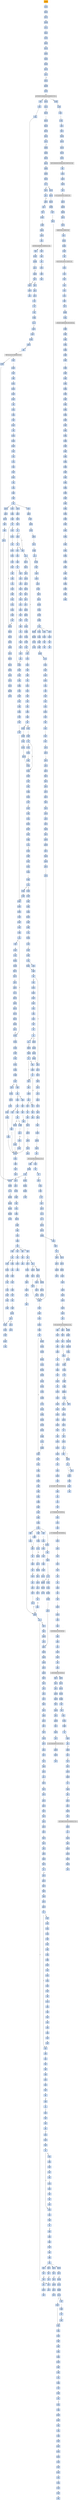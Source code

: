 strict digraph G {
	graph [bgcolor=transparent,
		name=G
	];
	node [color=lightsteelblue,
		fillcolor=lightsteelblue,
		shape=rectangle,
		style=filled
	];
	a0x00412001pusha_	[color=lightgrey,
		fillcolor=orange,
		label=pusha];
	a0x00412002call_0x0041200a	[label=call];
	a0x00412001pusha_ -> a0x00412002call_0x0041200a	[color="#000000"];
	a0x0041200apopl_ebp	[label=popl];
	a0x00412002call_0x0041200a -> a0x0041200apopl_ebp	[color="#000000"];
	a0x0041200bincl_ebp	[label=incl];
	a0x0041200apopl_ebp -> a0x0041200bincl_ebp	[color="#000000"];
	a0x0041200cpushl_ebp	[label=pushl];
	a0x0041200bincl_ebp -> a0x0041200cpushl_ebp	[color="#000000"];
	a0x0041200dret	[label=ret];
	a0x0041200cpushl_ebp -> a0x0041200dret	[color="#000000"];
	a0x00412008jmp_0x0041200e	[label=jmp];
	a0x0041200dret -> a0x00412008jmp_0x0041200e	[color="#000000"];
	a0x0041200ecall_0x00412014	[label=call];
	a0x00412008jmp_0x0041200e -> a0x0041200ecall_0x00412014	[color="#000000"];
	a0x00412014popl_ebp	[label=popl];
	a0x0041200ecall_0x00412014 -> a0x00412014popl_ebp	[color="#000000"];
	a0x00412015movl_0xffffffedUINT32_ebx	[label=movl];
	a0x00412014popl_ebp -> a0x00412015movl_0xffffffedUINT32_ebx	[color="#000000"];
	a0x0041201aaddl_ebp_ebx	[label=addl];
	a0x00412015movl_0xffffffedUINT32_ebx -> a0x0041201aaddl_ebp_ebx	[color="#000000"];
	a0x0041201csubl_0x12000UINT32_ebx	[label=subl];
	a0x0041201aaddl_ebp_ebx -> a0x0041201csubl_0x12000UINT32_ebx	[color="#000000"];
	a0x00412022cmpl_0x0UINT8_0x488ebp_	[label=cmpl];
	a0x0041201csubl_0x12000UINT32_ebx -> a0x00412022cmpl_0x0UINT8_0x488ebp_	[color="#000000"];
	a0x00412029movl_ebx_0x488ebp_	[label=movl];
	a0x00412022cmpl_0x0UINT8_0x488ebp_ -> a0x00412029movl_ebx_0x488ebp_	[color="#000000"];
	a0x0041202fjne_0x00412400	[label=jne];
	a0x00412029movl_ebx_0x488ebp_ -> a0x0041202fjne_0x00412400	[color="#000000"];
	a0x00412035leal_0x494ebp__eax	[label=leal];
	a0x0041202fjne_0x00412400 -> a0x00412035leal_0x494ebp__eax	[color="#000000",
		label=F];
	a0x0041203bpushl_eax	[label=pushl];
	a0x00412035leal_0x494ebp__eax -> a0x0041203bpushl_eax	[color="#000000"];
	a0x0041203ccall_0xfa9ebp_	[label=call];
	a0x0041203bpushl_eax -> a0x0041203ccall_0xfa9ebp_	[color="#000000"];
	GETMODULEHANDLEA_KERNEL32_DLL	[color=lightgrey,
		fillcolor=lightgrey,
		label="GETMODULEHANDLEA-KERNEL32-DLL"];
	a0x0041203ccall_0xfa9ebp_ -> GETMODULEHANDLEA_KERNEL32_DLL	[color="#000000"];
	a0x00412042movl_eax_0x48cebp_	[label=movl];
	GETMODULEHANDLEA_KERNEL32_DLL -> a0x00412042movl_eax_0x48cebp_	[color="#000000"];
	a0x00412287testl_eax_eax	[label=testl];
	GETMODULEHANDLEA_KERNEL32_DLL -> a0x00412287testl_eax_eax	[color="#000000"];
	a0x0040545apushl_eax	[label=pushl];
	GETMODULEHANDLEA_KERNEL32_DLL -> a0x0040545apushl_eax	[color="#000000"];
	a0x00412048movl_eax_esi	[label=movl];
	a0x00412042movl_eax_0x48cebp_ -> a0x00412048movl_eax_esi	[color="#000000"];
	a0x0041204aleal_0x51ebp__edi	[label=leal];
	a0x00412048movl_eax_esi -> a0x0041204aleal_0x51ebp__edi	[color="#000000"];
	a0x0041204dpushl_edi	[label=pushl];
	a0x0041204aleal_0x51ebp__edi -> a0x0041204dpushl_edi	[color="#000000"];
	a0x0041204epushl_esi	[label=pushl];
	a0x0041204dpushl_edi -> a0x0041204epushl_esi	[color="#000000"];
	a0x0041204fcall_0xfa5ebp_	[label=call];
	a0x0041204epushl_esi -> a0x0041204fcall_0xfa5ebp_	[color="#000000"];
	GETPROCADDRESS_KERNEL32_DLL	[color=lightgrey,
		fillcolor=lightgrey,
		label="GETPROCADDRESS-KERNEL32-DLL"];
	a0x00412055stosl_eax_es_edi_	[label=stosl];
	GETPROCADDRESS_KERNEL32_DLL -> a0x00412055stosl_eax_es_edi_	[color="#000000"];
	a0x004122eetestl_eax_eax	[label=testl];
	GETPROCADDRESS_KERNEL32_DLL -> a0x004122eetestl_eax_eax	[color="#000000"];
	a0x00412056movb_0x0UINT8_al	[label=movb];
	a0x00412055stosl_eax_es_edi_ -> a0x00412056movb_0x0UINT8_al	[color="#000000"];
	a0x00412058scasb_es_edi__al	[label=scasb];
	a0x00412056movb_0x0UINT8_al -> a0x00412058scasb_es_edi__al	[color="#000000"];
	a0x00412059jne_0x00412058	[label=jne];
	a0x00412058scasb_es_edi__al -> a0x00412059jne_0x00412058	[color="#000000"];
	a0x0041205bcmpb_al_edi_	[label=cmpb];
	a0x00412059jne_0x00412058 -> a0x0041205bcmpb_al_edi_	[color="#000000",
		label=F];
	a0x0041205djne_0x0041204d	[label=jne];
	a0x0041205bcmpb_al_edi_ -> a0x0041205djne_0x0041204d	[color="#000000"];
	a0x0041205djne_0x0041204d -> a0x0041204dpushl_edi	[color="#000000",
		label=T];
	a0x0041205fleal_0x7aebp__eax	[label=leal];
	a0x0041205djne_0x0041204d -> a0x0041205fleal_0x7aebp__eax	[color="#000000",
		label=F];
	a0x00412062jmp_eax	[label=jmp];
	a0x0041205fleal_0x7aebp__eax -> a0x00412062jmp_eax	[color="#000000"];
	a0x0041208dmovl_0x595ebp__ebx	[label=movl];
	a0x00412062jmp_eax -> a0x0041208dmovl_0x595ebp__ebx	[color="#000000"];
	a0x00412093orl_ebx_ebx	[label=orl];
	a0x0041208dmovl_0x595ebp__ebx -> a0x00412093orl_ebx_ebx	[color="#000000"];
	a0x00412095je_0x004120a1	[label=je];
	a0x00412093orl_ebx_ebx -> a0x00412095je_0x004120a1	[color="#000000"];
	a0x004120a1leal_0x5c5ebp__esi	[label=leal];
	a0x00412095je_0x004120a1 -> a0x004120a1leal_0x5c5ebp__esi	[color="#000000",
		label=T];
	a0x004120a7cmpl_0x0UINT8_esi_	[label=cmpl];
	a0x004120a1leal_0x5c5ebp__esi -> a0x004120a7cmpl_0x0UINT8_esi_	[color="#000000"];
	a0x004120aaje_0x004121ba	[label=je];
	a0x004120a7cmpl_0x0UINT8_esi_ -> a0x004120aaje_0x004121ba	[color="#000000"];
	a0x004120b0pushl_0x4UINT8	[label=pushl];
	a0x004120aaje_0x004121ba -> a0x004120b0pushl_0x4UINT8	[color="#000000",
		label=F];
	a0x004120b2pushl_0x1000UINT32	[label=pushl];
	a0x004120b0pushl_0x4UINT8 -> a0x004120b2pushl_0x1000UINT32	[color="#000000"];
	a0x004120b7pushl_0x1800UINT32	[label=pushl];
	a0x004120b2pushl_0x1000UINT32 -> a0x004120b7pushl_0x1800UINT32	[color="#000000"];
	a0x004120bcpushl_0x0UINT8	[label=pushl];
	a0x004120b7pushl_0x1800UINT32 -> a0x004120bcpushl_0x0UINT8	[color="#000000"];
	a0x004120becall_0x51ebp_	[label=call];
	a0x004120bcpushl_0x0UINT8 -> a0x004120becall_0x51ebp_	[color="#000000"];
	VIRTUALALLOC_KERNEL32_DLL	[color=lightgrey,
		fillcolor=lightgrey,
		label="VIRTUALALLOC-KERNEL32-DLL"];
	a0x004120becall_0x51ebp_ -> VIRTUALALLOC_KERNEL32_DLL	[color="#000000"];
	a0x004120c1movl_eax_0x148ebp_	[label=movl];
	VIRTUALALLOC_KERNEL32_DLL -> a0x004120c1movl_eax_0x148ebp_	[color="#000000"];
	a0x004120e2movl_eax_0x144ebp_	[label=movl];
	VIRTUALALLOC_KERNEL32_DLL -> a0x004120e2movl_eax_0x144ebp_	[color="#000000"];
	a0x004120c7movl_0x4esi__eax	[label=movl];
	a0x004120c1movl_eax_0x148ebp_ -> a0x004120c7movl_0x4esi__eax	[color="#000000"];
	a0x004120caaddl_0x10eUINT32_eax	[label=addl];
	a0x004120c7movl_0x4esi__eax -> a0x004120caaddl_0x10eUINT32_eax	[color="#000000"];
	a0x004120cfje_0x0041218c	[label=je];
	a0x004120caaddl_0x10eUINT32_eax -> a0x004120cfje_0x0041218c	[color="#000000"];
	a0x004120d5pushl_0x4UINT8	[label=pushl];
	a0x004120cfje_0x0041218c -> a0x004120d5pushl_0x4UINT8	[color="#000000",
		label=F];
	a0x004120d7pushl_0x1000UINT32	[label=pushl];
	a0x004120d5pushl_0x4UINT8 -> a0x004120d7pushl_0x1000UINT32	[color="#000000"];
	a0x004120dcpushl_eax	[label=pushl];
	a0x004120d7pushl_0x1000UINT32 -> a0x004120dcpushl_eax	[color="#000000"];
	a0x004120ddpushl_0x0UINT8	[label=pushl];
	a0x004120dcpushl_eax -> a0x004120ddpushl_0x0UINT8	[color="#000000"];
	a0x004120dfcall_0x51ebp_	[label=call];
	a0x004120ddpushl_0x0UINT8 -> a0x004120dfcall_0x51ebp_	[color="#000000"];
	a0x004120e8pushl_esi	[label=pushl];
	a0x004120e2movl_eax_0x144ebp_ -> a0x004120e8pushl_esi	[color="#000000"];
	a0x004120e9movl_esi__ebx	[label=movl];
	a0x004120e8pushl_esi -> a0x004120e9movl_esi__ebx	[color="#000000"];
	a0x004120ebaddl_0x488ebp__ebx	[label=addl];
	a0x004120e9movl_esi__ebx -> a0x004120ebaddl_0x488ebp__ebx	[color="#000000"];
	a0x004120f1pushl_0x148ebp_	[label=pushl];
	a0x004120ebaddl_0x488ebp__ebx -> a0x004120f1pushl_0x148ebp_	[color="#000000"];
	a0x004120f7pushl_0x4esi_	[label=pushl];
	a0x004120f1pushl_0x148ebp_ -> a0x004120f7pushl_0x4esi_	[color="#000000"];
	a0x004120fapushl_eax	[label=pushl];
	a0x004120f7pushl_0x4esi_ -> a0x004120fapushl_eax	[color="#000000"];
	a0x004120fbpushl_ebx	[label=pushl];
	a0x004120fapushl_eax -> a0x004120fbpushl_ebx	[color="#000000"];
	a0x004120fccall_0x004126c8	[label=call];
	a0x004120fbpushl_ebx -> a0x004120fccall_0x004126c8	[color="#000000"];
	a0x004126c8movl_0x10esp__eax	[label=movl];
	a0x004120fccall_0x004126c8 -> a0x004126c8movl_0x10esp__eax	[color="#000000"];
	a0x004126ccsubl_0x354UINT32_esp	[label=subl];
	a0x004126c8movl_0x10esp__eax -> a0x004126ccsubl_0x354UINT32_esp	[color="#000000"];
	a0x004126d2leal_0x4esp__ecx	[label=leal];
	a0x004126ccsubl_0x354UINT32_esp -> a0x004126d2leal_0x4esp__ecx	[color="#000000"];
	a0x004126d6pushl_eax	[label=pushl];
	a0x004126d2leal_0x4esp__ecx -> a0x004126d6pushl_eax	[color="#000000"];
	a0x004126d7call_0x00412a84	[label=call];
	a0x004126d6pushl_eax -> a0x004126d7call_0x00412a84	[color="#000000"];
	a0x00412a84pushl_ebx	[label=pushl];
	a0x004126d7call_0x00412a84 -> a0x00412a84pushl_ebx	[color="#000000"];
	a0x00412a85pushl_esi	[label=pushl];
	a0x00412a84pushl_ebx -> a0x00412a85pushl_esi	[color="#000000"];
	a0x00412a86pushl_edi	[label=pushl];
	a0x00412a85pushl_esi -> a0x00412a86pushl_edi	[color="#000000"];
	a0x00412a87movl_ecx_edi	[label=movl];
	a0x00412a86pushl_edi -> a0x00412a87movl_ecx_edi	[color="#000000"];
	a0x00412a89xorl_edx_edx	[label=xorl];
	a0x00412a87movl_ecx_edi -> a0x00412a89xorl_edx_edx	[color="#000000"];
	a0x00412a8bxorl_eax_eax	[label=xorl];
	a0x00412a89xorl_edx_edx -> a0x00412a8bxorl_eax_eax	[color="#000000"];
	a0x00412a8dleal_0x268edi__esi	[label=leal];
	a0x00412a8bxorl_eax_eax -> a0x00412a8dleal_0x268edi__esi	[color="#000000"];
	a0x00412a93movl_edx_esi_	[label=movl];
	a0x00412a8dleal_0x268edi__esi -> a0x00412a93movl_edx_esi_	[color="#000000"];
	a0x00412a95pushl_esi	[label=pushl];
	a0x00412a93movl_edx_esi_ -> a0x00412a95pushl_esi	[color="#000000"];
	a0x00412a96call_0x00412cf2	[label=call];
	a0x00412a95pushl_esi -> a0x00412a96call_0x00412cf2	[color="#000000"];
	a0x00412cf2call_0x00412cf8	[label=call];
	a0x00412a96call_0x00412cf2 -> a0x00412cf2call_0x00412cf8	[color="#000000"];
	a0x00412cf8popl_esi	[label=popl];
	a0x00412cf2call_0x00412cf8 -> a0x00412cf8popl_esi	[color="#000000"];
	a0x00412cf9subl_0x46ca5fUINT32_esi	[label=subl];
	a0x00412cf8popl_esi -> a0x00412cf9subl_0x46ca5fUINT32_esi	[color="#000000"];
	a0x00412cffret	[label=ret];
	a0x00412cf9subl_0x46ca5fUINT32_esi -> a0x00412cffret	[color="#000000"];
	a0x00412a9bmovb_0x46c4d2eaxesi__cl	[label=movb];
	a0x00412cffret -> a0x00412a9bmovb_0x46c4d2eaxesi__cl	[color="#000000"];
	a0x00412e18movb_0x46c4d2ebpesi__dl	[label=movb];
	a0x00412cffret -> a0x00412e18movb_0x46c4d2ebpesi__dl	[color="#000000"];
	a0x00412d85movb_0x46c4b6eaxesi__bl	[label=movb];
	a0x00412cffret -> a0x00412d85movb_0x46c4b6eaxesi__bl	[color="#000000"];
	a0x00412defmovb_0x46c49aeaxesi__cl	[label=movb];
	a0x00412cffret -> a0x00412defmovb_0x46c49aeaxesi__cl	[color="#000000"];
	a0x00412aa2popl_esi	[label=popl];
	a0x00412a9bmovb_0x46c4d2eaxesi__cl -> a0x00412aa2popl_esi	[color="#000000"];
	a0x00412aa3movl_0x1UINT32_ebx	[label=movl];
	a0x00412aa2popl_esi -> a0x00412aa3movl_0x1UINT32_ebx	[color="#000000"];
	a0x00412aa8addl_0x4UINT8_esi	[label=addl];
	a0x00412aa3movl_0x1UINT32_ebx -> a0x00412aa8addl_0x4UINT8_esi	[color="#000000"];
	a0x00412aabshll_cl_ebx	[label=shll];
	a0x00412aa8addl_0x4UINT8_esi -> a0x00412aabshll_cl_ebx	[color="#000000"];
	a0x00412aadaddl_ebx_edx	[label=addl];
	a0x00412aabshll_cl_ebx -> a0x00412aadaddl_ebx_edx	[color="#000000"];
	a0x00412aafincl_eax	[label=incl];
	a0x00412aadaddl_ebx_edx -> a0x00412aafincl_eax	[color="#000000"];
	a0x00412ab0cmpl_0x3aUINT8_eax	[label=cmpl];
	a0x00412aafincl_eax -> a0x00412ab0cmpl_0x3aUINT8_eax	[color="#000000"];
	a0x00412ab3jb_0x00412a93	[label=jb];
	a0x00412ab0cmpl_0x3aUINT8_eax -> a0x00412ab3jb_0x00412a93	[color="#000000"];
	a0x00412ab5movl_0x10esp__eax	[label=movl];
	a0x00412ab3jb_0x00412a93 -> a0x00412ab5movl_0x10esp__eax	[color="#000000",
		label=F];
	a0x00412ab9leal_0x10edi__ecx	[label=leal];
	a0x00412ab5movl_0x10esp__eax -> a0x00412ab9leal_0x10edi__ecx	[color="#000000"];
	a0x00412abcpushl_eax	[label=pushl];
	a0x00412ab9leal_0x10edi__ecx -> a0x00412abcpushl_eax	[color="#000000"];
	a0x00412abdpushl_0x2d1UINT32	[label=pushl];
	a0x00412abcpushl_eax -> a0x00412abdpushl_0x2d1UINT32	[color="#000000"];
	a0x00412ac2call_0x0041280f	[label=call];
	a0x00412abdpushl_0x2d1UINT32 -> a0x00412ac2call_0x0041280f	[color="#000000"];
	a0x0041280fmovl_0x4esp__eax	[label=movl];
	a0x00412ac2call_0x0041280f -> a0x0041280fmovl_0x4esp__eax	[color="#000000"];
	a0x00412813movl_0x8esp__edx	[label=movl];
	a0x0041280fmovl_0x4esp__eax -> a0x00412813movl_0x8esp__edx	[color="#000000"];
	a0x00412817movl_eax_0x84ecx_	[label=movl];
	a0x00412813movl_0x8esp__edx -> a0x00412817movl_eax_0x84ecx_	[color="#000000"];
	a0x0041281dmovl_edx_0x88ecx_	[label=movl];
	a0x00412817movl_eax_0x84ecx_ -> a0x0041281dmovl_edx_0x88ecx_	[color="#000000"];
	a0x00412823leal_edxeax4__eax	[label=leal];
	a0x0041281dmovl_edx_0x88ecx_ -> a0x00412823leal_edxeax4__eax	[color="#000000"];
	a0x00412826movl_eax_0x8cecx_	[label=movl];
	a0x00412823leal_edxeax4__eax -> a0x00412826movl_eax_0x8cecx_	[color="#000000"];
	a0x0041282caddl_0x100UINT32_eax	[label=addl];
	a0x00412826movl_eax_0x8cecx_ -> a0x0041282caddl_0x100UINT32_eax	[color="#000000"];
	a0x00412831ret_0x8UINT16	[label=ret];
	a0x0041282caddl_0x100UINT32_eax -> a0x00412831ret_0x8UINT16	[color="#000000"];
	a0x00412ac7pushl_eax	[label=pushl];
	a0x00412831ret_0x8UINT16 -> a0x00412ac7pushl_eax	[color="#000000"];
	a0x00412ad5pushl_eax	[label=pushl];
	a0x00412831ret_0x8UINT16 -> a0x00412ad5pushl_eax	[color="#000000"];
	a0x00412ae3pushl_eax	[label=pushl];
	a0x00412831ret_0x8UINT16 -> a0x00412ae3pushl_eax	[color="#000000"];
	a0x00412af1movl_eax_0x260edi_	[label=movl];
	a0x00412831ret_0x8UINT16 -> a0x00412af1movl_eax_0x260edi_	[color="#000000"];
	a0x00412ac8pushl_0x1cUINT8	[label=pushl];
	a0x00412ac7pushl_eax -> a0x00412ac8pushl_0x1cUINT8	[color="#000000"];
	a0x00412acaleal_0xa0edi__ecx	[label=leal];
	a0x00412ac8pushl_0x1cUINT8 -> a0x00412acaleal_0xa0edi__ecx	[color="#000000"];
	a0x00412ad0call_0x0041280f	[label=call];
	a0x00412acaleal_0xa0edi__ecx -> a0x00412ad0call_0x0041280f	[color="#000000"];
	a0x00412ad6pushl_0x8UINT8	[label=pushl];
	a0x00412ad5pushl_eax -> a0x00412ad6pushl_0x8UINT8	[color="#000000"];
	a0x00412ad8leal_0x130edi__ecx	[label=leal];
	a0x00412ad6pushl_0x8UINT8 -> a0x00412ad8leal_0x130edi__ecx	[color="#000000"];
	a0x00412adecall_0x0041280f	[label=call];
	a0x00412ad8leal_0x130edi__ecx -> a0x00412adecall_0x0041280f	[color="#000000"];
	a0x00412ae4pushl_0x13UINT8	[label=pushl];
	a0x00412ae3pushl_eax -> a0x00412ae4pushl_0x13UINT8	[color="#000000"];
	a0x00412ae6leal_0x1c0edi__ecx	[label=leal];
	a0x00412ae4pushl_0x13UINT8 -> a0x00412ae6leal_0x1c0edi__ecx	[color="#000000"];
	a0x00412aeccall_0x0041280f	[label=call];
	a0x00412ae6leal_0x1c0edi__ecx -> a0x00412aeccall_0x0041280f	[color="#000000"];
	a0x00412af7popl_edi	[label=popl];
	a0x00412af1movl_eax_0x260edi_ -> a0x00412af7popl_edi	[color="#000000"];
	a0x00412af8popl_esi	[label=popl];
	a0x00412af7popl_edi -> a0x00412af8popl_esi	[color="#000000"];
	a0x00412af9addl_0x2f5UINT32_eax	[label=addl];
	a0x00412af8popl_esi -> a0x00412af9addl_0x2f5UINT32_eax	[color="#000000"];
	a0x00412afepopl_ebx	[label=popl];
	a0x00412af9addl_0x2f5UINT32_eax -> a0x00412afepopl_ebx	[color="#000000"];
	a0x00412affret_0x4UINT16	[label=ret];
	a0x00412afepopl_ebx -> a0x00412affret_0x4UINT16	[color="#000000"];
	a0x004126dcmovl_0x35cesp__ecx	[label=movl];
	a0x00412affret_0x4UINT16 -> a0x004126dcmovl_0x35cesp__ecx	[color="#000000"];
	a0x004126e3movl_0x358esp__edx	[label=movl];
	a0x004126dcmovl_0x35cesp__ecx -> a0x004126e3movl_0x358esp__edx	[color="#000000"];
	a0x004126eapushl_ecx	[label=pushl];
	a0x004126e3movl_0x358esp__edx -> a0x004126eapushl_ecx	[color="#000000"];
	a0x004126ebpushl_edx	[label=pushl];
	a0x004126eapushl_ecx -> a0x004126ebpushl_edx	[color="#000000"];
	a0x004126ecleal_0xcesp__ecx	[label=leal];
	a0x004126ebpushl_edx -> a0x004126ecleal_0xcesp__ecx	[color="#000000"];
	a0x004126f0call_0x00412b02	[label=call];
	a0x004126ecleal_0xcesp__ecx -> a0x004126f0call_0x00412b02	[color="#000000"];
	a0x00412b02movl_0x8esp__eax	[label=movl];
	a0x004126f0call_0x00412b02 -> a0x00412b02movl_0x8esp__eax	[color="#000000"];
	a0x00412b06movl_ecx_edx	[label=movl];
	a0x00412b02movl_0x8esp__eax -> a0x00412b06movl_ecx_edx	[color="#000000"];
	a0x00412b08movl_0x4esp__ecx	[label=movl];
	a0x00412b06movl_ecx_edx -> a0x00412b08movl_0x4esp__ecx	[color="#000000"];
	a0x00412b0cpushl_edi	[label=pushl];
	a0x00412b08movl_0x4esp__ecx -> a0x00412b0cpushl_edi	[color="#000000"];
	a0x00412b0dmovl_eax_edx_	[label=movl];
	a0x00412b0cpushl_edi -> a0x00412b0dmovl_eax_edx_	[color="#000000"];
	a0x00412b0fleal_0x4edx__eax	[label=leal];
	a0x00412b0dmovl_eax_edx_ -> a0x00412b0fleal_0x4edx__eax	[color="#000000"];
	a0x00412b12movl_ecx_eax_	[label=movl];
	a0x00412b0fleal_0x4edx__eax -> a0x00412b12movl_ecx_eax_	[color="#000000"];
	a0x00412b14movl_0x20UINT32_0x4eax_	[label=movl];
	a0x00412b12movl_ecx_eax_ -> a0x00412b14movl_0x20UINT32_0x4eax_	[color="#000000"];
	a0x00412b1bmovl_eax_0x10edx_	[label=movl];
	a0x00412b14movl_0x20UINT32_0x4eax_ -> a0x00412b1bmovl_eax_0x10edx_	[color="#000000"];
	a0x00412b1emovl_eax_0xa0edx_	[label=movl];
	a0x00412b1bmovl_eax_0x10edx_ -> a0x00412b1emovl_eax_0xa0edx_	[color="#000000"];
	a0x00412b24movl_eax_0x130edx_	[label=movl];
	a0x00412b1emovl_eax_0xa0edx_ -> a0x00412b24movl_eax_0x130edx_	[color="#000000"];
	a0x00412b2amovl_eax_0x1c0edx_	[label=movl];
	a0x00412b24movl_eax_0x130edx_ -> a0x00412b2amovl_eax_0x1c0edx_	[color="#000000"];
	a0x00412b30xorl_eax_eax	[label=xorl];
	a0x00412b2amovl_eax_0x1c0edx_ -> a0x00412b30xorl_eax_eax	[color="#000000"];
	a0x00412b32movl_0xbdUINT32_ecx	[label=movl];
	a0x00412b30xorl_eax_eax -> a0x00412b32movl_0xbdUINT32_ecx	[color="#000000"];
	a0x00412b37movl_eax_0x250edx_	[label=movl];
	a0x00412b32movl_0xbdUINT32_ecx -> a0x00412b37movl_eax_0x250edx_	[color="#000000"];
	a0x00412b3dmovl_eax_0x254edx_	[label=movl];
	a0x00412b37movl_eax_0x250edx_ -> a0x00412b3dmovl_eax_0x254edx_	[color="#000000"];
	a0x00412b43movl_eax_0x258edx_	[label=movl];
	a0x00412b3dmovl_eax_0x254edx_ -> a0x00412b43movl_eax_0x258edx_	[color="#000000"];
	a0x00412b49movl_0x260edx__edi	[label=movl];
	a0x00412b43movl_eax_0x258edx_ -> a0x00412b49movl_0x260edx__edi	[color="#000000"];
	a0x00412b4fmovl_eax_0x25cedx_	[label=movl];
	a0x00412b49movl_0x260edx__edi -> a0x00412b4fmovl_eax_0x25cedx_	[color="#000000"];
	a0x00412b55repz_stosl_eax_es_edi_	[label=repz];
	a0x00412b4fmovl_eax_0x25cedx_ -> a0x00412b55repz_stosl_eax_es_edi_	[color="#000000"];
	a0x00412b57movl_edx_ecx	[label=movl];
	a0x00412b55repz_stosl_eax_es_edi_ -> a0x00412b57movl_edx_ecx	[color="#000000"];
	a0x00412b59stosb_al_es_edi_	[label=stosb];
	a0x00412b57movl_edx_ecx -> a0x00412b59stosb_al_es_edi_	[color="#000000"];
	a0x00412b5acall_0x00412b63	[label=call];
	a0x00412b59stosb_al_es_edi_ -> a0x00412b5acall_0x00412b63	[color="#000000"];
	a0x00412b63subl_0x30cUINT32_esp	[label=subl];
	a0x00412b5acall_0x00412b63 -> a0x00412b63subl_0x30cUINT32_esp	[color="#000000"];
	a0x00412b69pushl_ebx	[label=pushl];
	a0x00412b63subl_0x30cUINT32_esp -> a0x00412b69pushl_ebx	[color="#000000"];
	a0x00412b6amovl_ecx_ebx	[label=movl];
	a0x00412b69pushl_ebx -> a0x00412b6amovl_ecx_ebx	[color="#000000"];
	a0x00412b6cpushl_ebp	[label=pushl];
	a0x00412b6amovl_ecx_ebx -> a0x00412b6cpushl_ebp	[color="#000000"];
	a0x00412b6dpushl_esi	[label=pushl];
	a0x00412b6cpushl_ebp -> a0x00412b6dpushl_esi	[color="#000000"];
	a0x00412b6eleal_0x4ebx__ebp	[label=leal];
	a0x00412b6dpushl_esi -> a0x00412b6eleal_0x4ebx__ebp	[color="#000000"];
	a0x00412b71pushl_edi	[label=pushl];
	a0x00412b6eleal_0x4ebx__ebp -> a0x00412b71pushl_edi	[color="#000000"];
	a0x00412b72pushl_0x1UINT8	[label=pushl];
	a0x00412b71pushl_edi -> a0x00412b72pushl_0x1UINT8	[color="#000000"];
	a0x00412b74movl_ebp_ecx	[label=movl];
	a0x00412b72pushl_0x1UINT8 -> a0x00412b74movl_ebp_ecx	[color="#000000"];
	a0x00412b76call_0x004127a4	[label=call];
	a0x00412b74movl_ebp_ecx -> a0x00412b76call_0x004127a4	[color="#000000"];
	a0x004127a4pushl_ecx	[label=pushl];
	a0x00412b76call_0x004127a4 -> a0x004127a4pushl_ecx	[color="#000000"];
	a0x004127a5movl_ecx_edx	[label=movl];
	a0x004127a4pushl_ecx -> a0x004127a5movl_ecx_edx	[color="#000000"];
	a0x004127a7pushl_esi	[label=pushl];
	a0x004127a5movl_ecx_edx -> a0x004127a7pushl_esi	[color="#000000"];
	a0x004127a8movl_0x8UINT32_ecx	[label=movl];
	a0x004127a7pushl_esi -> a0x004127a8movl_0x8UINT32_ecx	[color="#000000"];
	a0x004127adpushl_edi	[label=pushl];
	a0x004127a8movl_0x8UINT32_ecx -> a0x004127adpushl_edi	[color="#000000"];
	a0x004127aecmpl_ecx_0x4edx_	[label=cmpl];
	a0x004127adpushl_edi -> a0x004127aecmpl_ecx_0x4edx_	[color="#000000"];
	a0x004127b1jb_0x004127e8	[label=jb];
	a0x004127aecmpl_ecx_0x4edx_ -> a0x004127b1jb_0x004127e8	[color="#000000"];
	a0x004127b3pushl_ebx	[label=pushl];
	a0x004127b1jb_0x004127e8 -> a0x004127b3pushl_ebx	[color="#000000",
		label=F];
	a0x004127e8movl_0x4edx__esi	[label=movl];
	a0x004127b1jb_0x004127e8 -> a0x004127e8movl_0x4edx__esi	[color="#000000",
		label=T];
	a0x004127b4movl_0xfffffff8UINT32_esi	[label=movl];
	a0x004127b3pushl_ebx -> a0x004127b4movl_0xfffffff8UINT32_esi	[color="#000000"];
	a0x004127b9movl_edx__eax	[label=movl];
	a0x004127b4movl_0xfffffff8UINT32_esi -> a0x004127b9movl_edx__eax	[color="#000000"];
	a0x004127bbmovb_eax__bl	[label=movb];
	a0x004127b9movl_edx__eax -> a0x004127bbmovb_eax__bl	[color="#000000"];
	a0x004127bdincl_eax	[label=incl];
	a0x004127bbmovb_eax__bl -> a0x004127bdincl_eax	[color="#000000"];
	a0x004127bemovb_bl_0xcesp_	[label=movb];
	a0x004127bdincl_eax -> a0x004127bemovb_bl_0xcesp_	[color="#000000"];
	a0x004127c2movl_eax_edx_	[label=movl];
	a0x004127bemovb_bl_0xcesp_ -> a0x004127c2movl_eax_edx_	[color="#000000"];
	a0x004127c4movl_0x8edx__eax	[label=movl];
	a0x004127c2movl_eax_edx_ -> a0x004127c4movl_0x8edx__eax	[color="#000000"];
	a0x004127c7movl_0xcesp__edi	[label=movl];
	a0x004127c4movl_0x8edx__eax -> a0x004127c7movl_0xcesp__edi	[color="#000000"];
	a0x004127cbshll_0x8UINT8_eax	[label=shll];
	a0x004127c7movl_0xcesp__edi -> a0x004127cbshll_0x8UINT8_eax	[color="#000000"];
	a0x004127ceandl_0xffUINT32_edi	[label=andl];
	a0x004127cbshll_0x8UINT8_eax -> a0x004127ceandl_0xffUINT32_edi	[color="#000000"];
	a0x004127d4orl_edi_eax	[label=orl];
	a0x004127ceandl_0xffUINT32_edi -> a0x004127d4orl_edi_eax	[color="#000000"];
	a0x004127d6movl_0x4edx__edi	[label=movl];
	a0x004127d4orl_edi_eax -> a0x004127d6movl_0x4edx__edi	[color="#000000"];
	a0x004127d9addl_esi_edi	[label=addl];
	a0x004127d6movl_0x4edx__edi -> a0x004127d9addl_esi_edi	[color="#000000"];
	a0x004127dbmovl_eax_0x8edx_	[label=movl];
	a0x004127d9addl_esi_edi -> a0x004127dbmovl_eax_0x8edx_	[color="#000000"];
	a0x004127demovl_edi_eax	[label=movl];
	a0x004127dbmovl_eax_0x8edx_ -> a0x004127demovl_edi_eax	[color="#000000"];
	a0x004127e0movl_edi_0x4edx_	[label=movl];
	a0x004127demovl_edi_eax -> a0x004127e0movl_edi_0x4edx_	[color="#000000"];
	a0x004127e3cmpl_ecx_eax	[label=cmpl];
	a0x004127e0movl_edi_0x4edx_ -> a0x004127e3cmpl_ecx_eax	[color="#000000"];
	a0x004127e5jae_0x004127b9	[label=jae];
	a0x004127e3cmpl_ecx_eax -> a0x004127e5jae_0x004127b9	[color="#000000"];
	a0x004127e7popl_ebx	[label=popl];
	a0x004127e5jae_0x004127b9 -> a0x004127e7popl_ebx	[color="#000000",
		label=F];
	a0x004127e7popl_ebx -> a0x004127e8movl_0x4edx__esi	[color="#000000"];
	a0x004127ebmovl_0x8edx__eax	[label=movl];
	a0x004127e8movl_0x4edx__esi -> a0x004127ebmovl_0x8edx__eax	[color="#000000"];
	a0x004127eemovl_0x10esp__edi	[label=movl];
	a0x004127ebmovl_0x8edx__eax -> a0x004127eemovl_0x10esp__edi	[color="#000000"];
	a0x004127f2subl_esi_ecx	[label=subl];
	a0x004127eemovl_0x10esp__edi -> a0x004127f2subl_esi_ecx	[color="#000000"];
	a0x004127f4shrl_cl_eax	[label=shrl];
	a0x004127f2subl_esi_ecx -> a0x004127f4shrl_cl_eax	[color="#000000"];
	a0x004127f6movl_0x18UINT32_ecx	[label=movl];
	a0x004127f4shrl_cl_eax -> a0x004127f6movl_0x18UINT32_ecx	[color="#000000"];
	a0x004127fbsubl_edi_ecx	[label=subl];
	a0x004127f6movl_0x18UINT32_ecx -> a0x004127fbsubl_edi_ecx	[color="#000000"];
	a0x004127fdandl_0xffffffUINT32_eax	[label=andl];
	a0x004127fbsubl_edi_ecx -> a0x004127fdandl_0xffffffUINT32_eax	[color="#000000"];
	a0x00412802shrl_cl_eax	[label=shrl];
	a0x004127fdandl_0xffffffUINT32_eax -> a0x00412802shrl_cl_eax	[color="#000000"];
	a0x00412804addl_edi_esi	[label=addl];
	a0x00412802shrl_cl_eax -> a0x00412804addl_edi_esi	[color="#000000"];
	a0x00412806popl_edi	[label=popl];
	a0x00412804addl_edi_esi -> a0x00412806popl_edi	[color="#000000"];
	a0x00412807movl_esi_0x4edx_	[label=movl];
	a0x00412806popl_edi -> a0x00412807movl_esi_0x4edx_	[color="#000000"];
	a0x0041280apopl_esi	[label=popl];
	a0x00412807movl_esi_0x4edx_ -> a0x0041280apopl_esi	[color="#000000"];
	a0x0041280bpopl_ecx	[label=popl];
	a0x0041280apopl_esi -> a0x0041280bpopl_ecx	[color="#000000"];
	a0x0041280cret_0x4UINT16	[label=ret];
	a0x0041280bpopl_ecx -> a0x0041280cret_0x4UINT16	[color="#000000"];
	a0x00412b7btestl_eax_eax	[label=testl];
	a0x0041280cret_0x4UINT16 -> a0x00412b7btestl_eax_eax	[color="#000000"];
	a0x00412b98movb_al_0x10espesi_	[label=movb];
	a0x0041280cret_0x4UINT16 -> a0x00412b98movb_al_0x10espesi_	[color="#000000"];
	a0x00412bf1addl_0x3UINT8_eax	[label=addl];
	a0x0041280cret_0x4UINT16 -> a0x00412bf1addl_0x3UINT8_eax	[color="#000000"];
	a0x00412c1eaddl_0x3UINT8_eax	[label=addl];
	a0x0041280cret_0x4UINT16 -> a0x00412c1eaddl_0x3UINT8_eax	[color="#000000"];
	a0x00412c2caddl_0xbUINT8_eax	[label=addl];
	a0x0041280cret_0x4UINT16 -> a0x00412c2caddl_0xbUINT8_eax	[color="#000000"];
	a0x00412b7djne_0x00412b8d	[label=jne];
	a0x00412b7btestl_eax_eax -> a0x00412b7djne_0x00412b8d	[color="#000000"];
	a0x00412b7fmovl_0x260ebx__edi	[label=movl];
	a0x00412b7djne_0x00412b8d -> a0x00412b7fmovl_0x260ebx__edi	[color="#000000",
		label=F];
	a0x00412b85movl_0xbdUINT32_ecx	[label=movl];
	a0x00412b7fmovl_0x260ebx__edi -> a0x00412b85movl_0xbdUINT32_ecx	[color="#000000"];
	a0x00412b8arepz_stosl_eax_es_edi_	[label=repz];
	a0x00412b85movl_0xbdUINT32_ecx -> a0x00412b8arepz_stosl_eax_es_edi_	[color="#000000"];
	a0x00412b8cstosb_al_es_edi_	[label=stosb];
	a0x00412b8arepz_stosl_eax_es_edi_ -> a0x00412b8cstosb_al_es_edi_	[color="#000000"];
	a0x00412b8dxorl_esi_esi	[label=xorl];
	a0x00412b8cstosb_al_es_edi_ -> a0x00412b8dxorl_esi_esi	[color="#000000"];
	a0x00412b8fpushl_0x4UINT8	[label=pushl];
	a0x00412b8dxorl_esi_esi -> a0x00412b8fpushl_0x4UINT8	[color="#000000"];
	a0x00412b91movl_ebp_ecx	[label=movl];
	a0x00412b8fpushl_0x4UINT8 -> a0x00412b91movl_ebp_ecx	[color="#000000"];
	a0x00412b93call_0x004127a4	[label=call];
	a0x00412b91movl_ebp_ecx -> a0x00412b93call_0x004127a4	[color="#000000"];
	a0x00412b9cincl_esi	[label=incl];
	a0x00412b98movb_al_0x10espesi_ -> a0x00412b9cincl_esi	[color="#000000"];
	a0x00412b9dcmpl_0x13UINT8_esi	[label=cmpl];
	a0x00412b9cincl_esi -> a0x00412b9dcmpl_0x13UINT8_esi	[color="#000000"];
	a0x00412ba0jb_0x00412b8f	[label=jb];
	a0x00412b9dcmpl_0x13UINT8_esi -> a0x00412ba0jb_0x00412b8f	[color="#000000"];
	a0x00412ba0jb_0x00412b8f -> a0x00412b8fpushl_0x4UINT8	[color="#000000",
		label=T];
	a0x00412ba2leal_0x1c0ebx__edi	[label=leal];
	a0x00412ba0jb_0x00412b8f -> a0x00412ba2leal_0x1c0ebx__edi	[color="#000000",
		label=F];
	a0x00412ba8leal_0x10esp__eax	[label=leal];
	a0x00412ba2leal_0x1c0ebx__edi -> a0x00412ba8leal_0x10esp__eax	[color="#000000"];
	a0x00412bacpushl_eax	[label=pushl];
	a0x00412ba8leal_0x10esp__eax -> a0x00412bacpushl_eax	[color="#000000"];
	a0x00412badmovl_edi_ecx	[label=movl];
	a0x00412bacpushl_eax -> a0x00412badmovl_edi_ecx	[color="#000000"];
	a0x00412bafcall_0x00412834	[label=call];
	a0x00412badmovl_edi_ecx -> a0x00412bafcall_0x00412834	[color="#000000"];
	a0x00412834subl_0x98UINT32_esp	[label=subl];
	a0x00412bafcall_0x00412834 -> a0x00412834subl_0x98UINT32_esp	[color="#000000"];
	a0x0041283apushl_ebx	[label=pushl];
	a0x00412834subl_0x98UINT32_esp -> a0x0041283apushl_ebx	[color="#000000"];
	a0x0041283bpushl_ebp	[label=pushl];
	a0x0041283apushl_ebx -> a0x0041283bpushl_ebp	[color="#000000"];
	a0x0041283cpushl_esi	[label=pushl];
	a0x0041283bpushl_ebp -> a0x0041283cpushl_esi	[color="#000000"];
	a0x0041283dmovl_ecx_edx	[label=movl];
	a0x0041283cpushl_esi -> a0x0041283dmovl_ecx_edx	[color="#000000"];
	a0x0041283fpushl_edi	[label=pushl];
	a0x0041283dmovl_ecx_edx -> a0x0041283fpushl_edi	[color="#000000"];
	a0x00412840movl_0xfUINT32_ecx	[label=movl];
	a0x0041283fpushl_edi -> a0x00412840movl_0xfUINT32_ecx	[color="#000000"];
	a0x00412845movl_0x84edx__ebp	[label=movl];
	a0x00412840movl_0xfUINT32_ecx -> a0x00412845movl_0x84edx__ebp	[color="#000000"];
	a0x0041284bxorl_eax_eax	[label=xorl];
	a0x00412845movl_0x84edx__ebp -> a0x0041284bxorl_eax_eax	[color="#000000"];
	a0x0041284dleal_0x2cesp__edi	[label=leal];
	a0x0041284bxorl_eax_eax -> a0x0041284dleal_0x2cesp__edi	[color="#000000"];
	a0x00412851xorl_esi_esi	[label=xorl];
	a0x0041284dleal_0x2cesp__edi -> a0x00412851xorl_esi_esi	[color="#000000"];
	a0x00412853repz_stosl_eax_es_edi_	[label=repz];
	a0x00412851xorl_esi_esi -> a0x00412853repz_stosl_eax_es_edi_	[color="#000000"];
	a0x00412855movl_0xacesp__edi	[label=movl];
	a0x00412853repz_stosl_eax_es_edi_ -> a0x00412855movl_0xacesp__edi	[color="#000000"];
	a0x0041285ccmpl_esi_ebp	[label=cmpl];
	a0x00412855movl_0xacesp__edi -> a0x0041285ccmpl_esi_ebp	[color="#000000"];
	a0x0041285emovl_edx_0x20esp_	[label=movl];
	a0x0041285ccmpl_esi_ebp -> a0x0041285emovl_edx_0x20esp_	[color="#000000"];
	a0x00412862jbe_0x00412879	[label=jbe];
	a0x0041285emovl_edx_0x20esp_ -> a0x00412862jbe_0x00412879	[color="#000000"];
	a0x00412864xorl_ecx_ecx	[label=xorl];
	a0x00412862jbe_0x00412879 -> a0x00412864xorl_ecx_ecx	[color="#000000",
		label=F];
	a0x00412866movb_eaxedi__cl	[label=movb];
	a0x00412864xorl_ecx_ecx -> a0x00412866movb_eaxedi__cl	[color="#000000"];
	a0x00412869movl_0x28especx4__ebx	[label=movl];
	a0x00412866movb_eaxedi__cl -> a0x00412869movl_0x28especx4__ebx	[color="#000000"];
	a0x0041286dleal_0x28especx4__ecx	[label=leal];
	a0x00412869movl_0x28especx4__ebx -> a0x0041286dleal_0x28especx4__ecx	[color="#000000"];
	a0x00412871incl_ebx	[label=incl];
	a0x0041286dleal_0x28especx4__ecx -> a0x00412871incl_ebx	[color="#000000"];
	a0x00412872incl_eax	[label=incl];
	a0x00412871incl_ebx -> a0x00412872incl_eax	[color="#000000"];
	a0x00412873cmpl_ebp_eax	[label=cmpl];
	a0x00412872incl_eax -> a0x00412873cmpl_ebp_eax	[color="#000000"];
	a0x00412875movl_ebx_ecx_	[label=movl];
	a0x00412873cmpl_ebp_eax -> a0x00412875movl_ebx_ecx_	[color="#000000"];
	a0x00412877jb_0x00412864	[label=jb];
	a0x00412875movl_ebx_ecx_ -> a0x00412877jb_0x00412864	[color="#000000"];
	a0x00412879movl_0x17UINT32_ecx	[label=movl];
	a0x00412877jb_0x00412864 -> a0x00412879movl_0x17UINT32_ecx	[color="#000000",
		label=F];
	a0x0041287emovl_esi_0x28esp_	[label=movl];
	a0x00412879movl_0x17UINT32_ecx -> a0x0041287emovl_esi_0x28esp_	[color="#000000"];
	a0x00412882movl_esi_0x4edx_	[label=movl];
	a0x0041287emovl_esi_0x28esp_ -> a0x00412882movl_esi_0x4edx_	[color="#000000"];
	a0x00412885movl_esi_0x44edx_	[label=movl];
	a0x00412882movl_esi_0x4edx_ -> a0x00412885movl_esi_0x44edx_	[color="#000000"];
	a0x00412888movl_esi_0x68esp_	[label=movl];
	a0x00412885movl_esi_0x44edx_ -> a0x00412888movl_esi_0x68esp_	[color="#000000"];
	a0x0041288cxorl_edi_edi	[label=xorl];
	a0x00412888movl_esi_0x68esp_ -> a0x0041288cxorl_edi_edi	[color="#000000"];
	a0x0041288emovl_esi_0x1cesp_	[label=movl];
	a0x0041288cxorl_edi_edi -> a0x0041288emovl_esi_0x1cesp_	[color="#000000"];
	a0x00412892movl_0x1UINT32_0x10esp_	[label=movl];
	a0x0041288emovl_esi_0x1cesp_ -> a0x00412892movl_0x1UINT32_0x10esp_	[color="#000000"];
	a0x0041289amovl_ecx_0x18esp_	[label=movl];
	a0x00412892movl_0x1UINT32_0x10esp_ -> a0x0041289amovl_ecx_0x18esp_	[color="#000000"];
	a0x0041289eleal_0x8edx__ebp	[label=leal];
	a0x0041289amovl_ecx_0x18esp_ -> a0x0041289eleal_0x8edx__ebp	[color="#000000"];
	a0x004128a1movl_esi_0x14esp_	[label=movl];
	a0x0041289eleal_0x8edx__ebp -> a0x004128a1movl_esi_0x14esp_	[color="#000000"];
	a0x004128a5movl_0x2cespesi__eax	[label=movl];
	a0x004128a1movl_esi_0x14esp_ -> a0x004128a5movl_0x2cespesi__eax	[color="#000000"];
	a0x004128a9shll_cl_eax	[label=shll];
	a0x004128a5movl_0x2cespesi__eax -> a0x004128a9shll_cl_eax	[color="#000000"];
	a0x004128abaddl_eax_edi	[label=addl];
	a0x004128a9shll_cl_eax -> a0x004128abaddl_eax_edi	[color="#000000"];
	a0x004128adcmpl_0x1000000UINT32_edi	[label=cmpl];
	a0x004128abaddl_eax_edi -> a0x004128adcmpl_0x1000000UINT32_edi	[color="#000000"];
	a0x004128b3movl_edi_0x24esp_	[label=movl];
	a0x004128adcmpl_0x1000000UINT32_edi -> a0x004128b3movl_edi_0x24esp_	[color="#000000"];
	a0x004128b7ja_0x0041294b	[label=ja];
	a0x004128b3movl_edi_0x24esp_ -> a0x004128b7ja_0x0041294b	[color="#000000"];
	a0x004128bdmovl_0x28espesi__eax	[label=movl];
	a0x004128b7ja_0x0041294b -> a0x004128bdmovl_0x28espesi__eax	[color="#000000",
		label=F];
	a0x004128c1movl_edi_ebp_	[label=movl];
	a0x004128bdmovl_0x28espesi__eax -> a0x004128c1movl_edi_ebp_	[color="#000000"];
	a0x004128c4movl_0x3cebp__ebx	[label=movl];
	a0x004128c1movl_edi_ebp_ -> a0x004128c4movl_0x3cebp__ebx	[color="#000000"];
	a0x004128c7addl_ebx_eax	[label=addl];
	a0x004128c4movl_0x3cebp__ebx -> a0x004128c7addl_ebx_eax	[color="#000000"];
	a0x004128c9cmpl_0x10UINT8_ecx	[label=cmpl];
	a0x004128c7addl_ebx_eax -> a0x004128c9cmpl_0x10UINT8_ecx	[color="#000000"];
	a0x004128ccmovl_eax_0x40ebp_	[label=movl];
	a0x004128c9cmpl_0x10UINT8_ecx -> a0x004128ccmovl_eax_0x40ebp_	[color="#000000"];
	a0x004128cfmovl_eax_0x6cespesi_	[label=movl];
	a0x004128ccmovl_eax_0x40ebp_ -> a0x004128cfmovl_eax_0x6cespesi_	[color="#000000"];
	a0x004128d3jl_0x00412922	[label=jl];
	a0x004128cfmovl_eax_0x6cespesi_ -> a0x004128d3jl_0x00412922	[color="#000000"];
	a0x004128d5movl_ebp__esi	[label=movl];
	a0x004128d3jl_0x00412922 -> a0x004128d5movl_ebp__esi	[color="#000000",
		label=F];
	a0x00412922movl_0x10esp__eax	[label=movl];
	a0x004128d3jl_0x00412922 -> a0x00412922movl_0x10esp__eax	[color="#000000",
		label=T];
	a0x004128d8movl_0x10esp__eax	[label=movl];
	a0x004128d5movl_ebp__esi -> a0x004128d8movl_0x10esp__eax	[color="#000000"];
	a0x004128dcmovl_0x1cesp__ebx	[label=movl];
	a0x004128d8movl_0x10esp__eax -> a0x004128dcmovl_0x1cesp__ebx	[color="#000000"];
	a0x004128e0movl_0x8cedx__edi	[label=movl];
	a0x004128dcmovl_0x1cesp__ebx -> a0x004128e0movl_0x8cedx__edi	[color="#000000"];
	a0x004128e6shrl_0x10UINT8_esi	[label=shrl];
	a0x004128e0movl_0x8cedx__edi -> a0x004128e6shrl_0x10UINT8_esi	[color="#000000"];
	a0x004128e9movl_esi_ecx	[label=movl];
	a0x004128e6shrl_0x10UINT8_esi -> a0x004128e9movl_esi_ecx	[color="#000000"];
	a0x004128ebandl_0xffUINT32_eax	[label=andl];
	a0x004128e9movl_esi_ecx -> a0x004128ebandl_0xffUINT32_eax	[color="#000000"];
	a0x004128f0subl_ebx_ecx	[label=subl];
	a0x004128ebandl_0xffUINT32_eax -> a0x004128f0subl_ebx_ecx	[color="#000000"];
	a0x004128f2addl_ebx_edi	[label=addl];
	a0x004128f0subl_ebx_ecx -> a0x004128f2addl_ebx_edi	[color="#000000"];
	a0x004128f4movb_al_bl	[label=movb];
	a0x004128f2addl_ebx_edi -> a0x004128f4movb_al_bl	[color="#000000"];
	a0x004128f6movl_ecx_edx	[label=movl];
	a0x004128f4movb_al_bl -> a0x004128f6movl_ecx_edx	[color="#000000"];
	a0x004128f8movb_bl_bh	[label=movb];
	a0x004128f6movl_ecx_edx -> a0x004128f8movb_bl_bh	[color="#000000"];
	a0x004128famovl_esi_0x1cesp_	[label=movl];
	a0x004128f8movb_bl_bh -> a0x004128famovl_esi_0x1cesp_	[color="#000000"];
	a0x004128femovl_ebx_eax	[label=movl];
	a0x004128famovl_esi_0x1cesp_ -> a0x004128femovl_ebx_eax	[color="#000000"];
	a0x00412900movl_0x14esp__esi	[label=movl];
	a0x004128femovl_ebx_eax -> a0x00412900movl_0x14esp__esi	[color="#000000"];
	a0x00412904shll_0x10UINT8_eax	[label=shll];
	a0x00412900movl_0x14esp__esi -> a0x00412904shll_0x10UINT8_eax	[color="#000000"];
	a0x00412907movw_bx_ax	[label=movw];
	a0x00412904shll_0x10UINT8_eax -> a0x00412907movw_bx_ax	[color="#000000"];
	a0x0041290ashrl_0x2UINT8_ecx	[label=shrl];
	a0x00412907movw_bx_ax -> a0x0041290ashrl_0x2UINT8_ecx	[color="#000000"];
	a0x0041290drepz_stosl_eax_es_edi_	[label=repz];
	a0x0041290ashrl_0x2UINT8_ecx -> a0x0041290drepz_stosl_eax_es_edi_	[color="#000000"];
	a0x0041290fmovl_edx_ecx	[label=movl];
	a0x0041290drepz_stosl_eax_es_edi_ -> a0x0041290fmovl_edx_ecx	[color="#000000"];
	a0x00412911movl_0x20esp__edx	[label=movl];
	a0x0041290fmovl_edx_ecx -> a0x00412911movl_0x20esp__edx	[color="#000000"];
	a0x00412915andl_0x3UINT8_ecx	[label=andl];
	a0x00412911movl_0x20esp__edx -> a0x00412915andl_0x3UINT8_ecx	[color="#000000"];
	a0x00412918repz_stosb_al_es_edi_	[label=repz];
	a0x00412915andl_0x3UINT8_ecx -> a0x00412918repz_stosb_al_es_edi_	[color="#000000"];
	a0x0041291amovl_0x24esp__edi	[label=movl];
	a0x00412918repz_stosb_al_es_edi_ -> a0x0041291amovl_0x24esp__edi	[color="#000000"];
	a0x0041291emovl_0x18esp__ecx	[label=movl];
	a0x0041291amovl_0x24esp__edi -> a0x0041291emovl_0x18esp__ecx	[color="#000000"];
	a0x0041291emovl_0x18esp__ecx -> a0x00412922movl_0x10esp__eax	[color="#000000"];
	a0x00412926addl_0x4UINT8_esi	[label=addl];
	a0x00412922movl_0x10esp__eax -> a0x00412926addl_0x4UINT8_esi	[color="#000000"];
	a0x00412929incl_eax	[label=incl];
	a0x00412926addl_0x4UINT8_esi -> a0x00412929incl_eax	[color="#000000"];
	a0x0041292adecl_ecx	[label=decl];
	a0x00412929incl_eax -> a0x0041292adecl_ecx	[color="#000000"];
	a0x0041292baddl_0x4UINT8_ebp	[label=addl];
	a0x0041292adecl_ecx -> a0x0041292baddl_0x4UINT8_ebp	[color="#000000"];
	a0x0041292ecmpl_0x9UINT8_ecx	[label=cmpl];
	a0x0041292baddl_0x4UINT8_ebp -> a0x0041292ecmpl_0x9UINT8_ecx	[color="#000000"];
	a0x00412931movl_eax_0x10esp_	[label=movl];
	a0x0041292ecmpl_0x9UINT8_ecx -> a0x00412931movl_eax_0x10esp_	[color="#000000"];
	a0x00412935movl_ecx_0x18esp_	[label=movl];
	a0x00412931movl_eax_0x10esp_ -> a0x00412935movl_ecx_0x18esp_	[color="#000000"];
	a0x00412939movl_esi_0x14esp_	[label=movl];
	a0x00412935movl_ecx_0x18esp_ -> a0x00412939movl_esi_0x14esp_	[color="#000000"];
	a0x0041293djge_0x004128a5	[label=jge];
	a0x00412939movl_esi_0x14esp_ -> a0x0041293djge_0x004128a5	[color="#000000"];
	a0x00412943cmpl_0x1000000UINT32_edi	[label=cmpl];
	a0x0041293djge_0x004128a5 -> a0x00412943cmpl_0x1000000UINT32_edi	[color="#000000",
		label=F];
	a0x00412949je_0x0041295a	[label=je];
	a0x00412943cmpl_0x1000000UINT32_edi -> a0x00412949je_0x0041295a	[color="#000000"];
	a0x0041295amovl_0x84edx__eax	[label=movl];
	a0x00412949je_0x0041295a -> a0x0041295amovl_0x84edx__eax	[color="#000000",
		label=T];
	a0x00412960xorl_ecx_ecx	[label=xorl];
	a0x0041295amovl_0x84edx__eax -> a0x00412960xorl_ecx_ecx	[color="#000000"];
	a0x00412962testl_eax_eax	[label=testl];
	a0x00412960xorl_ecx_ecx -> a0x00412962testl_eax_eax	[color="#000000"];
	a0x00412964jbe_0x004129a1	[label=jbe];
	a0x00412962testl_eax_eax -> a0x00412964jbe_0x004129a1	[color="#000000"];
	a0x00412966movl_0xacesp__esi	[label=movl];
	a0x00412964jbe_0x004129a1 -> a0x00412966movl_0xacesp__esi	[color="#000000",
		label=F];
	a0x0041296dmovb_ecxesi__al	[label=movb];
	a0x00412966movl_0xacesp__esi -> a0x0041296dmovb_ecxesi__al	[color="#000000"];
	a0x00412970testb_al_al	[label=testb];
	a0x0041296dmovb_ecxesi__al -> a0x00412970testb_al_al	[color="#000000"];
	a0x00412972je_0x00412996	[label=je];
	a0x00412970testb_al_al -> a0x00412972je_0x00412996	[color="#000000"];
	a0x00412974movl_0x88edx__edi	[label=movl];
	a0x00412972je_0x00412996 -> a0x00412974movl_0x88edx__edi	[color="#000000",
		label=F];
	a0x00412996movl_0x84edx__eax	[label=movl];
	a0x00412972je_0x00412996 -> a0x00412996movl_0x84edx__eax	[color="#000000",
		label=T];
	a0x0041297aandl_0xffUINT32_eax	[label=andl];
	a0x00412974movl_0x88edx__edi -> a0x0041297aandl_0xffUINT32_eax	[color="#000000"];
	a0x0041297fmovl_0x68espeax4__eax	[label=movl];
	a0x0041297aandl_0xffUINT32_eax -> a0x0041297fmovl_0x68espeax4__eax	[color="#000000"];
	a0x00412983movl_ecx_edieax4_	[label=movl];
	a0x0041297fmovl_0x68espeax4__eax -> a0x00412983movl_ecx_edieax4_	[color="#000000"];
	a0x00412986xorl_eax_eax	[label=xorl];
	a0x00412983movl_ecx_edieax4_ -> a0x00412986xorl_eax_eax	[color="#000000"];
	a0x00412988movb_ecxesi__al	[label=movb];
	a0x00412986xorl_eax_eax -> a0x00412988movb_ecxesi__al	[color="#000000"];
	a0x0041298bmovl_0x68espeax4__edi	[label=movl];
	a0x00412988movb_ecxesi__al -> a0x0041298bmovl_0x68espeax4__edi	[color="#000000"];
	a0x0041298fleal_0x68espeax4__eax	[label=leal];
	a0x0041298bmovl_0x68espeax4__edi -> a0x0041298fleal_0x68espeax4__eax	[color="#000000"];
	a0x00412993incl_edi	[label=incl];
	a0x0041298fleal_0x68espeax4__eax -> a0x00412993incl_edi	[color="#000000"];
	a0x00412994movl_edi_eax_	[label=movl];
	a0x00412993incl_edi -> a0x00412994movl_edi_eax_	[color="#000000"];
	a0x00412994movl_edi_eax_ -> a0x00412996movl_0x84edx__eax	[color="#000000"];
	a0x0041299cincl_ecx	[label=incl];
	a0x00412996movl_0x84edx__eax -> a0x0041299cincl_ecx	[color="#000000"];
	a0x0041299dcmpl_eax_ecx	[label=cmpl];
	a0x0041299cincl_ecx -> a0x0041299dcmpl_eax_ecx	[color="#000000"];
	a0x0041299fjb_0x0041296d	[label=jb];
	a0x0041299dcmpl_eax_ecx -> a0x0041299fjb_0x0041296d	[color="#000000"];
	a0x004129a1popl_edi	[label=popl];
	a0x0041299fjb_0x0041296d -> a0x004129a1popl_edi	[color="#000000",
		label=F];
	a0x004129a2popl_esi	[label=popl];
	a0x004129a1popl_edi -> a0x004129a2popl_esi	[color="#000000"];
	a0x004129a3popl_ebp	[label=popl];
	a0x004129a2popl_esi -> a0x004129a3popl_ebp	[color="#000000"];
	a0x004129a4movb_0x1UINT8_al	[label=movb];
	a0x004129a3popl_ebp -> a0x004129a4movb_0x1UINT8_al	[color="#000000"];
	a0x004129a6popl_ebx	[label=popl];
	a0x004129a4movb_0x1UINT8_al -> a0x004129a6popl_ebx	[color="#000000"];
	a0x004129a7addl_0x98UINT32_esp	[label=addl];
	a0x004129a6popl_ebx -> a0x004129a7addl_0x98UINT32_esp	[color="#000000"];
	a0x004129adret_0x4UINT16	[label=ret];
	a0x004129a7addl_0x98UINT32_esp -> a0x004129adret_0x4UINT16	[color="#000000"];
	a0x00412bb4testb_al_al	[label=testb];
	a0x004129adret_0x4UINT16 -> a0x00412bb4testb_al_al	[color="#000000"];
	a0x00412c5ftestb_al_al	[label=testb];
	a0x004129adret_0x4UINT16 -> a0x00412c5ftestb_al_al	[color="#000000"];
	a0x00412c81testb_al_al	[label=testb];
	a0x004129adret_0x4UINT16 -> a0x00412c81testb_al_al	[color="#000000"];
	a0x00412ca3testb_al_al	[label=testb];
	a0x004129adret_0x4UINT16 -> a0x00412ca3testb_al_al	[color="#000000"];
	a0x00412bb6jne_0x00412bc3	[label=jne];
	a0x00412bb4testb_al_al -> a0x00412bb6jne_0x00412bc3	[color="#000000"];
	a0x00412bc3xorl_esi_esi	[label=xorl];
	a0x00412bb6jne_0x00412bc3 -> a0x00412bc3xorl_esi_esi	[color="#000000",
		label=T];
	a0x00412bc5movl_edi_ecx	[label=movl];
	a0x00412bc3xorl_esi_esi -> a0x00412bc5movl_edi_ecx	[color="#000000"];
	a0x00412bc7call_0x004129b0	[label=call];
	a0x00412bc5movl_edi_ecx -> a0x00412bc7call_0x004129b0	[color="#000000"];
	a0x004129b0pushl_ecx	[label=pushl];
	a0x004129b1pushl_ebx	[label=pushl];
	a0x004129b0pushl_ecx -> a0x004129b1pushl_ebx	[color="#000000"];
	a0x004129b2pushl_esi	[label=pushl];
	a0x004129b1pushl_ebx -> a0x004129b2pushl_esi	[color="#000000"];
	a0x004129b3movl_ecx_esi	[label=movl];
	a0x004129b2pushl_esi -> a0x004129b3movl_ecx_esi	[color="#000000"];
	a0x004129b5pushl_edi	[label=pushl];
	a0x004129b3movl_ecx_esi -> a0x004129b5pushl_edi	[color="#000000"];
	a0x004129b6movl_esi__eax	[label=movl];
	a0x004129b5pushl_edi -> a0x004129b6movl_esi__eax	[color="#000000"];
	a0x004129b8cmpl_0x8UINT8_0x4eax_	[label=cmpl];
	a0x004129b6movl_esi__eax -> a0x004129b8cmpl_0x8UINT8_0x4eax_	[color="#000000"];
	a0x004129bcjb_0x004129ee	[label=jb];
	a0x004129b8cmpl_0x8UINT8_0x4eax_ -> a0x004129bcjb_0x004129ee	[color="#000000"];
	a0x004129eemovl_0x4eax__edx	[label=movl];
	a0x004129bcjb_0x004129ee -> a0x004129eemovl_0x4eax__edx	[color="#000000",
		label=T];
	a0x004129bemovl_eax__ecx	[label=movl];
	a0x004129bcjb_0x004129ee -> a0x004129bemovl_eax__ecx	[color="#000000",
		label=F];
	a0x004129f1movl_0x8eax__eax	[label=movl];
	a0x004129eemovl_0x4eax__edx -> a0x004129f1movl_0x8eax__eax	[color="#000000"];
	a0x004129f4movl_0x8UINT32_ecx	[label=movl];
	a0x004129f1movl_0x8eax__eax -> a0x004129f4movl_0x8UINT32_ecx	[color="#000000"];
	a0x004129f9subl_edx_ecx	[label=subl];
	a0x004129f4movl_0x8UINT32_ecx -> a0x004129f9subl_edx_ecx	[color="#000000"];
	a0x004129fbshrl_cl_eax	[label=shrl];
	a0x004129f9subl_edx_ecx -> a0x004129fbshrl_cl_eax	[color="#000000"];
	a0x004129fdmovl_0x24esi__ecx	[label=movl];
	a0x004129fbshrl_cl_eax -> a0x004129fdmovl_0x24esi__ecx	[color="#000000"];
	a0x00412a00andl_0xfffe00UINT32_eax	[label=andl];
	a0x004129fdmovl_0x24esi__ecx -> a0x00412a00andl_0xfffe00UINT32_eax	[color="#000000"];
	a0x00412a05cmpl_ecx_eax	[label=cmpl];
	a0x00412a00andl_0xfffe00UINT32_eax -> a0x00412a05cmpl_ecx_eax	[color="#000000"];
	a0x00412a07jae_0x00412a1d	[label=jae];
	a0x00412a05cmpl_ecx_eax -> a0x00412a07jae_0x00412a1d	[color="#000000"];
	a0x00412a09movl_0x8cesi__edx	[label=movl];
	a0x00412a07jae_0x00412a1d -> a0x00412a09movl_0x8cesi__edx	[color="#000000",
		label=F];
	a0x00412a1dcmpl_0x2cesi__eax	[label=cmpl];
	a0x00412a07jae_0x00412a1d -> a0x00412a1dcmpl_0x2cesi__eax	[color="#000000",
		label=T];
	a0x00412a0fmovl_eax_ecx	[label=movl];
	a0x00412a09movl_0x8cesi__edx -> a0x00412a0fmovl_eax_ecx	[color="#000000"];
	a0x00412a11shrl_0x10UINT8_ecx	[label=shrl];
	a0x00412a0fmovl_eax_ecx -> a0x00412a11shrl_0x10UINT8_ecx	[color="#000000"];
	a0x00412a14xorl_ebx_ebx	[label=xorl];
	a0x00412a11shrl_0x10UINT8_ecx -> a0x00412a14xorl_ebx_ebx	[color="#000000"];
	a0x00412a16movb_ecxedx__bl	[label=movb];
	a0x00412a14xorl_ebx_ebx -> a0x00412a16movb_ecxedx__bl	[color="#000000"];
	a0x00412a19movl_ebx_edx	[label=movl];
	a0x00412a16movb_ecxedx__bl -> a0x00412a19movl_ebx_edx	[color="#000000"];
	a0x00412a1bjmp_0x00412a58	[label=jmp];
	a0x00412a19movl_ebx_edx -> a0x00412a1bjmp_0x00412a58	[color="#000000"];
	a0x00412a58movl_esi__ecx	[label=movl];
	a0x00412a1bjmp_0x00412a58 -> a0x00412a58movl_esi__ecx	[color="#000000"];
	a0x00412a5amovl_0x4ecx__edi	[label=movl];
	a0x00412a58movl_esi__ecx -> a0x00412a5amovl_0x4ecx__edi	[color="#000000"];
	a0x00412a5daddl_edx_edi	[label=addl];
	a0x00412a5amovl_0x4ecx__edi -> a0x00412a5daddl_edx_edi	[color="#000000"];
	a0x00412a5fmovl_edi_0x4ecx_	[label=movl];
	a0x00412a5daddl_edx_edi -> a0x00412a5fmovl_edi_0x4ecx_	[color="#000000"];
	a0x00412a62movl_esiedx4__ebx	[label=movl];
	a0x00412a5fmovl_edi_0x4ecx_ -> a0x00412a62movl_esiedx4__ebx	[color="#000000"];
	a0x00412a65movl_0x18UINT32_ecx	[label=movl];
	a0x00412a62movl_esiedx4__ebx -> a0x00412a65movl_0x18UINT32_ecx	[color="#000000"];
	a0x00412a6asubl_ebx_eax	[label=subl];
	a0x00412a65movl_0x18UINT32_ecx -> a0x00412a6asubl_ebx_eax	[color="#000000"];
	a0x00412a6csubl_edx_ecx	[label=subl];
	a0x00412a6asubl_ebx_eax -> a0x00412a6csubl_edx_ecx	[color="#000000"];
	a0x00412a6epopl_edi	[label=popl];
	a0x00412a6csubl_edx_ecx -> a0x00412a6epopl_edi	[color="#000000"];
	a0x00412a6fshrl_cl_eax	[label=shrl];
	a0x00412a6epopl_edi -> a0x00412a6fshrl_cl_eax	[color="#000000"];
	a0x00412a71movl_0x44esiedx4__ecx	[label=movl];
	a0x00412a6fshrl_cl_eax -> a0x00412a71movl_0x44esiedx4__ecx	[color="#000000"];
	a0x00412a75addl_ecx_eax	[label=addl];
	a0x00412a71movl_0x44esiedx4__ecx -> a0x00412a75addl_ecx_eax	[color="#000000"];
	a0x00412a77movl_0x88esi__ecx	[label=movl];
	a0x00412a75addl_ecx_eax -> a0x00412a77movl_0x88esi__ecx	[color="#000000"];
	a0x00412a7dpopl_esi	[label=popl];
	a0x00412a77movl_0x88esi__ecx -> a0x00412a7dpopl_esi	[color="#000000"];
	a0x00412a7epopl_ebx	[label=popl];
	a0x00412a7dpopl_esi -> a0x00412a7epopl_ebx	[color="#000000"];
	a0x00412a7fmovl_ecxeax4__eax	[label=movl];
	a0x00412a7epopl_ebx -> a0x00412a7fmovl_ecxeax4__eax	[color="#000000"];
	a0x00412a82popl_ecx	[label=popl];
	a0x00412a7fmovl_ecxeax4__eax -> a0x00412a82popl_ecx	[color="#000000"];
	a0x00412a83ret	[label=ret];
	a0x00412a82popl_ecx -> a0x00412a83ret	[color="#000000"];
	a0x00412bcccmpl_0x10UINT8_eax	[label=cmpl];
	a0x00412a83ret -> a0x00412bcccmpl_0x10UINT8_eax	[color="#000000"];
	a0x00412d2dcmpl_0x100UINT32_eax	[label=cmpl];
	a0x00412a83ret -> a0x00412d2dcmpl_0x100UINT32_eax	[color="#000000"];
	a0x00412d7amovl_0x8esi__ecx	[label=movl];
	a0x00412a83ret -> a0x00412d7amovl_0x8esi__ecx	[color="#000000"];
	a0x00412e95addl_ebx_eax	[label=addl];
	a0x00412a83ret -> a0x00412e95addl_ebx_eax	[color="#000000"];
	a0x00412bcfjae_0x00412be6	[label=jae];
	a0x00412bcccmpl_0x10UINT8_eax -> a0x00412bcfjae_0x00412be6	[color="#000000"];
	a0x00412bd1movl_0x260ebx__ecx	[label=movl];
	a0x00412bcfjae_0x00412be6 -> a0x00412bd1movl_0x260ebx__ecx	[color="#000000",
		label=F];
	a0x00412be6jne_0x00412c10	[label=jne];
	a0x00412bcfjae_0x00412be6 -> a0x00412be6jne_0x00412c10	[color="#000000",
		label=T];
	a0x00412bd7movb_ecxesi__dl	[label=movb];
	a0x00412bd1movl_0x260ebx__ecx -> a0x00412bd7movb_ecxesi__dl	[color="#000000"];
	a0x00412bdaaddb_al_dl	[label=addb];
	a0x00412bd7movb_ecxesi__dl -> a0x00412bdaaddb_al_dl	[color="#000000"];
	a0x00412bdcandb_0xfUINT8_dl	[label=andb];
	a0x00412bdaaddb_al_dl -> a0x00412bdcandb_0xfUINT8_dl	[color="#000000"];
	a0x00412bdfmovb_dl_0x24espesi_	[label=movb];
	a0x00412bdcandb_0xfUINT8_dl -> a0x00412bdfmovb_dl_0x24espesi_	[color="#000000"];
	a0x00412be3incl_esi	[label=incl];
	a0x00412bdfmovb_dl_0x24espesi_ -> a0x00412be3incl_esi	[color="#000000"];
	a0x00412be4jmp_0x00412c46	[label=jmp];
	a0x00412be3incl_esi -> a0x00412be4jmp_0x00412c46	[color="#000000"];
	a0x00412c46cmpl_0x2f5UINT32_esi	[label=cmpl];
	a0x00412be4jmp_0x00412c46 -> a0x00412c46cmpl_0x2f5UINT32_esi	[color="#000000"];
	a0x00412c4cjl_0x00412bc5	[label=jl];
	a0x00412c46cmpl_0x2f5UINT32_esi -> a0x00412c4cjl_0x00412bc5	[color="#000000"];
	a0x00412c4cjl_0x00412bc5 -> a0x00412bc5movl_edi_ecx	[color="#000000",
		label=T];
	a0x00412c52leal_0x24esp__edx	[label=leal];
	a0x00412c4cjl_0x00412bc5 -> a0x00412c52leal_0x24esp__edx	[color="#000000",
		label=F];
	a0x004129c0movb_ecx__dl	[label=movb];
	a0x004129bemovl_eax__ecx -> a0x004129c0movb_ecx__dl	[color="#000000"];
	a0x004129c2incl_ecx	[label=incl];
	a0x004129c0movb_ecx__dl -> a0x004129c2incl_ecx	[color="#000000"];
	a0x004129c3movb_dl_0xcesp_	[label=movb];
	a0x004129c2incl_ecx -> a0x004129c3movb_dl_0xcesp_	[color="#000000"];
	a0x004129c7movl_ecx_eax_	[label=movl];
	a0x004129c3movb_dl_0xcesp_ -> a0x004129c7movl_ecx_eax_	[color="#000000"];
	a0x004129c9movl_0x8eax__ecx	[label=movl];
	a0x004129c7movl_ecx_eax_ -> a0x004129c9movl_0x8eax__ecx	[color="#000000"];
	a0x004129ccmovl_0xcesp__edx	[label=movl];
	a0x004129c9movl_0x8eax__ecx -> a0x004129ccmovl_0xcesp__edx	[color="#000000"];
	a0x004129d0shll_0x8UINT8_ecx	[label=shll];
	a0x004129ccmovl_0xcesp__edx -> a0x004129d0shll_0x8UINT8_ecx	[color="#000000"];
	a0x004129d3andl_0xffUINT32_edx	[label=andl];
	a0x004129d0shll_0x8UINT8_ecx -> a0x004129d3andl_0xffUINT32_edx	[color="#000000"];
	a0x004129d9orl_edx_ecx	[label=orl];
	a0x004129d3andl_0xffUINT32_edx -> a0x004129d9orl_edx_ecx	[color="#000000"];
	a0x004129dbmovl_0x4eax__edx	[label=movl];
	a0x004129d9orl_edx_ecx -> a0x004129dbmovl_0x4eax__edx	[color="#000000"];
	a0x004129deaddl_0xfffffff8UINT8_edx	[label=addl];
	a0x004129dbmovl_0x4eax__edx -> a0x004129deaddl_0xfffffff8UINT8_edx	[color="#000000"];
	a0x004129e1movl_ecx_0x8eax_	[label=movl];
	a0x004129deaddl_0xfffffff8UINT8_edx -> a0x004129e1movl_ecx_0x8eax_	[color="#000000"];
	a0x004129e4movl_edx_ecx	[label=movl];
	a0x004129e1movl_ecx_0x8eax_ -> a0x004129e4movl_edx_ecx	[color="#000000"];
	a0x004129e6movl_edx_0x4eax_	[label=movl];
	a0x004129e4movl_edx_ecx -> a0x004129e6movl_edx_0x4eax_	[color="#000000"];
	a0x004129e9cmpl_0x8UINT8_ecx	[label=cmpl];
	a0x004129e6movl_edx_0x4eax_ -> a0x004129e9cmpl_0x8UINT8_ecx	[color="#000000"];
	a0x004129ecjae_0x004129be	[label=jae];
	a0x004129e9cmpl_0x8UINT8_ecx -> a0x004129ecjae_0x004129be	[color="#000000"];
	a0x004129ecjae_0x004129be -> a0x004129eemovl_0x4eax__edx	[color="#000000",
		label=F];
	a0x00412be8pushl_0x2UINT8	[label=pushl];
	a0x00412be6jne_0x00412c10 -> a0x00412be8pushl_0x2UINT8	[color="#000000",
		label=F];
	a0x00412c10cmpl_0x11UINT8_eax	[label=cmpl];
	a0x00412be6jne_0x00412c10 -> a0x00412c10cmpl_0x11UINT8_eax	[color="#000000",
		label=T];
	a0x00412beamovl_ebp_ecx	[label=movl];
	a0x00412be8pushl_0x2UINT8 -> a0x00412beamovl_ebp_ecx	[color="#000000"];
	a0x00412beccall_0x004127a4	[label=call];
	a0x00412beamovl_ebp_ecx -> a0x00412beccall_0x004127a4	[color="#000000"];
	a0x00412beccall_0x004127a4 -> a0x004127a4pushl_ecx	[color="#000000"];
	a0x00412bf4testl_eax_eax	[label=testl];
	a0x00412bf1addl_0x3UINT8_eax -> a0x00412bf4testl_eax_eax	[color="#000000"];
	a0x00412bf6jle_0x00412c46	[label=jle];
	a0x00412bf4testl_eax_eax -> a0x00412bf6jle_0x00412c46	[color="#000000"];
	a0x00412bf8cmpl_0x2f5UINT32_esi	[label=cmpl];
	a0x00412bf6jle_0x00412c46 -> a0x00412bf8cmpl_0x2f5UINT32_esi	[color="#000000",
		label=F];
	a0x00412bfejnl_0x00412c52	[label=jnl];
	a0x00412bf8cmpl_0x2f5UINT32_esi -> a0x00412bfejnl_0x00412c52	[color="#000000"];
	a0x00412c00movb_0x23espesi__cl	[label=movb];
	a0x00412bfejnl_0x00412c52 -> a0x00412c00movb_0x23espesi__cl	[color="#000000",
		label=F];
	a0x00412c04decl_eax	[label=decl];
	a0x00412c00movb_0x23espesi__cl -> a0x00412c04decl_eax	[color="#000000"];
	a0x00412c05movb_cl_0x24espesi_	[label=movb];
	a0x00412c04decl_eax -> a0x00412c05movb_cl_0x24espesi_	[color="#000000"];
	a0x00412c09incl_esi	[label=incl];
	a0x00412c05movb_cl_0x24espesi_ -> a0x00412c09incl_esi	[color="#000000"];
	a0x00412c0atestl_eax_eax	[label=testl];
	a0x00412c09incl_esi -> a0x00412c0atestl_eax_eax	[color="#000000"];
	a0x00412c0cjg_0x00412bf8	[label=jg];
	a0x00412c0atestl_eax_eax -> a0x00412c0cjg_0x00412bf8	[color="#000000"];
	a0x00412c0ejmp_0x00412c46	[label=jmp];
	a0x00412c0cjg_0x00412bf8 -> a0x00412c0ejmp_0x00412c46	[color="#000000",
		label=F];
	a0x00412c0ejmp_0x00412c46 -> a0x00412c46cmpl_0x2f5UINT32_esi	[color="#000000"];
	a0x00412c13jne_0x00412c23	[label=jne];
	a0x00412c10cmpl_0x11UINT8_eax -> a0x00412c13jne_0x00412c23	[color="#000000"];
	a0x00412c15pushl_0x3UINT8	[label=pushl];
	a0x00412c13jne_0x00412c23 -> a0x00412c15pushl_0x3UINT8	[color="#000000",
		label=F];
	a0x00412c23pushl_0x7UINT8	[label=pushl];
	a0x00412c13jne_0x00412c23 -> a0x00412c23pushl_0x7UINT8	[color="#000000",
		label=T];
	a0x00412c17movl_ebp_ecx	[label=movl];
	a0x00412c15pushl_0x3UINT8 -> a0x00412c17movl_ebp_ecx	[color="#000000"];
	a0x00412c19call_0x004127a4	[label=call];
	a0x00412c17movl_ebp_ecx -> a0x00412c19call_0x004127a4	[color="#000000"];
	a0x00412c19call_0x004127a4 -> a0x004127a4pushl_ecx	[color="#000000"];
	a0x00412c21jmp_0x00412c2f	[label=jmp];
	a0x00412c1eaddl_0x3UINT8_eax -> a0x00412c21jmp_0x00412c2f	[color="#000000"];
	a0x00412c2ftestl_eax_eax	[label=testl];
	a0x00412c21jmp_0x00412c2f -> a0x00412c2ftestl_eax_eax	[color="#000000"];
	a0x00412c31jle_0x00412c46	[label=jle];
	a0x00412c2ftestl_eax_eax -> a0x00412c31jle_0x00412c46	[color="#000000"];
	a0x00412c33cmpl_0x2f5UINT32_esi	[label=cmpl];
	a0x00412c31jle_0x00412c46 -> a0x00412c33cmpl_0x2f5UINT32_esi	[color="#000000",
		label=F];
	a0x00412c39jnl_0x00412c52	[label=jnl];
	a0x00412c33cmpl_0x2f5UINT32_esi -> a0x00412c39jnl_0x00412c52	[color="#000000"];
	a0x00412c3bmovb_0x0UINT8_0x24espesi_	[label=movb];
	a0x00412c39jnl_0x00412c52 -> a0x00412c3bmovb_0x0UINT8_0x24espesi_	[color="#000000",
		label=F];
	a0x00412c40incl_esi	[label=incl];
	a0x00412c3bmovb_0x0UINT8_0x24espesi_ -> a0x00412c40incl_esi	[color="#000000"];
	a0x00412c41decl_eax	[label=decl];
	a0x00412c40incl_esi -> a0x00412c41decl_eax	[color="#000000"];
	a0x00412c42testl_eax_eax	[label=testl];
	a0x00412c41decl_eax -> a0x00412c42testl_eax_eax	[color="#000000"];
	a0x00412c44jg_0x00412c33	[label=jg];
	a0x00412c42testl_eax_eax -> a0x00412c44jg_0x00412c33	[color="#000000"];
	a0x00412c44jg_0x00412c33 -> a0x00412c46cmpl_0x2f5UINT32_esi	[color="#000000",
		label=F];
	a0x00412c25movl_ebp_ecx	[label=movl];
	a0x00412c23pushl_0x7UINT8 -> a0x00412c25movl_ebp_ecx	[color="#000000"];
	a0x00412c27call_0x004127a4	[label=call];
	a0x00412c25movl_ebp_ecx -> a0x00412c27call_0x004127a4	[color="#000000"];
	a0x00412c27call_0x004127a4 -> a0x004127a4pushl_ecx	[color="#000000"];
	a0x00412c2caddl_0xbUINT8_eax -> a0x00412c2ftestl_eax_eax	[color="#000000"];
	a0x00412c56leal_0x10ebx__ecx	[label=leal];
	a0x00412c52leal_0x24esp__edx -> a0x00412c56leal_0x10ebx__ecx	[color="#000000"];
	a0x00412c59pushl_edx	[label=pushl];
	a0x00412c56leal_0x10ebx__ecx -> a0x00412c59pushl_edx	[color="#000000"];
	a0x00412c5acall_0x00412834	[label=call];
	a0x00412c59pushl_edx -> a0x00412c5acall_0x00412834	[color="#000000"];
	a0x00412c5acall_0x00412834 -> a0x00412834subl_0x98UINT32_esp	[color="#000000"];
	a0x00412c61jne_0x00412c6e	[label=jne];
	a0x00412c5ftestb_al_al -> a0x00412c61jne_0x00412c6e	[color="#000000"];
	a0x00412c6eleal_0x2f5esp__eax	[label=leal];
	a0x00412c61jne_0x00412c6e -> a0x00412c6eleal_0x2f5esp__eax	[color="#000000",
		label=T];
	a0x00412c75leal_0xa0ebx__ecx	[label=leal];
	a0x00412c6eleal_0x2f5esp__eax -> a0x00412c75leal_0xa0ebx__ecx	[color="#000000"];
	a0x00412c7bpushl_eax	[label=pushl];
	a0x00412c75leal_0xa0ebx__ecx -> a0x00412c7bpushl_eax	[color="#000000"];
	a0x00412c7ccall_0x00412834	[label=call];
	a0x00412c7bpushl_eax -> a0x00412c7ccall_0x00412834	[color="#000000"];
	a0x00412c83jne_0x00412c90	[label=jne];
	a0x00412c81testb_al_al -> a0x00412c83jne_0x00412c90	[color="#000000"];
	a0x00412c90leal_0x311esp__ecx	[label=leal];
	a0x00412c83jne_0x00412c90 -> a0x00412c90leal_0x311esp__ecx	[color="#000000",
		label=T];
	a0x00412c97pushl_ecx	[label=pushl];
	a0x00412c90leal_0x311esp__ecx -> a0x00412c97pushl_ecx	[color="#000000"];
	a0x00412c98leal_0x130ebx__ecx	[label=leal];
	a0x00412c97pushl_ecx -> a0x00412c98leal_0x130ebx__ecx	[color="#000000"];
	a0x00412c9ecall_0x00412834	[label=call];
	a0x00412c98leal_0x130ebx__ecx -> a0x00412c9ecall_0x00412834	[color="#000000"];
	a0x00412ca5jne_0x00412cb2	[label=jne];
	a0x00412ca3testb_al_al -> a0x00412ca5jne_0x00412cb2	[color="#000000"];
	a0x00412cb2movb_0x0UINT8_0x264ebx_	[label=movb];
	a0x00412ca5jne_0x00412cb2 -> a0x00412cb2movb_0x0UINT8_0x264ebx_	[color="#000000",
		label=T];
	a0x00412cb9xorl_eax_eax	[label=xorl];
	a0x00412cb2movb_0x0UINT8_0x264ebx_ -> a0x00412cb9xorl_eax_eax	[color="#000000"];
	a0x00412cbbcmpb_0x3UINT8_0x311espeax_	[label=cmpb];
	a0x00412cb9xorl_eax_eax -> a0x00412cbbcmpb_0x3UINT8_0x311espeax_	[color="#000000"];
	a0x00412cc3jne_0x00412ccd	[label=jne];
	a0x00412cbbcmpb_0x3UINT8_0x311espeax_ -> a0x00412cc3jne_0x00412ccd	[color="#000000"];
	a0x00412cc5incl_eax	[label=incl];
	a0x00412cc3jne_0x00412ccd -> a0x00412cc5incl_eax	[color="#000000",
		label=F];
	a0x00412ccdmovb_0x1UINT8_0x264ebx_	[label=movb];
	a0x00412cc3jne_0x00412ccd -> a0x00412ccdmovb_0x1UINT8_0x264ebx_	[color="#000000",
		label=T];
	a0x00412cc6cmpl_0x8UINT8_eax	[label=cmpl];
	a0x00412cc5incl_eax -> a0x00412cc6cmpl_0x8UINT8_eax	[color="#000000"];
	a0x00412cc9jb_0x00412cbb	[label=jb];
	a0x00412cc6cmpl_0x8UINT8_eax -> a0x00412cc9jb_0x00412cbb	[color="#000000"];
	a0x00412ccbjmp_0x00412cd4	[label=jmp];
	a0x00412cc9jb_0x00412cbb -> a0x00412ccbjmp_0x00412cd4	[color="#000000",
		label=F];
	a0x00412cd4movl_0x260ebx__edi	[label=movl];
	a0x00412ccbjmp_0x00412cd4 -> a0x00412cd4movl_0x260ebx__edi	[color="#000000"];
	a0x00412cdaleal_0x24esp__esi	[label=leal];
	a0x00412cd4movl_0x260ebx__edi -> a0x00412cdaleal_0x24esp__esi	[color="#000000"];
	a0x00412cdemovl_0x2f5UINT32_ecx	[label=movl];
	a0x00412cdaleal_0x24esp__esi -> a0x00412cdemovl_0x2f5UINT32_ecx	[color="#000000"];
	a0x00412ce3repz_movsb_ds_esi__es_edi_	[label=repz];
	a0x00412cdemovl_0x2f5UINT32_ecx -> a0x00412ce3repz_movsb_ds_esi__es_edi_	[color="#000000"];
	a0x00412ce5popl_edi	[label=popl];
	a0x00412ce3repz_movsb_ds_esi__es_edi_ -> a0x00412ce5popl_edi	[color="#000000"];
	a0x00412ce6popl_esi	[label=popl];
	a0x00412ce5popl_edi -> a0x00412ce6popl_esi	[color="#000000"];
	a0x00412ce7popl_ebp	[label=popl];
	a0x00412ce6popl_esi -> a0x00412ce7popl_ebp	[color="#000000"];
	a0x00412ce8movb_0x1UINT8_al	[label=movb];
	a0x00412ce7popl_ebp -> a0x00412ce8movb_0x1UINT8_al	[color="#000000"];
	a0x00412ceapopl_ebx	[label=popl];
	a0x00412ce8movb_0x1UINT8_al -> a0x00412ceapopl_ebx	[color="#000000"];
	a0x00412cebaddl_0x30cUINT32_esp	[label=addl];
	a0x00412ceapopl_ebx -> a0x00412cebaddl_0x30cUINT32_esp	[color="#000000"];
	a0x00412cf1ret	[label=ret];
	a0x00412cebaddl_0x30cUINT32_esp -> a0x00412cf1ret	[color="#000000"];
	a0x00412b5fpopl_edi	[label=popl];
	a0x00412cf1ret -> a0x00412b5fpopl_edi	[color="#000000"];
	a0x00412b60ret_0x8UINT16	[label=ret];
	a0x00412b5fpopl_edi -> a0x00412b60ret_0x8UINT16	[color="#000000"];
	a0x004126f5testb_al_al	[label=testb];
	a0x00412b60ret_0x8UINT16 -> a0x004126f5testb_al_al	[color="#000000"];
	a0x004126f7jne_0x00412703	[label=jne];
	a0x004126f5testb_al_al -> a0x004126f7jne_0x00412703	[color="#000000"];
	a0x00412703movl_0x360esp__ecx	[label=movl];
	a0x004126f7jne_0x00412703 -> a0x00412703movl_0x360esp__ecx	[color="#000000",
		label=T];
	a0x0041270aleal_esp__eax	[label=leal];
	a0x00412703movl_0x360esp__ecx -> a0x0041270aleal_esp__eax	[color="#000000"];
	a0x0041270dpushl_eax	[label=pushl];
	a0x0041270aleal_esp__eax -> a0x0041270dpushl_eax	[color="#000000"];
	a0x0041270epushl_ecx	[label=pushl];
	a0x0041270dpushl_eax -> a0x0041270epushl_ecx	[color="#000000"];
	a0x0041270fleal_0xcesp__ecx	[label=leal];
	a0x0041270epushl_ecx -> a0x0041270fleal_0xcesp__ecx	[color="#000000"];
	a0x00412713call_0x00412d00	[label=call];
	a0x0041270fleal_0xcesp__ecx -> a0x00412713call_0x00412d00	[color="#000000"];
	a0x00412d00subl_0x14UINT8_esp	[label=subl];
	a0x00412713call_0x00412d00 -> a0x00412d00subl_0x14UINT8_esp	[color="#000000"];
	a0x00412d03movl_0x1cesp__eax	[label=movl];
	a0x00412d00subl_0x14UINT8_esp -> a0x00412d03movl_0x1cesp__eax	[color="#000000"];
	a0x00412d07pushl_ebx	[label=pushl];
	a0x00412d03movl_0x1cesp__eax -> a0x00412d07pushl_ebx	[color="#000000"];
	a0x00412d08pushl_ebp	[label=pushl];
	a0x00412d07pushl_ebx -> a0x00412d08pushl_ebp	[color="#000000"];
	a0x00412d09pushl_esi	[label=pushl];
	a0x00412d08pushl_ebp -> a0x00412d09pushl_esi	[color="#000000"];
	a0x00412d0amovl_0x0UINT32_eax_	[label=movl];
	a0x00412d09pushl_esi -> a0x00412d0amovl_0x0UINT32_eax_	[color="#000000"];
	a0x00412d10movl_0x24esp__eax	[label=movl];
	a0x00412d0amovl_0x0UINT32_eax_ -> a0x00412d10movl_0x24esp__eax	[color="#000000"];
	a0x00412d14pushl_edi	[label=pushl];
	a0x00412d10movl_0x24esp__eax -> a0x00412d14pushl_edi	[color="#000000"];
	a0x00412d15xorl_edi_edi	[label=xorl];
	a0x00412d14pushl_edi -> a0x00412d15xorl_edi_edi	[color="#000000"];
	a0x00412d17testl_eax_eax	[label=testl];
	a0x00412d15xorl_edi_edi -> a0x00412d17testl_eax_eax	[color="#000000"];
	a0x00412d19movl_ecx_esi	[label=movl];
	a0x00412d17testl_eax_eax -> a0x00412d19movl_ecx_esi	[color="#000000"];
	a0x00412d1bmovl_edi_0x10esp_	[label=movl];
	a0x00412d19movl_ecx_esi -> a0x00412d1bmovl_edi_0x10esp_	[color="#000000"];
	a0x00412d1fjbe_0x00412f80	[label=jbe];
	a0x00412d1bmovl_edi_0x10esp_ -> a0x00412d1fjbe_0x00412f80	[color="#000000"];
	a0x00412d25leal_0x10esi__ecx	[label=leal];
	a0x00412d28call_0x004129b0	[label=call];
	a0x00412d25leal_0x10esi__ecx -> a0x00412d28call_0x004129b0	[color="#000000"];
	a0x00412d28call_0x004129b0 -> a0x004129b0pushl_ecx	[color="#000000"];
	a0x00412d32jae_0x00412d47	[label=jae];
	a0x00412d2dcmpl_0x100UINT32_eax -> a0x00412d32jae_0x00412d47	[color="#000000"];
	a0x00412d34movl_esi__ecx	[label=movl];
	a0x00412d32jae_0x00412d47 -> a0x00412d34movl_esi__ecx	[color="#000000",
		label=F];
	a0x00412d47cmpl_0x2d0UINT32_eax	[label=cmpl];
	a0x00412d32jae_0x00412d47 -> a0x00412d47cmpl_0x2d0UINT32_eax	[color="#000000",
		label=T];
	a0x00412d36movb_al_ecx_	[label=movb];
	a0x00412d34movl_esi__ecx -> a0x00412d36movb_al_ecx_	[color="#000000"];
	a0x00412d38movl_esi__ecx	[label=movl];
	a0x00412d36movb_al_ecx_ -> a0x00412d38movl_esi__ecx	[color="#000000"];
	a0x00412d3aincl_ecx	[label=incl];
	a0x00412d38movl_esi__ecx -> a0x00412d3aincl_ecx	[color="#000000"];
	a0x00412d3bincl_edi	[label=incl];
	a0x00412d3aincl_ecx -> a0x00412d3bincl_edi	[color="#000000"];
	a0x00412d3cmovl_ecx_esi_	[label=movl];
	a0x00412d3bincl_edi -> a0x00412d3cmovl_ecx_esi_	[color="#000000"];
	a0x00412d3emovl_edi_0x10esp_	[label=movl];
	a0x00412d3cmovl_ecx_esi_ -> a0x00412d3emovl_edi_0x10esp_	[color="#000000"];
	a0x00412d42jmp_0x00412f70	[label=jmp];
	a0x00412d3emovl_edi_0x10esp_ -> a0x00412d42jmp_0x00412f70	[color="#000000"];
	a0x00412f70cmpl_0x28esp__edi	[label=cmpl];
	a0x00412f74jb_0x00412d25	[label=jb];
	a0x00412f70cmpl_0x28esp__edi -> a0x00412f74jb_0x00412d25	[color="#000000"];
	a0x00412f74jb_0x00412d25 -> a0x00412d25leal_0x10esi__ecx	[color="#000000",
		label=T];
	a0x00412f7amovl_0x2cesp__eax	[label=movl];
	a0x00412f74jb_0x00412d25 -> a0x00412f7amovl_0x2cesp__eax	[color="#000000",
		label=F];
	a0x00412a20jae_0x00412a2c	[label=jae];
	a0x00412a1dcmpl_0x2cesi__eax -> a0x00412a20jae_0x00412a2c	[color="#000000"];
	a0x00412a22cmpl_0x28esi__eax	[label=cmpl];
	a0x00412a20jae_0x00412a2c -> a0x00412a22cmpl_0x28esi__eax	[color="#000000",
		label=F];
	a0x00412a2ccmpl_0x30esi__eax	[label=cmpl];
	a0x00412a20jae_0x00412a2c -> a0x00412a2ccmpl_0x30esi__eax	[color="#000000",
		label=T];
	a0x00412a25sbbl_edx_edx	[label=sbbl];
	a0x00412a22cmpl_0x28esi__eax -> a0x00412a25sbbl_edx_edx	[color="#000000"];
	a0x00412a27addl_0xaUINT8_edx	[label=addl];
	a0x00412a25sbbl_edx_edx -> a0x00412a27addl_0xaUINT8_edx	[color="#000000"];
	a0x00412a2ajmp_0x00412a58	[label=jmp];
	a0x00412a27addl_0xaUINT8_edx -> a0x00412a2ajmp_0x00412a58	[color="#000000"];
	a0x00412a2ajmp_0x00412a58 -> a0x00412a58movl_esi__ecx	[color="#000000"];
	a0x00412d4cjae_0x00412f65	[label=jae];
	a0x00412d47cmpl_0x2d0UINT32_eax -> a0x00412d4cjae_0x00412f65	[color="#000000"];
	a0x00412d52addl_0xffffff00UINT32_eax	[label=addl];
	a0x00412d4cjae_0x00412f65 -> a0x00412d52addl_0xffffff00UINT32_eax	[color="#000000",
		label=F];
	a0x00412d57movl_eax_ebp	[label=movl];
	a0x00412d52addl_0xffffff00UINT32_eax -> a0x00412d57movl_eax_ebp	[color="#000000"];
	a0x00412d59andl_0x7UINT8_eax	[label=andl];
	a0x00412d57movl_eax_ebp -> a0x00412d59andl_0x7UINT8_eax	[color="#000000"];
	a0x00412d5cshrl_0x3UINT8_ebp	[label=shrl];
	a0x00412d59andl_0x7UINT8_eax -> a0x00412d5cshrl_0x3UINT8_ebp	[color="#000000"];
	a0x00412d5fleal_0x2eax__edx	[label=leal];
	a0x00412d5cshrl_0x3UINT8_ebp -> a0x00412d5fleal_0x2eax__edx	[color="#000000"];
	a0x00412d62cmpl_0x7UINT8_eax	[label=cmpl];
	a0x00412d5fleal_0x2eax__edx -> a0x00412d62cmpl_0x7UINT8_eax	[color="#000000"];
	a0x00412d65movl_edx_0x14esp_	[label=movl];
	a0x00412d62cmpl_0x7UINT8_eax -> a0x00412d65movl_edx_0x14esp_	[color="#000000"];
	a0x00412d69jne_0x00412e03	[label=jne];
	a0x00412d65movl_edx_0x14esp_ -> a0x00412d69jne_0x00412e03	[color="#000000"];
	a0x00412e03movb_0x264esi__al	[label=movb];
	a0x00412d69jne_0x00412e03 -> a0x00412e03movb_0x264esi__al	[color="#000000",
		label=T];
	a0x00412d6fleal_0xa0esi__ecx	[label=leal];
	a0x00412d69jne_0x00412e03 -> a0x00412d6fleal_0xa0esi__ecx	[color="#000000",
		label=F];
	a0x00412e09movl_0x268esiebp4__ebx	[label=movl];
	a0x00412e03movb_0x264esi__al -> a0x00412e09movl_0x268esiebp4__ebx	[color="#000000"];
	a0x00412e10xorl_edx_edx	[label=xorl];
	a0x00412e09movl_0x268esiebp4__ebx -> a0x00412e10xorl_edx_edx	[color="#000000"];
	a0x00412e12pushl_esi	[label=pushl];
	a0x00412e10xorl_edx_edx -> a0x00412e12pushl_esi	[color="#000000"];
	a0x00412e13call_0x00412cf2	[label=call];
	a0x00412e12pushl_esi -> a0x00412e13call_0x00412cf2	[color="#000000"];
	a0x00412e1fpopl_esi	[label=popl];
	a0x00412e18movb_0x46c4d2ebpesi__dl -> a0x00412e1fpopl_esi	[color="#000000"];
	a0x00412e20testb_al_al	[label=testb];
	a0x00412e1fpopl_esi -> a0x00412e20testb_al_al	[color="#000000"];
	a0x00412e22movl_edx_edi	[label=movl];
	a0x00412e20testb_al_al -> a0x00412e22movl_edx_edi	[color="#000000"];
	a0x00412e24je_0x00412e9c	[label=je];
	a0x00412e22movl_edx_edi -> a0x00412e24je_0x00412e9c	[color="#000000"];
	a0x00412e9ccmpl_0x8UINT8_0x8esi_	[label=cmpl];
	a0x00412e24je_0x00412e9c -> a0x00412e9ccmpl_0x8UINT8_0x8esi_	[color="#000000",
		label=T];
	a0x00412e26cmpl_0x3UINT8_edi	[label=cmpl];
	a0x00412e24je_0x00412e9c -> a0x00412e26cmpl_0x3UINT8_edi	[color="#000000",
		label=F];
	a0x00412ea0jb_0x00412ed3	[label=jb];
	a0x00412e9ccmpl_0x8UINT8_0x8esi_ -> a0x00412ea0jb_0x00412ed3	[color="#000000"];
	a0x00412ea2movl_0x4esi__eax	[label=movl];
	a0x00412ea0jb_0x00412ed3 -> a0x00412ea2movl_0x4esi__eax	[color="#000000",
		label=F];
	a0x00412ed3movl_0x8esi__edx	[label=movl];
	a0x00412ea0jb_0x00412ed3 -> a0x00412ed3movl_0x8esi__edx	[color="#000000",
		label=T];
	a0x00412ea5movl_0xcesi__edx	[label=movl];
	a0x00412ea2movl_0x4esi__eax -> a0x00412ea5movl_0xcesi__edx	[color="#000000"];
	a0x00412ea8shll_0x8UINT8_edx	[label=shll];
	a0x00412ea5movl_0xcesi__edx -> a0x00412ea8shll_0x8UINT8_edx	[color="#000000"];
	a0x00412eabmovb_eax__cl	[label=movb];
	a0x00412ea8shll_0x8UINT8_edx -> a0x00412eabmovb_eax__cl	[color="#000000"];
	a0x00412eadincl_eax	[label=incl];
	a0x00412eabmovb_eax__cl -> a0x00412eadincl_eax	[color="#000000"];
	a0x00412eaemovb_cl_0x20esp_	[label=movb];
	a0x00412eadincl_eax -> a0x00412eaemovb_cl_0x20esp_	[color="#000000"];
	a0x00412eb2movl_0x8esi__ecx	[label=movl];
	a0x00412eaemovb_cl_0x20esp_ -> a0x00412eb2movl_0x8esi__ecx	[color="#000000"];
	a0x00412eb5movl_eax_0x4esi_	[label=movl];
	a0x00412eb2movl_0x8esi__ecx -> a0x00412eb5movl_eax_0x4esi_	[color="#000000"];
	a0x00412eb8movl_0x20esp__eax	[label=movl];
	a0x00412eb5movl_eax_0x4esi_ -> a0x00412eb8movl_0x20esp__eax	[color="#000000"];
	a0x00412ebcandl_0xffUINT32_eax	[label=andl];
	a0x00412eb8movl_0x20esp__eax -> a0x00412ebcandl_0xffUINT32_eax	[color="#000000"];
	a0x00412ec1addl_0xfffffff8UINT8_ecx	[label=addl];
	a0x00412ebcandl_0xffUINT32_eax -> a0x00412ec1addl_0xfffffff8UINT8_ecx	[color="#000000"];
	a0x00412ec4orl_eax_edx	[label=orl];
	a0x00412ec1addl_0xfffffff8UINT8_ecx -> a0x00412ec4orl_eax_edx	[color="#000000"];
	a0x00412ec6movl_ecx_eax	[label=movl];
	a0x00412ec4orl_eax_edx -> a0x00412ec6movl_ecx_eax	[color="#000000"];
	a0x00412ec8cmpl_0x8UINT8_eax	[label=cmpl];
	a0x00412ec6movl_ecx_eax -> a0x00412ec8cmpl_0x8UINT8_eax	[color="#000000"];
	a0x00412ecbmovl_edx_0xcesi_	[label=movl];
	a0x00412ec8cmpl_0x8UINT8_eax -> a0x00412ecbmovl_edx_0xcesi_	[color="#000000"];
	a0x00412ecemovl_ecx_0x8esi_	[label=movl];
	a0x00412ecbmovl_edx_0xcesi_ -> a0x00412ecemovl_ecx_0x8esi_	[color="#000000"];
	a0x00412ed1jae_0x00412ea2	[label=jae];
	a0x00412ecemovl_ecx_0x8esi_ -> a0x00412ed1jae_0x00412ea2	[color="#000000"];
	a0x00412ed1jae_0x00412ea2 -> a0x00412ed3movl_0x8esi__edx	[color="#000000",
		label=F];
	a0x00412ed6movl_0xcesi__eax	[label=movl];
	a0x00412ed3movl_0x8esi__edx -> a0x00412ed6movl_0xcesi__eax	[color="#000000"];
	a0x00412ed9movl_0x8UINT32_ecx	[label=movl];
	a0x00412ed6movl_0xcesi__eax -> a0x00412ed9movl_0x8UINT32_ecx	[color="#000000"];
	a0x00412edesubl_edx_ecx	[label=subl];
	a0x00412ed9movl_0x8UINT32_ecx -> a0x00412edesubl_edx_ecx	[color="#000000"];
	a0x00412ee0addl_edi_edx	[label=addl];
	a0x00412edesubl_edx_ecx -> a0x00412ee0addl_edi_edx	[color="#000000"];
	a0x00412ee2shrl_cl_eax	[label=shrl];
	a0x00412ee0addl_edi_edx -> a0x00412ee2shrl_cl_eax	[color="#000000"];
	a0x00412ee4movl_0x18UINT32_ecx	[label=movl];
	a0x00412ee2shrl_cl_eax -> a0x00412ee4movl_0x18UINT32_ecx	[color="#000000"];
	a0x00412ee9movl_edx_0x8esi_	[label=movl];
	a0x00412ee4movl_0x18UINT32_ecx -> a0x00412ee9movl_edx_0x8esi_	[color="#000000"];
	a0x00412eecsubl_edi_ecx	[label=subl];
	a0x00412ee9movl_edx_0x8esi_ -> a0x00412eecsubl_edi_ecx	[color="#000000"];
	a0x00412eeeandl_0xffffffUINT32_eax	[label=andl];
	a0x00412eecsubl_edi_ecx -> a0x00412eeeandl_0xffffffUINT32_eax	[color="#000000"];
	a0x00412ef3shrl_cl_eax	[label=shrl];
	a0x00412eeeandl_0xffffffUINT32_eax -> a0x00412ef3shrl_cl_eax	[color="#000000"];
	a0x00412ef5addl_eax_ebx	[label=addl];
	a0x00412ef3shrl_cl_eax -> a0x00412ef5addl_eax_ebx	[color="#000000"];
	a0x00412ef7cmpl_0x3UINT8_ebx	[label=cmpl];
	a0x00412ef5addl_eax_ebx -> a0x00412ef7cmpl_0x3UINT8_ebx	[color="#000000"];
	a0x00412efajae_0x00412f16	[label=jae];
	a0x00412ef7cmpl_0x3UINT8_ebx -> a0x00412efajae_0x00412f16	[color="#000000"];
	a0x00412f16movl_0x254esi__eax	[label=movl];
	a0x00412efajae_0x00412f16 -> a0x00412f16movl_0x254esi__eax	[color="#000000",
		label=T];
	a0x00412efcmovl_0x250esiebx4__ecx	[label=movl];
	a0x00412efajae_0x00412f16 -> a0x00412efcmovl_0x250esiebx4__ecx	[color="#000000",
		label=F];
	a0x00412f1cmovl_0x250esi__edx	[label=movl];
	a0x00412f16movl_0x254esi__eax -> a0x00412f1cmovl_0x250esi__edx	[color="#000000"];
	a0x00412f22leal__3ebx__ecx	[label=leal];
	a0x00412f1cmovl_0x250esi__edx -> a0x00412f22leal__3ebx__ecx	[color="#000000"];
	a0x00412f25movl_eax_0x258esi_	[label=movl];
	a0x00412f22leal__3ebx__ecx -> a0x00412f25movl_eax_0x258esi_	[color="#000000"];
	a0x00412f2bmovl_edx_0x254esi_	[label=movl];
	a0x00412f25movl_eax_0x258esi_ -> a0x00412f2bmovl_edx_0x254esi_	[color="#000000"];
	a0x00412f31movl_ecx_0x250esi_	[label=movl];
	a0x00412f2bmovl_edx_0x254esi_ -> a0x00412f31movl_ecx_0x250esi_	[color="#000000"];
	a0x00412f37movl_esi__eax	[label=movl];
	a0x00412f31movl_ecx_0x250esi_ -> a0x00412f37movl_esi__eax	[color="#000000"];
	a0x00412f39movl_0x14esp__edi	[label=movl];
	a0x00412f37movl_esi__eax -> a0x00412f39movl_0x14esp__edi	[color="#000000"];
	a0x00412f3dincl_ecx	[label=incl];
	a0x00412f39movl_0x14esp__edi -> a0x00412f3dincl_ecx	[color="#000000"];
	a0x00412f3eleal_eaxedi__edx	[label=leal];
	a0x00412f3dincl_ecx -> a0x00412f3eleal_eaxedi__edx	[color="#000000"];
	a0x00412f41cmpl_edx_eax	[label=cmpl];
	a0x00412f3eleal_eaxedi__edx -> a0x00412f41cmpl_edx_eax	[color="#000000"];
	a0x00412f43movl_edx_esi_	[label=movl];
	a0x00412f41cmpl_edx_eax -> a0x00412f43movl_edx_esi_	[color="#000000"];
	a0x00412f45jae_0x00412f57	[label=jae];
	a0x00412f43movl_edx_esi_ -> a0x00412f45jae_0x00412f57	[color="#000000"];
	a0x00412f47movl_eax_edx	[label=movl];
	a0x00412f45jae_0x00412f57 -> a0x00412f47movl_eax_edx	[color="#000000",
		label=F];
	a0x00412f49subl_ecx_edx	[label=subl];
	a0x00412f47movl_eax_edx -> a0x00412f49subl_ecx_edx	[color="#000000"];
	a0x00412f4bincl_eax	[label=incl];
	a0x00412f49subl_ecx_edx -> a0x00412f4bincl_eax	[color="#000000"];
	a0x00412f4cmovb_edx__dl	[label=movb];
	a0x00412f4bincl_eax -> a0x00412f4cmovb_edx__dl	[color="#000000"];
	a0x00412f4emovb_dl__1eax_	[label=movb];
	a0x00412f4cmovb_edx__dl -> a0x00412f4emovb_dl__1eax_	[color="#000000"];
	a0x00412f51movl_esi__edx	[label=movl];
	a0x00412f4emovb_dl__1eax_ -> a0x00412f51movl_esi__edx	[color="#000000"];
	a0x00412f53cmpl_edx_eax	[label=cmpl];
	a0x00412f51movl_esi__edx -> a0x00412f53cmpl_edx_eax	[color="#000000"];
	a0x00412f55jb_0x00412f47	[label=jb];
	a0x00412f53cmpl_edx_eax -> a0x00412f55jb_0x00412f47	[color="#000000"];
	a0x00412f57movl_0x10esp__eax	[label=movl];
	a0x00412f55jb_0x00412f47 -> a0x00412f57movl_0x10esp__eax	[color="#000000",
		label=F];
	a0x00412f5baddl_edi_eax	[label=addl];
	a0x00412f57movl_0x10esp__eax -> a0x00412f5baddl_edi_eax	[color="#000000"];
	a0x00412f5dmovl_eax_0x10esp_	[label=movl];
	a0x00412f5baddl_edi_eax -> a0x00412f5dmovl_eax_0x10esp_	[color="#000000"];
	a0x00412f61movl_eax_edi	[label=movl];
	a0x00412f5dmovl_eax_0x10esp_ -> a0x00412f61movl_eax_edi	[color="#000000"];
	a0x00412f63jmp_0x00412f70	[label=jmp];
	a0x00412f61movl_eax_edi -> a0x00412f63jmp_0x00412f70	[color="#000000"];
	a0x00412f63jmp_0x00412f70 -> a0x00412f70cmpl_0x28esp__edi	[color="#000000"];
	a0x00412a2fjae_0x00412a38	[label=jae];
	a0x00412a2ccmpl_0x30esi__eax -> a0x00412a2fjae_0x00412a38	[color="#000000"];
	a0x00412a38cmpl_0x34esi__eax	[label=cmpl];
	a0x00412a2fjae_0x00412a38 -> a0x00412a38cmpl_0x34esi__eax	[color="#000000",
		label=T];
	a0x00412a31movl_0xbUINT32_edx	[label=movl];
	a0x00412a2fjae_0x00412a38 -> a0x00412a31movl_0xbUINT32_edx	[color="#000000",
		label=F];
	a0x00412a3bjae_0x00412a44	[label=jae];
	a0x00412a38cmpl_0x34esi__eax -> a0x00412a3bjae_0x00412a44	[color="#000000"];
	a0x00412a3dmovl_0xcUINT32_edx	[label=movl];
	a0x00412a3bjae_0x00412a44 -> a0x00412a3dmovl_0xcUINT32_edx	[color="#000000",
		label=F];
	a0x00412a44cmpl_0x38esi__eax	[label=cmpl];
	a0x00412a3bjae_0x00412a44 -> a0x00412a44cmpl_0x38esi__eax	[color="#000000",
		label=T];
	a0x00412a42jmp_0x00412a58	[label=jmp];
	a0x00412a3dmovl_0xcUINT32_edx -> a0x00412a42jmp_0x00412a58	[color="#000000"];
	a0x00412a42jmp_0x00412a58 -> a0x00412a58movl_esi__ecx	[color="#000000"];
	a0x00412d75call_0x004129b0	[label=call];
	a0x00412d6fleal_0xa0esi__ecx -> a0x00412d75call_0x004129b0	[color="#000000"];
	a0x00412d7dxorl_ebx_ebx	[label=xorl];
	a0x00412d7amovl_0x8esi__ecx -> a0x00412d7dxorl_ebx_ebx	[color="#000000"];
	a0x00412d7fpushl_esi	[label=pushl];
	a0x00412d7dxorl_ebx_ebx -> a0x00412d7fpushl_esi	[color="#000000"];
	a0x00412d80call_0x00412cf2	[label=call];
	a0x00412d7fpushl_esi -> a0x00412d80call_0x00412cf2	[color="#000000"];
	a0x00412d8cpopl_esi	[label=popl];
	a0x00412d85movb_0x46c4b6eaxesi__bl -> a0x00412d8cpopl_esi	[color="#000000"];
	a0x00412d8dcmpl_0x8UINT8_ecx	[label=cmpl];
	a0x00412d8cpopl_esi -> a0x00412d8dcmpl_0x8UINT8_ecx	[color="#000000"];
	a0x00412d90jb_0x00412dc4	[label=jb];
	a0x00412d8dcmpl_0x8UINT8_ecx -> a0x00412d90jb_0x00412dc4	[color="#000000"];
	a0x00412dc4movl_0x8esi__edi	[label=movl];
	a0x00412d90jb_0x00412dc4 -> a0x00412dc4movl_0x8esi__edi	[color="#000000",
		label=T];
	a0x00412d92movl_0x4esi__ecx	[label=movl];
	a0x00412d90jb_0x00412dc4 -> a0x00412d92movl_0x4esi__ecx	[color="#000000",
		label=F];
	a0x00412dc7movl_0xcesi__edx	[label=movl];
	a0x00412dc4movl_0x8esi__edi -> a0x00412dc7movl_0xcesi__edx	[color="#000000"];
	a0x00412dcamovl_0x8UINT32_ecx	[label=movl];
	a0x00412dc7movl_0xcesi__edx -> a0x00412dcamovl_0x8UINT32_ecx	[color="#000000"];
	a0x00412dcfsubl_edi_ecx	[label=subl];
	a0x00412dcamovl_0x8UINT32_ecx -> a0x00412dcfsubl_edi_ecx	[color="#000000"];
	a0x00412dd1addl_ebx_edi	[label=addl];
	a0x00412dcfsubl_edi_ecx -> a0x00412dd1addl_ebx_edi	[color="#000000"];
	a0x00412dd3shrl_cl_edx	[label=shrl];
	a0x00412dd1addl_ebx_edi -> a0x00412dd3shrl_cl_edx	[color="#000000"];
	a0x00412dd5movl_0x18UINT32_ecx	[label=movl];
	a0x00412dd3shrl_cl_edx -> a0x00412dd5movl_0x18UINT32_ecx	[color="#000000"];
	a0x00412ddamovl_edi_0x8esi_	[label=movl];
	a0x00412dd5movl_0x18UINT32_ecx -> a0x00412ddamovl_edi_0x8esi_	[color="#000000"];
	a0x00412dddsubl_ebx_ecx	[label=subl];
	a0x00412ddamovl_edi_0x8esi_ -> a0x00412dddsubl_ebx_ecx	[color="#000000"];
	a0x00412ddfandl_0xffffffUINT32_edx	[label=andl];
	a0x00412dddsubl_ebx_ecx -> a0x00412ddfandl_0xffffffUINT32_edx	[color="#000000"];
	a0x00412de5shrl_cl_edx	[label=shrl];
	a0x00412ddfandl_0xffffffUINT32_edx -> a0x00412de5shrl_cl_edx	[color="#000000"];
	a0x00412de7xorl_ecx_ecx	[label=xorl];
	a0x00412de5shrl_cl_edx -> a0x00412de7xorl_ecx_ecx	[color="#000000"];
	a0x00412de9pushl_esi	[label=pushl];
	a0x00412de7xorl_ecx_ecx -> a0x00412de9pushl_esi	[color="#000000"];
	a0x00412deacall_0x00412cf2	[label=call];
	a0x00412de9pushl_esi -> a0x00412deacall_0x00412cf2	[color="#000000"];
	a0x00412df6popl_esi	[label=popl];
	a0x00412defmovb_0x46c49aeaxesi__cl -> a0x00412df6popl_esi	[color="#000000"];
	a0x00412df7movl_0x14esp__eax	[label=movl];
	a0x00412df6popl_esi -> a0x00412df7movl_0x14esp__eax	[color="#000000"];
	a0x00412dfbaddl_edx_ecx	[label=addl];
	a0x00412df7movl_0x14esp__eax -> a0x00412dfbaddl_edx_ecx	[color="#000000"];
	a0x00412dfdaddl_ecx_eax	[label=addl];
	a0x00412dfbaddl_edx_ecx -> a0x00412dfdaddl_ecx_eax	[color="#000000"];
	a0x00412dffmovl_eax_0x14esp_	[label=movl];
	a0x00412dfdaddl_ecx_eax -> a0x00412dffmovl_eax_0x14esp_	[color="#000000"];
	a0x00412dffmovl_eax_0x14esp_ -> a0x00412e03movb_0x264esi__al	[color="#000000"];
	a0x00412f03testl_ebx_ebx	[label=testl];
	a0x00412efcmovl_0x250esiebx4__ecx -> a0x00412f03testl_ebx_ebx	[color="#000000"];
	a0x00412f05je_0x00412f37	[label=je];
	a0x00412f03testl_ebx_ebx -> a0x00412f05je_0x00412f37	[color="#000000"];
	a0x00412f05je_0x00412f37 -> a0x00412f37movl_esi__eax	[color="#000000",
		label=T];
	a0x00412f07movl_0x250esi__edx	[label=movl];
	a0x00412f05je_0x00412f37 -> a0x00412f07movl_0x250esi__edx	[color="#000000",
		label=F];
	a0x00412d95movb_ecx__dl	[label=movb];
	a0x00412d92movl_0x4esi__ecx -> a0x00412d95movb_ecx__dl	[color="#000000"];
	a0x00412d97incl_ecx	[label=incl];
	a0x00412d95movb_ecx__dl -> a0x00412d97incl_ecx	[color="#000000"];
	a0x00412d98movb_dl_0x18esp_	[label=movb];
	a0x00412d97incl_ecx -> a0x00412d98movb_dl_0x18esp_	[color="#000000"];
	a0x00412d9cmovl_ecx_0x4esi_	[label=movl];
	a0x00412d98movb_dl_0x18esp_ -> a0x00412d9cmovl_ecx_0x4esi_	[color="#000000"];
	a0x00412d9fmovl_0xcesi__ecx	[label=movl];
	a0x00412d9cmovl_ecx_0x4esi_ -> a0x00412d9fmovl_0xcesi__ecx	[color="#000000"];
	a0x00412da2movl_0x18esp__edx	[label=movl];
	a0x00412d9fmovl_0xcesi__ecx -> a0x00412da2movl_0x18esp__edx	[color="#000000"];
	a0x00412da6shll_0x8UINT8_ecx	[label=shll];
	a0x00412da2movl_0x18esp__edx -> a0x00412da6shll_0x8UINT8_ecx	[color="#000000"];
	a0x00412da9andl_0xffUINT32_edx	[label=andl];
	a0x00412da6shll_0x8UINT8_ecx -> a0x00412da9andl_0xffUINT32_edx	[color="#000000"];
	a0x00412daforl_edx_ecx	[label=orl];
	a0x00412da9andl_0xffUINT32_edx -> a0x00412daforl_edx_ecx	[color="#000000"];
	a0x00412db1movl_0x8esi__edx	[label=movl];
	a0x00412daforl_edx_ecx -> a0x00412db1movl_0x8esi__edx	[color="#000000"];
	a0x00412db4addl_0xfffffff8UINT8_edx	[label=addl];
	a0x00412db1movl_0x8esi__edx -> a0x00412db4addl_0xfffffff8UINT8_edx	[color="#000000"];
	a0x00412db7movl_ecx_0xcesi_	[label=movl];
	a0x00412db4addl_0xfffffff8UINT8_edx -> a0x00412db7movl_ecx_0xcesi_	[color="#000000"];
	a0x00412dbamovl_edx_ecx	[label=movl];
	a0x00412db7movl_ecx_0xcesi_ -> a0x00412dbamovl_edx_ecx	[color="#000000"];
	a0x00412dbcmovl_edx_0x8esi_	[label=movl];
	a0x00412dbamovl_edx_ecx -> a0x00412dbcmovl_edx_0x8esi_	[color="#000000"];
	a0x00412dbfcmpl_0x8UINT8_ecx	[label=cmpl];
	a0x00412dbcmovl_edx_0x8esi_ -> a0x00412dbfcmpl_0x8UINT8_ecx	[color="#000000"];
	a0x00412dc2jae_0x00412d92	[label=jae];
	a0x00412dbfcmpl_0x8UINT8_ecx -> a0x00412dc2jae_0x00412d92	[color="#000000"];
	a0x00412dc2jae_0x00412d92 -> a0x00412dc4movl_0x8esi__edi	[color="#000000",
		label=F];
	a0x00412a36jmp_0x00412a58	[label=jmp];
	a0x00412a31movl_0xbUINT32_edx -> a0x00412a36jmp_0x00412a58	[color="#000000"];
	a0x00412a36jmp_0x00412a58 -> a0x00412a58movl_esi__ecx	[color="#000000"];
	a0x00412f0dmovl_edx_0x250esiebx4_	[label=movl];
	a0x00412f07movl_0x250esi__edx -> a0x00412f0dmovl_edx_0x250esiebx4_	[color="#000000"];
	a0x00412f14jmp_0x00412f31	[label=jmp];
	a0x00412f0dmovl_edx_0x250esiebx4_ -> a0x00412f14jmp_0x00412f31	[color="#000000"];
	a0x00412f14jmp_0x00412f31 -> a0x00412f31movl_ecx_0x250esi_	[color="#000000"];
	a0x00412a47jae_0x00412a50	[label=jae];
	a0x00412a44cmpl_0x38esi__eax -> a0x00412a47jae_0x00412a50	[color="#000000"];
	a0x00412a49movl_0xdUINT32_edx	[label=movl];
	a0x00412a47jae_0x00412a50 -> a0x00412a49movl_0xdUINT32_edx	[color="#000000",
		label=F];
	a0x00412a4ejmp_0x00412a58	[label=jmp];
	a0x00412a49movl_0xdUINT32_edx -> a0x00412a4ejmp_0x00412a58	[color="#000000"];
	a0x00412a4ejmp_0x00412a58 -> a0x00412a58movl_esi__ecx	[color="#000000"];
	a0x00412f7emovl_edi_eax_	[label=movl];
	a0x00412f7amovl_0x2cesp__eax -> a0x00412f7emovl_edi_eax_	[color="#000000"];
	a0x00412f80popl_edi	[label=popl];
	a0x00412f7emovl_edi_eax_ -> a0x00412f80popl_edi	[color="#000000"];
	a0x00412f81popl_esi	[label=popl];
	a0x00412f80popl_edi -> a0x00412f81popl_esi	[color="#000000"];
	a0x00412f82popl_ebp	[label=popl];
	a0x00412f81popl_esi -> a0x00412f82popl_ebp	[color="#000000"];
	a0x00412f83movb_0x1UINT8_al	[label=movb];
	a0x00412f82popl_ebp -> a0x00412f83movb_0x1UINT8_al	[color="#000000"];
	a0x00412f85popl_ebx	[label=popl];
	a0x00412f83movb_0x1UINT8_al -> a0x00412f85popl_ebx	[color="#000000"];
	a0x00412f86addl_0x14UINT8_esp	[label=addl];
	a0x00412f85popl_ebx -> a0x00412f86addl_0x14UINT8_esp	[color="#000000"];
	a0x00412f89ret_0x8UINT16	[label=ret];
	a0x00412f86addl_0x14UINT8_esp -> a0x00412f89ret_0x8UINT16	[color="#000000"];
	a0x00412718testb_al_al	[label=testb];
	a0x00412f89ret_0x8UINT16 -> a0x00412718testb_al_al	[color="#000000"];
	a0x0041271ajne_0x00412726	[label=jne];
	a0x00412718testb_al_al -> a0x0041271ajne_0x00412726	[color="#000000"];
	a0x00412726movl_esp__eax	[label=movl];
	a0x0041271ajne_0x00412726 -> a0x00412726movl_esp__eax	[color="#000000",
		label=T];
	a0x00412729addl_0x354UINT32_esp	[label=addl];
	a0x00412726movl_esp__eax -> a0x00412729addl_0x354UINT32_esp	[color="#000000"];
	a0x0041272fret_0x10UINT16	[label=ret];
	a0x00412729addl_0x354UINT32_esp -> a0x0041272fret_0x10UINT16	[color="#000000"];
	a0x00412101movb_0x0UINT8_bl	[label=movb];
	a0x0041272fret_0x10UINT16 -> a0x00412101movb_0x0UINT8_bl	[color="#000000"];
	a0x00412101movb_0x1UINT8_bl	[label=movb];
	a0x0041272fret_0x10UINT16 -> a0x00412101movb_0x1UINT8_bl	[color="#000000"];
	a0x00412103cmpb_0x0UINT8_bl	[label=cmpb];
	a0x00412101movb_0x0UINT8_bl -> a0x00412103cmpb_0x0UINT8_bl	[color="#000000"];
	a0x00412106jne_0x00412155	[label=jne];
	a0x00412103cmpb_0x0UINT8_bl -> a0x00412106jne_0x00412155	[color="#000000"];
	a0x00412108incb_0xefebp_	[label=incb];
	a0x00412106jne_0x00412155 -> a0x00412108incb_0xefebp_	[color="#000000",
		label=F];
	a0x00412155jmp_0x0041215f	[label=jmp];
	a0x00412106jne_0x00412155 -> a0x00412155jmp_0x0041215f	[color="#000000",
		label=T];
	a0x0041210epushl_eax	[label=pushl];
	a0x00412108incb_0xefebp_ -> a0x0041210epushl_eax	[color="#000000"];
	a0x0041210fpushl_ecx	[label=pushl];
	a0x0041210epushl_eax -> a0x0041210fpushl_ecx	[color="#000000"];
	a0x00412110pushl_esi	[label=pushl];
	a0x0041210fpushl_ecx -> a0x00412110pushl_esi	[color="#000000"];
	a0x00412111pushl_ebx	[label=pushl];
	a0x00412110pushl_esi -> a0x00412111pushl_ebx	[color="#000000"];
	a0x00412112movl_eax_ecx	[label=movl];
	a0x00412111pushl_ebx -> a0x00412112movl_eax_ecx	[color="#000000"];
	a0x00412114subl_0x5UINT8_ecx	[label=subl];
	a0x00412112movl_eax_ecx -> a0x00412114subl_0x5UINT8_ecx	[color="#000000"];
	a0x00412117movl_0x144ebp__esi	[label=movl];
	a0x00412114subl_0x5UINT8_ecx -> a0x00412117movl_0x144ebp__esi	[color="#000000"];
	a0x0041211dxorl_ebx_ebx	[label=xorl];
	a0x00412117movl_0x144ebp__esi -> a0x0041211dxorl_ebx_ebx	[color="#000000"];
	a0x0041211forl_ecx_ecx	[label=orl];
	a0x0041211dxorl_ebx_ebx -> a0x0041211forl_ecx_ecx	[color="#000000"];
	a0x00412121je_0x00412151	[label=je];
	a0x0041211forl_ecx_ecx -> a0x00412121je_0x00412151	[color="#000000"];
	a0x00412123js_0x00412151	[label=js];
	a0x00412121je_0x00412151 -> a0x00412123js_0x00412151	[color="#000000",
		label=F];
	a0x00412151popl_ebx	[label=popl];
	a0x00412121je_0x00412151 -> a0x00412151popl_ebx	[color="#000000",
		label=T];
	a0x00412125lodsb_ds_esi__al	[label=lodsb];
	a0x00412123js_0x00412151 -> a0x00412125lodsb_ds_esi__al	[color="#000000",
		label=F];
	a0x00412126cmpb_0xffffffe8UINT8_al	[label=cmpb];
	a0x00412125lodsb_ds_esi__al -> a0x00412126cmpb_0xffffffe8UINT8_al	[color="#000000"];
	a0x00412128je_0x00412134	[label=je];
	a0x00412126cmpb_0xffffffe8UINT8_al -> a0x00412128je_0x00412134	[color="#000000"];
	a0x0041212ajmp_0x0041212c	[label=jmp];
	a0x00412128je_0x00412134 -> a0x0041212ajmp_0x0041212c	[color="#000000",
		label=F];
	a0x00412134movl_esi__eax	[label=movl];
	a0x00412128je_0x00412134 -> a0x00412134movl_esi__eax	[color="#000000",
		label=T];
	a0x0041212ccmpb_0xffffffe9UINT8_al	[label=cmpb];
	a0x0041212ajmp_0x0041212c -> a0x0041212ccmpb_0xffffffe9UINT8_al	[color="#000000"];
	a0x0041212eje_0x00412134	[label=je];
	a0x0041212ccmpb_0xffffffe9UINT8_al -> a0x0041212eje_0x00412134	[color="#000000"];
	a0x00412130incl_ebx	[label=incl];
	a0x0041212eje_0x00412134 -> a0x00412130incl_ebx	[color="#000000",
		label=F];
	a0x0041212eje_0x00412134 -> a0x00412134movl_esi__eax	[color="#000000",
		label=T];
	a0x00412131decl_ecx	[label=decl];
	a0x00412130incl_ebx -> a0x00412131decl_ecx	[color="#000000"];
	a0x00412132jmp_0x0041211f	[label=jmp];
	a0x00412131decl_ecx -> a0x00412132jmp_0x0041211f	[color="#000000"];
	a0x00412136jmp_0x00412138	[label=jmp];
	a0x00412134movl_esi__eax -> a0x00412136jmp_0x00412138	[color="#000000"];
	a0x00412138cmpb_0x1UINT8_esi_	[label=cmpb];
	a0x00412136jmp_0x00412138 -> a0x00412138cmpb_0x1UINT8_esi_	[color="#000000"];
	a0x0041213bjne_0x00412130	[label=jne];
	a0x00412138cmpb_0x1UINT8_esi_ -> a0x0041213bjne_0x00412130	[color="#000000"];
	a0x0041213bjne_0x00412130 -> a0x00412130incl_ebx	[color="#000000",
		label=T];
	a0x0041213dandb_0x0UINT8_al	[label=andb];
	a0x0041213bjne_0x00412130 -> a0x0041213dandb_0x0UINT8_al	[color="#000000",
		label=F];
	a0x0041213froll_0x18UINT8_eax	[label=roll];
	a0x0041213dandb_0x0UINT8_al -> a0x0041213froll_0x18UINT8_eax	[color="#000000"];
	a0x00412142subl_ebx_eax	[label=subl];
	a0x0041213froll_0x18UINT8_eax -> a0x00412142subl_ebx_eax	[color="#000000"];
	a0x00412144movl_eax_esi_	[label=movl];
	a0x00412142subl_ebx_eax -> a0x00412144movl_eax_esi_	[color="#000000"];
	a0x00412146addl_0x5UINT8_ebx	[label=addl];
	a0x00412144movl_eax_esi_ -> a0x00412146addl_0x5UINT8_ebx	[color="#000000"];
	a0x00412149addl_0x4UINT8_esi	[label=addl];
	a0x00412146addl_0x5UINT8_ebx -> a0x00412149addl_0x4UINT8_esi	[color="#000000"];
	a0x0041214csubl_0x5UINT8_ecx	[label=subl];
	a0x00412149addl_0x4UINT8_esi -> a0x0041214csubl_0x5UINT8_ecx	[color="#000000"];
	a0x0041214fjmp_0x0041211f	[label=jmp];
	a0x0041214csubl_0x5UINT8_ecx -> a0x0041214fjmp_0x0041211f	[color="#000000"];
	a0x00412152popl_esi	[label=popl];
	a0x00412151popl_ebx -> a0x00412152popl_esi	[color="#000000"];
	a0x00412153popl_ecx	[label=popl];
	a0x00412152popl_esi -> a0x00412153popl_ecx	[color="#000000"];
	a0x00412154popl_eax	[label=popl];
	a0x00412153popl_ecx -> a0x00412154popl_eax	[color="#000000"];
	a0x00412154popl_eax -> a0x00412155jmp_0x0041215f	[color="#000000"];
	a0x0041215fmovl_eax_ecx	[label=movl];
	a0x00412155jmp_0x0041215f -> a0x0041215fmovl_eax_ecx	[color="#000000"];
	a0x00412161movl_esi__edi	[label=movl];
	a0x0041215fmovl_eax_ecx -> a0x00412161movl_esi__edi	[color="#000000"];
	a0x00412163addl_0x488ebp__edi	[label=addl];
	a0x00412161movl_esi__edi -> a0x00412163addl_0x488ebp__edi	[color="#000000"];
	a0x00412169movl_0x144ebp__esi	[label=movl];
	a0x00412163addl_0x488ebp__edi -> a0x00412169movl_0x144ebp__esi	[color="#000000"];
	a0x0041216fsarl_0x2UINT8_ecx	[label=sarl];
	a0x00412169movl_0x144ebp__esi -> a0x0041216fsarl_0x2UINT8_ecx	[color="#000000"];
	a0x00412172repz_movsl_ds_esi__es_edi_	[label=repz];
	a0x0041216fsarl_0x2UINT8_ecx -> a0x00412172repz_movsl_ds_esi__es_edi_	[color="#000000"];
	a0x00412174movl_eax_ecx	[label=movl];
	a0x00412172repz_movsl_ds_esi__es_edi_ -> a0x00412174movl_eax_ecx	[color="#000000"];
	a0x00412176andl_0x3UINT8_ecx	[label=andl];
	a0x00412174movl_eax_ecx -> a0x00412176andl_0x3UINT8_ecx	[color="#000000"];
	a0x00412179repz_movsb_ds_esi__es_edi_	[label=repz];
	a0x00412176andl_0x3UINT8_ecx -> a0x00412179repz_movsb_ds_esi__es_edi_	[color="#000000"];
	a0x0041217bpopl_esi	[label=popl];
	a0x00412179repz_movsb_ds_esi__es_edi_ -> a0x0041217bpopl_esi	[color="#000000"];
	a0x0041217cpushl_0x8000UINT32	[label=pushl];
	a0x0041217bpopl_esi -> a0x0041217cpushl_0x8000UINT32	[color="#000000"];
	a0x00412181pushl_0x0UINT8	[label=pushl];
	a0x0041217cpushl_0x8000UINT32 -> a0x00412181pushl_0x0UINT8	[color="#000000"];
	a0x00412183pushl_0x144ebp_	[label=pushl];
	a0x00412181pushl_0x0UINT8 -> a0x00412183pushl_0x144ebp_	[color="#000000"];
	a0x00412189call_0x5eebp_	[label=call];
	a0x00412183pushl_0x144ebp_ -> a0x00412189call_0x5eebp_	[color="#000000"];
	VIRTUALFREE_KERNEL32_DLL	[color=lightgrey,
		fillcolor=lightgrey,
		label="VIRTUALFREE-KERNEL32-DLL"];
	a0x00412189call_0x5eebp_ -> VIRTUALFREE_KERNEL32_DLL	[color="#000000"];
	a0x0041218caddl_0xcUINT8_esi	[label=addl];
	VIRTUALFREE_KERNEL32_DLL -> a0x0041218caddl_0xcUINT8_esi	[color="#000000"];
	a0x004121a8movl_0x595ebp__ebx	[label=movl];
	VIRTUALFREE_KERNEL32_DLL -> a0x004121a8movl_0x595ebp__ebx	[color="#000000"];
	a0x0041218fcmpl_0x0UINT8_esi_	[label=cmpl];
	a0x0041218caddl_0xcUINT8_esi -> a0x0041218fcmpl_0x0UINT8_esi_	[color="#000000"];
	a0x00412192jne_0x004120c7	[label=jne];
	a0x0041218fcmpl_0x0UINT8_esi_ -> a0x00412192jne_0x004120c7	[color="#000000"];
	a0x00412192jne_0x004120c7 -> a0x004120c7movl_0x4esi__eax	[color="#000000",
		label=T];
	a0x00412198pushl_0x8000UINT32	[label=pushl];
	a0x00412192jne_0x004120c7 -> a0x00412198pushl_0x8000UINT32	[color="#000000",
		label=F];
	a0x00412ccdmovb_0x1UINT8_0x264ebx_ -> a0x00412cd4movl_0x260ebx__edi	[color="#000000"];
	a0x00412e29jb_0x00412e9c	[label=jb];
	a0x00412e26cmpl_0x3UINT8_edi -> a0x00412e29jb_0x00412e9c	[color="#000000"];
	a0x00412e29jb_0x00412e9c -> a0x00412e9ccmpl_0x8UINT8_0x8esi_	[color="#000000",
		label=T];
	a0x00412e2bmovl_0x8esi__eax	[label=movl];
	a0x00412e29jb_0x00412e9c -> a0x00412e2bmovl_0x8esi__eax	[color="#000000",
		label=F];
	a0x00412e2eleal__3edi__ebp	[label=leal];
	a0x00412e2bmovl_0x8esi__eax -> a0x00412e2eleal__3edi__ebp	[color="#000000"];
	a0x00412e31cmpl_0x8UINT8_eax	[label=cmpl];
	a0x00412e2eleal__3edi__ebp -> a0x00412e31cmpl_0x8UINT8_eax	[color="#000000"];
	a0x00412e34jb_0x00412e67	[label=jb];
	a0x00412e31cmpl_0x8UINT8_eax -> a0x00412e34jb_0x00412e67	[color="#000000"];
	a0x00412e36movl_0x4esi__eax	[label=movl];
	a0x00412e34jb_0x00412e67 -> a0x00412e36movl_0x4esi__eax	[color="#000000",
		label=F];
	a0x00412e67movl_0x8esi__eax	[label=movl];
	a0x00412e34jb_0x00412e67 -> a0x00412e67movl_0x8esi__eax	[color="#000000",
		label=T];
	a0x00412e39movl_0xcesi__edx	[label=movl];
	a0x00412e36movl_0x4esi__eax -> a0x00412e39movl_0xcesi__edx	[color="#000000"];
	a0x00412e3cshll_0x8UINT8_edx	[label=shll];
	a0x00412e39movl_0xcesi__edx -> a0x00412e3cshll_0x8UINT8_edx	[color="#000000"];
	a0x00412e3fmovb_eax__cl	[label=movb];
	a0x00412e3cshll_0x8UINT8_edx -> a0x00412e3fmovb_eax__cl	[color="#000000"];
	a0x00412e41incl_eax	[label=incl];
	a0x00412e3fmovb_eax__cl -> a0x00412e41incl_eax	[color="#000000"];
	a0x00412e42movb_cl_0x1cesp_	[label=movb];
	a0x00412e41incl_eax -> a0x00412e42movb_cl_0x1cesp_	[color="#000000"];
	a0x00412e46movl_0x8esi__ecx	[label=movl];
	a0x00412e42movb_cl_0x1cesp_ -> a0x00412e46movl_0x8esi__ecx	[color="#000000"];
	a0x00412e49movl_eax_0x4esi_	[label=movl];
	a0x00412e46movl_0x8esi__ecx -> a0x00412e49movl_eax_0x4esi_	[color="#000000"];
	a0x00412e4cmovl_0x1cesp__eax	[label=movl];
	a0x00412e49movl_eax_0x4esi_ -> a0x00412e4cmovl_0x1cesp__eax	[color="#000000"];
	a0x00412e50andl_0xffUINT32_eax	[label=andl];
	a0x00412e4cmovl_0x1cesp__eax -> a0x00412e50andl_0xffUINT32_eax	[color="#000000"];
	a0x00412e55addl_0xfffffff8UINT8_ecx	[label=addl];
	a0x00412e50andl_0xffUINT32_eax -> a0x00412e55addl_0xfffffff8UINT8_ecx	[color="#000000"];
	a0x00412e58orl_eax_edx	[label=orl];
	a0x00412e55addl_0xfffffff8UINT8_ecx -> a0x00412e58orl_eax_edx	[color="#000000"];
	a0x00412e5amovl_ecx_eax	[label=movl];
	a0x00412e58orl_eax_edx -> a0x00412e5amovl_ecx_eax	[color="#000000"];
	a0x00412e5ccmpl_0x8UINT8_eax	[label=cmpl];
	a0x00412e5amovl_ecx_eax -> a0x00412e5ccmpl_0x8UINT8_eax	[color="#000000"];
	a0x00412e5fmovl_edx_0xcesi_	[label=movl];
	a0x00412e5ccmpl_0x8UINT8_eax -> a0x00412e5fmovl_edx_0xcesi_	[color="#000000"];
	a0x00412e62movl_ecx_0x8esi_	[label=movl];
	a0x00412e5fmovl_edx_0xcesi_ -> a0x00412e62movl_ecx_0x8esi_	[color="#000000"];
	a0x00412e65jae_0x00412e36	[label=jae];
	a0x00412e62movl_ecx_0x8esi_ -> a0x00412e65jae_0x00412e36	[color="#000000"];
	a0x00412e65jae_0x00412e36 -> a0x00412e67movl_0x8esi__eax	[color="#000000",
		label=F];
	a0x00412e6amovl_0xcesi__edi	[label=movl];
	a0x00412e67movl_0x8esi__eax -> a0x00412e6amovl_0xcesi__edi	[color="#000000"];
	a0x00412e6dmovl_0x8UINT32_ecx	[label=movl];
	a0x00412e6amovl_0xcesi__edi -> a0x00412e6dmovl_0x8UINT32_ecx	[color="#000000"];
	a0x00412e72subl_eax_ecx	[label=subl];
	a0x00412e6dmovl_0x8UINT32_ecx -> a0x00412e72subl_eax_ecx	[color="#000000"];
	a0x00412e74addl_ebp_eax	[label=addl];
	a0x00412e72subl_eax_ecx -> a0x00412e74addl_ebp_eax	[color="#000000"];
	a0x00412e76shrl_cl_edi	[label=shrl];
	a0x00412e74addl_ebp_eax -> a0x00412e76shrl_cl_edi	[color="#000000"];
	a0x00412e78movl_0x18UINT32_ecx	[label=movl];
	a0x00412e76shrl_cl_edi -> a0x00412e78movl_0x18UINT32_ecx	[color="#000000"];
	a0x00412e7dmovl_eax_0x8esi_	[label=movl];
	a0x00412e78movl_0x18UINT32_ecx -> a0x00412e7dmovl_eax_0x8esi_	[color="#000000"];
	a0x00412e80subl_ebp_ecx	[label=subl];
	a0x00412e7dmovl_eax_0x8esi_ -> a0x00412e80subl_ebp_ecx	[color="#000000"];
	a0x00412e82andl_0xffffffUINT32_edi	[label=andl];
	a0x00412e80subl_ebp_ecx -> a0x00412e82andl_0xffffffUINT32_edi	[color="#000000"];
	a0x00412e88shrl_cl_edi	[label=shrl];
	a0x00412e82andl_0xffffffUINT32_edi -> a0x00412e88shrl_cl_edi	[color="#000000"];
	a0x00412e8aleal_0x130esi__ecx	[label=leal];
	a0x00412e88shrl_cl_edi -> a0x00412e8aleal_0x130esi__ecx	[color="#000000"];
	a0x00412e90call_0x004129b0	[label=call];
	a0x00412e8aleal_0x130esi__ecx -> a0x00412e90call_0x004129b0	[color="#000000"];
	a0x00412e90call_0x004129b0 -> a0x004129b0pushl_ecx	[color="#000000"];
	a0x00412e97leal_eaxedi8__ebx	[label=leal];
	a0x00412e95addl_ebx_eax -> a0x00412e97leal_eaxedi8__ebx	[color="#000000"];
	a0x00412e9ajmp_0x00412ef7	[label=jmp];
	a0x00412e97leal_eaxedi8__ebx -> a0x00412e9ajmp_0x00412ef7	[color="#000000"];
	a0x00412101movb_0x1UINT8_bl -> a0x00412103cmpb_0x0UINT8_bl	[color="#000000"];
	a0x0041219dpushl_0x0UINT8	[label=pushl];
	a0x00412198pushl_0x8000UINT32 -> a0x0041219dpushl_0x0UINT8	[color="#000000"];
	a0x0041219fpushl_0x148ebp_	[label=pushl];
	a0x0041219dpushl_0x0UINT8 -> a0x0041219fpushl_0x148ebp_	[color="#000000"];
	a0x004121a5call_0x5eebp_	[label=call];
	a0x0041219fpushl_0x148ebp_ -> a0x004121a5call_0x5eebp_	[color="#000000"];
	a0x004121aeorl_ebx_ebx	[label=orl];
	a0x004121a8movl_0x595ebp__ebx -> a0x004121aeorl_ebx_ebx	[color="#000000"];
	a0x004121b0je_0x004121ba	[label=je];
	a0x004121aeorl_ebx_ebx -> a0x004121b0je_0x004121ba	[color="#000000"];
	a0x004121bamovl_0x488ebp__edx	[label=movl];
	a0x004121b0je_0x004121ba -> a0x004121bamovl_0x488ebp__edx	[color="#000000",
		label=T];
	a0x004121c0movl_0x591ebp__eax	[label=movl];
	a0x004121bamovl_0x488ebp__edx -> a0x004121c0movl_0x591ebp__eax	[color="#000000"];
	a0x004121c6subl_eax_edx	[label=subl];
	a0x004121c0movl_0x591ebp__eax -> a0x004121c6subl_eax_edx	[color="#000000"];
	a0x004121c8je_0x00412243	[label=je];
	a0x004121c6subl_eax_edx -> a0x004121c8je_0x00412243	[color="#000000"];
	a0x00412243movl_0x488ebp__edx	[label=movl];
	a0x004121c8je_0x00412243 -> a0x00412243movl_0x488ebp__edx	[color="#000000",
		label=T];
	a0x00412249movl_0x5a5ebp__esi	[label=movl];
	a0x00412243movl_0x488ebp__edx -> a0x00412249movl_0x5a5ebp__esi	[color="#000000"];
	a0x0041224forl_esi_esi	[label=orl];
	a0x00412249movl_0x5a5ebp__esi -> a0x0041224forl_esi_esi	[color="#000000"];
	a0x00412251je_0x00412264	[label=je];
	a0x0041224forl_esi_esi -> a0x00412251je_0x00412264	[color="#000000"];
	a0x00412264movl_0x6760UINT32_esi	[label=movl];
	a0x00412251je_0x00412264 -> a0x00412264movl_0x6760UINT32_esi	[color="#000000",
		label=T];
	a0x00412269movl_0x488ebp__edx	[label=movl];
	a0x00412264movl_0x6760UINT32_esi -> a0x00412269movl_0x488ebp__edx	[color="#000000"];
	a0x0041226faddl_edx_esi	[label=addl];
	a0x00412269movl_0x488ebp__edx -> a0x0041226faddl_edx_esi	[color="#000000"];
	a0x00412271movl_0xcesi__eax	[label=movl];
	a0x0041226faddl_edx_esi -> a0x00412271movl_0xcesi__eax	[color="#000000"];
	a0x00412274testl_eax_eax	[label=testl];
	a0x00412271movl_0xcesi__eax -> a0x00412274testl_eax_eax	[color="#000000"];
	a0x00412276je_0x00412389	[label=je];
	a0x00412274testl_eax_eax -> a0x00412276je_0x00412389	[color="#000000"];
	a0x0041227caddl_edx_eax	[label=addl];
	a0x00412276je_0x00412389 -> a0x0041227caddl_edx_eax	[color="#000000",
		label=F];
	a0x00412389movl_0x488ebp__esi	[label=movl];
	a0x00412276je_0x00412389 -> a0x00412389movl_0x488ebp__esi	[color="#000000",
		label=T];
	a0x0041227emovl_eax_ebx	[label=movl];
	a0x0041227caddl_edx_eax -> a0x0041227emovl_eax_ebx	[color="#000000"];
	a0x00412280pushl_eax	[label=pushl];
	a0x0041227emovl_eax_ebx -> a0x00412280pushl_eax	[color="#000000"];
	a0x00412281call_0xfa9ebp_	[label=call];
	a0x00412280pushl_eax -> a0x00412281call_0xfa9ebp_	[color="#000000"];
	a0x00412289jne_0x00412292	[label=jne];
	a0x00412287testl_eax_eax -> a0x00412289jne_0x00412292	[color="#000000"];
	a0x00412292movl_eax_0x5a9ebp_	[label=movl];
	a0x00412289jne_0x00412292 -> a0x00412292movl_eax_0x5a9ebp_	[color="#000000",
		label=T];
	a0x00412298movl_0x0UINT32_0x5adebp_	[label=movl];
	a0x00412292movl_eax_0x5a9ebp_ -> a0x00412298movl_0x0UINT32_0x5adebp_	[color="#000000"];
	a0x004122a2movl_0x488ebp__edx	[label=movl];
	a0x00412298movl_0x0UINT32_0x5adebp_ -> a0x004122a2movl_0x488ebp__edx	[color="#000000"];
	a0x004122a8movl_esi__eax	[label=movl];
	a0x004122a2movl_0x488ebp__edx -> a0x004122a8movl_esi__eax	[color="#000000"];
	a0x004122aatestl_eax_eax	[label=testl];
	a0x004122a8movl_esi__eax -> a0x004122aatestl_eax_eax	[color="#000000"];
	a0x004122acjne_0x004122b1	[label=jne];
	a0x004122aatestl_eax_eax -> a0x004122acjne_0x004122b1	[color="#000000"];
	a0x004122b1addl_edx_eax	[label=addl];
	a0x004122acjne_0x004122b1 -> a0x004122b1addl_edx_eax	[color="#000000",
		label=T];
	a0x004122b3addl_0x5adebp__eax	[label=addl];
	a0x004122b1addl_edx_eax -> a0x004122b3addl_0x5adebp__eax	[color="#000000"];
	a0x004122b9movl_eax__ebx	[label=movl];
	a0x004122b3addl_0x5adebp__eax -> a0x004122b9movl_eax__ebx	[color="#000000"];
	a0x004122bbmovl_0x10esi__edi	[label=movl];
	a0x004122b9movl_eax__ebx -> a0x004122bbmovl_0x10esi__edi	[color="#000000"];
	a0x004122beaddl_edx_edi	[label=addl];
	a0x004122bbmovl_0x10esi__edi -> a0x004122beaddl_edx_edi	[color="#000000"];
	a0x004122c0addl_0x5adebp__edi	[label=addl];
	a0x004122beaddl_edx_edi -> a0x004122c0addl_0x5adebp__edi	[color="#000000"];
	a0x004122c6testl_ebx_ebx	[label=testl];
	a0x004122c0addl_0x5adebp__edi -> a0x004122c6testl_ebx_ebx	[color="#000000"];
	a0x004122c8je_0x00412373	[label=je];
	a0x004122c6testl_ebx_ebx -> a0x004122c8je_0x00412373	[color="#000000"];
	a0x004122cetestl_0x80000000UINT32_ebx	[label=testl];
	a0x004122c8je_0x00412373 -> a0x004122cetestl_0x80000000UINT32_ebx	[color="#000000",
		label=F];
	a0x00412373movl_eax_esi_	[label=movl];
	a0x004122c8je_0x00412373 -> a0x00412373movl_eax_esi_	[color="#000000",
		label=T];
	a0x004122d4jne_0x004122da	[label=jne];
	a0x004122cetestl_0x80000000UINT32_ebx -> a0x004122d4jne_0x004122da	[color="#000000"];
	a0x004122d6addl_edx_ebx	[label=addl];
	a0x004122d4jne_0x004122da -> a0x004122d6addl_edx_ebx	[color="#000000",
		label=F];
	a0x004122d8incl_ebx	[label=incl];
	a0x004122d6addl_edx_ebx -> a0x004122d8incl_ebx	[color="#000000"];
	a0x004122d9incl_ebx	[label=incl];
	a0x004122d8incl_ebx -> a0x004122d9incl_ebx	[color="#000000"];
	a0x004122dapushl_ebx	[label=pushl];
	a0x004122d9incl_ebx -> a0x004122dapushl_ebx	[color="#000000"];
	a0x004122dbandl_0x7fffffffUINT32_ebx	[label=andl];
	a0x004122dapushl_ebx -> a0x004122dbandl_0x7fffffffUINT32_ebx	[color="#000000"];
	a0x004122e1pushl_ebx	[label=pushl];
	a0x004122dbandl_0x7fffffffUINT32_ebx -> a0x004122e1pushl_ebx	[color="#000000"];
	a0x004122e2pushl_0x5a9ebp_	[label=pushl];
	a0x004122e1pushl_ebx -> a0x004122e2pushl_0x5a9ebp_	[color="#000000"];
	a0x004122e8call_0xfa5ebp_	[label=call];
	a0x004122e2pushl_0x5a9ebp_ -> a0x004122e8call_0xfa5ebp_	[color="#000000"];
	a0x004122e8call_0xfa5ebp_ -> GETPROCADDRESS_KERNEL32_DLL	[color="#000000"];
	a0x004122f0popl_ebx	[label=popl];
	a0x004122eetestl_eax_eax -> a0x004122f0popl_ebx	[color="#000000"];
	a0x004122f1jne_0x00412365	[label=jne];
	a0x004122f0popl_ebx -> a0x004122f1jne_0x00412365	[color="#000000"];
	a0x00412365movl_eax_edi_	[label=movl];
	a0x004122f1jne_0x00412365 -> a0x00412365movl_eax_edi_	[color="#000000",
		label=T];
	a0x00412367addl_0x4UINT8_0x5adebp_	[label=addl];
	a0x00412365movl_eax_edi_ -> a0x00412367addl_0x4UINT8_0x5adebp_	[color="#000000"];
	a0x0041236ejmp_0x004122a2	[label=jmp];
	a0x00412367addl_0x4UINT8_0x5adebp_ -> a0x0041236ejmp_0x004122a2	[color="#000000"];
	a0x00412375movl_eax_0xcesi_	[label=movl];
	a0x00412373movl_eax_esi_ -> a0x00412375movl_eax_0xcesi_	[color="#000000"];
	a0x00412378movl_eax_0x10esi_	[label=movl];
	a0x00412375movl_eax_0xcesi_ -> a0x00412378movl_eax_0x10esi_	[color="#000000"];
	a0x0041237baddl_0x14UINT8_esi	[label=addl];
	a0x00412378movl_eax_0x10esi_ -> a0x0041237baddl_0x14UINT8_esi	[color="#000000"];
	a0x0041237emovl_0x488ebp__edx	[label=movl];
	a0x0041237baddl_0x14UINT8_esi -> a0x0041237emovl_0x488ebp__edx	[color="#000000"];
	a0x00412384jmp_0x00412271	[label=jmp];
	a0x0041237emovl_0x488ebp__edx -> a0x00412384jmp_0x00412271	[color="#000000"];
	a0x00412384jmp_0x00412271 -> a0x00412271movl_0xcesi__eax	[color="#000000"];
	a0x0041238fmovl_0x3cesi__edi	[label=movl];
	a0x00412389movl_0x488ebp__esi -> a0x0041238fmovl_0x3cesi__edi	[color="#000000"];
	a0x00412392addl_esi_edi	[label=addl];
	a0x0041238fmovl_0x3cesi__edi -> a0x00412392addl_esi_edi	[color="#000000"];
	a0x00412394pushl_ecx	[label=pushl];
	a0x00412392addl_esi_edi -> a0x00412394pushl_ecx	[color="#000000"];
	a0x00412395pushl_esp	[label=pushl];
	a0x00412394pushl_ecx -> a0x00412395pushl_esp	[color="#000000"];
	a0x00412396pushl_ecx	[label=pushl];
	a0x00412395pushl_esp -> a0x00412396pushl_ecx	[color="#000000"];
	a0x00412397pushl_esp	[label=pushl];
	a0x00412396pushl_ecx -> a0x00412397pushl_esp	[color="#000000"];
	a0x00412398pushl_0x4UINT8	[label=pushl];
	a0x00412397pushl_esp -> a0x00412398pushl_0x4UINT8	[color="#000000"];
	a0x0041239apushl_0x54edi_	[label=pushl];
	a0x00412398pushl_0x4UINT8 -> a0x0041239apushl_0x54edi_	[color="#000000"];
	a0x0041239dpushl_esi	[label=pushl];
	a0x0041239apushl_0x54edi_ -> a0x0041239dpushl_esi	[color="#000000"];
	a0x0041239ecall_0x6aebp_	[label=call];
	a0x0041239dpushl_esi -> a0x0041239ecall_0x6aebp_	[color="#000000"];
	VIRTUALPROTECT_KERNEL32_DLL	[color=lightgrey,
		fillcolor=lightgrey,
		label="VIRTUALPROTECT-KERNEL32-DLL"];
	a0x0041239ecall_0x6aebp_ -> VIRTUALPROTECT_KERNEL32_DLL	[color="#000000"];
	a0x004123a1pushl_0x54edi_	[label=pushl];
	VIRTUALPROTECT_KERNEL32_DLL -> a0x004123a1pushl_0x54edi_	[color="#000000"];
	a0x004123f4popl_ecx	[label=popl];
	VIRTUALPROTECT_KERNEL32_DLL -> a0x004123f4popl_ecx	[color="#000000"];
	a0x004123ffpopl_ecx	[label=popl];
	VIRTUALPROTECT_KERNEL32_DLL -> a0x004123ffpopl_ecx	[color="#000000"];
	a0x004123a4pushl_esi	[label=pushl];
	a0x004123a1pushl_0x54edi_ -> a0x004123a4pushl_esi	[color="#000000"];
	a0x004123a5movzwl_0x6edi__ecx	[label=movzwl];
	a0x004123a4pushl_esi -> a0x004123a5movzwl_0x6edi__ecx	[color="#000000"];
	a0x004123a9movzwl_0x14edi__eax	[label=movzwl];
	a0x004123a5movzwl_0x6edi__ecx -> a0x004123a9movzwl_0x14edi__eax	[color="#000000"];
	a0x004123adleal__16edieax__edi	[label=leal];
	a0x004123a9movzwl_0x14edi__eax -> a0x004123adleal__16edieax__edi	[color="#000000"];
	a0x004123b1leal_0x5c5ebp__esi	[label=leal];
	a0x004123adleal__16edieax__edi -> a0x004123b1leal_0x5c5ebp__esi	[color="#000000"];
	a0x004123b7lodsl_ds_esi__eax	[label=lodsl];
	a0x004123b1leal_0x5c5ebp__esi -> a0x004123b7lodsl_ds_esi__eax	[color="#000000"];
	a0x004123b8testl_eax_eax	[label=testl];
	a0x004123b7lodsl_ds_esi__eax -> a0x004123b8testl_eax_eax	[color="#000000"];
	a0x004123baje_0x004123fc	[label=je];
	a0x004123b8testl_eax_eax -> a0x004123baje_0x004123fc	[color="#000000"];
	a0x004123bcaddl_0x28UINT8_edi	[label=addl];
	a0x004123baje_0x004123fc -> a0x004123bcaddl_0x28UINT8_edi	[color="#000000",
		label=F];
	a0x004123bfcmpl_0xcedi__eax	[label=cmpl];
	a0x004123bcaddl_0x28UINT8_edi -> a0x004123bfcmpl_0xcedi__eax	[color="#000000"];
	a0x004123c2loopne_0x004123bc	[label=loopne];
	a0x004123bfcmpl_0xcedi__eax -> a0x004123c2loopne_0x004123bc	[color="#000000"];
	a0x004123c4jne_0x004123fc	[label=jne];
	a0x004123c2loopne_0x004123bc -> a0x004123c4jne_0x004123fc	[color="#000000",
		label=F];
	a0x004123c6incl_ecx	[label=incl];
	a0x004123c4jne_0x004123fc -> a0x004123c6incl_ecx	[color="#000000",
		label=F];
	a0x004123fccall_0x6aebp_	[label=call];
	a0x004123c4jne_0x004123fc -> a0x004123fccall_0x6aebp_	[color="#000000",
		label=T];
	a0x004123c7pushl_ecx	[label=pushl];
	a0x004123c6incl_ecx -> a0x004123c7pushl_ecx	[color="#000000"];
	a0x004123c8pushl_esi	[label=pushl];
	a0x004123c7pushl_ecx -> a0x004123c8pushl_esi	[color="#000000"];
	a0x004123c9pushl_0x1UINT8	[label=pushl];
	a0x004123c8pushl_esi -> a0x004123c9pushl_0x1UINT8	[color="#000000"];
	a0x004123cbtestb_0xffffffe0UINT8_0x7esi_	[label=testb];
	a0x004123c9pushl_0x1UINT8 -> a0x004123cbtestb_0xffffffe0UINT8_0x7esi_	[color="#000000"];
	a0x004123cfje_0x004123d4	[label=je];
	a0x004123cbtestb_0xffffffe0UINT8_0x7esi_ -> a0x004123cfje_0x004123d4	[color="#000000"];
	a0x004123d1shll_esp_	[label=shll];
	a0x004123cfje_0x004123d4 -> a0x004123d1shll_esp_	[color="#000000",
		label=F];
	a0x004123d4testb_0xffffff80UINT8_0x7esi_	[label=testb];
	a0x004123d1shll_esp_ -> a0x004123d4testb_0xffffff80UINT8_0x7esi_	[color="#000000"];
	a0x004123d8je_0x004123dd	[label=je];
	a0x004123d4testb_0xffffff80UINT8_0x7esi_ -> a0x004123d8je_0x004123dd	[color="#000000"];
	a0x004123ddtestb_0x20UINT8_0x7esi_	[label=testb];
	a0x004123d8je_0x004123dd -> a0x004123ddtestb_0x20UINT8_0x7esi_	[color="#000000",
		label=T];
	a0x004123dashll_esp_	[label=shll];
	a0x004123d8je_0x004123dd -> a0x004123dashll_esp_	[color="#000000",
		label=F];
	a0x004123e1je_0x004123e7	[label=je];
	a0x004123ddtestb_0x20UINT8_0x7esi_ -> a0x004123e1je_0x004123e7	[color="#000000"];
	a0x004123e3shll_0x4UINT8_esp_	[label=shll];
	a0x004123e1je_0x004123e7 -> a0x004123e3shll_0x4UINT8_esp_	[color="#000000",
		label=F];
	a0x004123e7pushl_0x8edi_	[label=pushl];
	a0x004123e1je_0x004123e7 -> a0x004123e7pushl_0x8edi_	[color="#000000",
		label=T];
	a0x004123e3shll_0x4UINT8_esp_ -> a0x004123e7pushl_0x8edi_	[color="#000000"];
	a0x004123eaaddl_0x488ebp__eax	[label=addl];
	a0x004123e7pushl_0x8edi_ -> a0x004123eaaddl_0x488ebp__eax	[color="#000000"];
	a0x004123f0pushl_eax	[label=pushl];
	a0x004123eaaddl_0x488ebp__eax -> a0x004123f0pushl_eax	[color="#000000"];
	a0x004123f1call_0x6aebp_	[label=call];
	a0x004123f0pushl_eax -> a0x004123f1call_0x6aebp_	[color="#000000"];
	a0x004123f5lodsl_ds_esi__eax	[label=lodsl];
	a0x004123f4popl_ecx -> a0x004123f5lodsl_ds_esi__eax	[color="#000000"];
	a0x004123f6lodsl_ds_esi__eax	[label=lodsl];
	a0x004123f5lodsl_ds_esi__eax -> a0x004123f6lodsl_ds_esi__eax	[color="#000000"];
	a0x004123f7movl_eax_0x24edi_	[label=movl];
	a0x004123f6lodsl_ds_esi__eax -> a0x004123f7movl_eax_0x24edi_	[color="#000000"];
	a0x004123faloop_0x004123b7	[label=loop];
	a0x004123f7movl_eax_0x24edi_ -> a0x004123faloop_0x004123b7	[color="#000000"];
	a0x004123faloop_0x004123b7 -> a0x004123b7lodsl_ds_esi__eax	[color="#000000",
		label=T];
	a0x004123dashll_esp_ -> a0x004123ddtestb_0x20UINT8_0x7esi_	[color="#000000"];
	a0x00412400movl_0x532cUINT32_eax	[label=movl];
	a0x004123ffpopl_ecx -> a0x00412400movl_0x532cUINT32_eax	[color="#000000"];
	a0x00412405pushl_eax	[label=pushl];
	a0x00412400movl_0x532cUINT32_eax -> a0x00412405pushl_eax	[color="#000000"];
	a0x00412406addl_0x488ebp__eax	[label=addl];
	a0x00412405pushl_eax -> a0x00412406addl_0x488ebp__eax	[color="#000000"];
	a0x0041240cpopl_ecx	[label=popl];
	a0x00412406addl_0x488ebp__eax -> a0x0041240cpopl_ecx	[color="#000000"];
	a0x0041240dorl_ecx_ecx	[label=orl];
	a0x0041240cpopl_ecx -> a0x0041240dorl_ecx_ecx	[color="#000000"];
	a0x0041240fmovl_eax_0x40eebp_	[label=movl];
	a0x0041240dorl_ecx_ecx -> a0x0041240fmovl_eax_0x40eebp_	[color="#000000"];
	a0x00412415popa_	[label=popa];
	a0x0041240fmovl_eax_0x40eebp_ -> a0x00412415popa_	[color="#000000"];
	a0x00412416jne_0x00412420	[label=jne];
	a0x00412415popa_ -> a0x00412416jne_0x00412420	[color="#000000"];
	a0x00412420pushl_0x40532cUINT32	[label=pushl];
	a0x00412416jne_0x00412420 -> a0x00412420pushl_0x40532cUINT32	[color="#000000",
		label=T];
	a0x00412425ret	[label=ret];
	a0x00412420pushl_0x40532cUINT32 -> a0x00412425ret	[color="#000000"];
	a0x0040532cpushl_ebp	[label=pushl];
	a0x00412425ret -> a0x0040532cpushl_ebp	[color="#000000"];
	a0x0040532dmovl_esp_ebp	[label=movl];
	a0x0040532cpushl_ebp -> a0x0040532dmovl_esp_ebp	[color="#000000"];
	a0x0040532fpushl_0xffffffffUINT8	[label=pushl];
	a0x0040532dmovl_esp_ebp -> a0x0040532fpushl_0xffffffffUINT8	[color="#000000"];
	a0x00405331pushl_0x4061a0UINT32	[label=pushl];
	a0x0040532fpushl_0xffffffffUINT8 -> a0x00405331pushl_0x4061a0UINT32	[color="#000000"];
	a0x00405336pushl_0x4054c0UINT32	[label=pushl];
	a0x00405331pushl_0x4061a0UINT32 -> a0x00405336pushl_0x4054c0UINT32	[color="#000000"];
	a0x0040533bmovl_fs_0_eax	[label=movl];
	a0x00405336pushl_0x4054c0UINT32 -> a0x0040533bmovl_fs_0_eax	[color="#000000"];
	a0x00405341pushl_eax	[label=pushl];
	a0x0040533bmovl_fs_0_eax -> a0x00405341pushl_eax	[color="#000000"];
	a0x00405342movl_esp_fs_0	[label=movl];
	a0x00405341pushl_eax -> a0x00405342movl_esp_fs_0	[color="#000000"];
	a0x00405349subl_0x68UINT8_esp	[label=subl];
	a0x00405342movl_esp_fs_0 -> a0x00405349subl_0x68UINT8_esp	[color="#000000"];
	a0x0040534cpushl_ebx	[label=pushl];
	a0x00405349subl_0x68UINT8_esp -> a0x0040534cpushl_ebx	[color="#000000"];
	a0x0040534dpushl_esi	[label=pushl];
	a0x0040534cpushl_ebx -> a0x0040534dpushl_esi	[color="#000000"];
	a0x0040534epushl_edi	[label=pushl];
	a0x0040534dpushl_esi -> a0x0040534epushl_edi	[color="#000000"];
	a0x0040534fmovl_esp__24ebp_	[label=movl];
	a0x0040534epushl_edi -> a0x0040534fmovl_esp__24ebp_	[color="#000000"];
	a0x00405352xorl_ebx_ebx	[label=xorl];
	a0x0040534fmovl_esp__24ebp_ -> a0x00405352xorl_ebx_ebx	[color="#000000"];
	a0x00405354movl_ebx__4ebp_	[label=movl];
	a0x00405352xorl_ebx_ebx -> a0x00405354movl_ebx__4ebp_	[color="#000000"];
	a0x00405357pushl_0x2UINT8	[label=pushl];
	a0x00405354movl_ebx__4ebp_ -> a0x00405357pushl_0x2UINT8	[color="#000000"];
	a0x00405359call_0x406098	[label=call];
	a0x00405357pushl_0x2UINT8 -> a0x00405359call_0x406098	[color="#000000"];
	A__SET_APP_TYPE_MSVCRT_DLL	[color=lightgrey,
		fillcolor=lightgrey,
		label="A--SET-APP-TYPE-MSVCRT-DLL"];
	a0x00405359call_0x406098 -> A__SET_APP_TYPE_MSVCRT_DLL	[color="#000000"];
	a0x0040535fpopl_ecx	[label=popl];
	A__SET_APP_TYPE_MSVCRT_DLL -> a0x0040535fpopl_ecx	[color="#000000"];
	a0x00405360orl_0xffffffffUINT8_0x40f1b4	[label=orl];
	a0x0040535fpopl_ecx -> a0x00405360orl_0xffffffffUINT8_0x40f1b4	[color="#000000"];
	a0x00405367orl_0xffffffffUINT8_0x40f1b8	[label=orl];
	a0x00405360orl_0xffffffffUINT8_0x40f1b4 -> a0x00405367orl_0xffffffffUINT8_0x40f1b8	[color="#000000"];
	a0x0040536ecall_0x40609c	[label=call];
	a0x00405367orl_0xffffffffUINT8_0x40f1b8 -> a0x0040536ecall_0x40609c	[color="#000000"];
	A__P__FMODE_MSVCRT_DLL	[color=lightgrey,
		fillcolor=lightgrey,
		label="A--P--FMODE-MSVCRT-DLL"];
	a0x0040536ecall_0x40609c -> A__P__FMODE_MSVCRT_DLL	[color="#000000"];
	a0x00405374movl_0x40717c_ecx	[label=movl];
	A__P__FMODE_MSVCRT_DLL -> a0x00405374movl_0x40717c_ecx	[color="#000000"];
	a0x0040537amovl_ecx_eax_	[label=movl];
	a0x00405374movl_0x40717c_ecx -> a0x0040537amovl_ecx_eax_	[color="#000000"];
	a0x0040537ccall_0x4060a0	[label=call];
	a0x0040537amovl_ecx_eax_ -> a0x0040537ccall_0x4060a0	[color="#000000"];
	A__P__COMMODE_MSVCRT_DLL	[color=lightgrey,
		fillcolor=lightgrey,
		label="A--P--COMMODE-MSVCRT-DLL"];
	a0x0040537ccall_0x4060a0 -> A__P__COMMODE_MSVCRT_DLL	[color="#000000"];
	a0x00405382movl_0x407178_ecx	[label=movl];
	A__P__COMMODE_MSVCRT_DLL -> a0x00405382movl_0x407178_ecx	[color="#000000"];
	a0x00405388movl_ecx_eax_	[label=movl];
	a0x00405382movl_0x407178_ecx -> a0x00405388movl_ecx_eax_	[color="#000000"];
	a0x0040538amovl_0x4060a4_eax	[label=movl];
	a0x00405388movl_ecx_eax_ -> a0x0040538amovl_0x4060a4_eax	[color="#000000"];
	a0x0040538fmovl_eax__eax	[label=movl];
	a0x0040538amovl_0x4060a4_eax -> a0x0040538fmovl_eax__eax	[color="#000000"];
	a0x00405391movl_eax_0x40f1b0	[label=movl];
	a0x0040538fmovl_eax__eax -> a0x00405391movl_eax_0x40f1b0	[color="#000000"];
	a0x00405396call_0x4054b1	[label=call];
	a0x00405391movl_eax_0x40f1b0 -> a0x00405396call_0x4054b1	[color="#000000"];
	a0x004054b1ret	[label=ret];
	a0x00405396call_0x4054b1 -> a0x004054b1ret	[color="#000000"];
	a0x0040539bcmpl_ebx_0x407020	[label=cmpl];
	a0x004054b1ret -> a0x0040539bcmpl_ebx_0x407020	[color="#000000"];
	a0x004053a1jne_0x4053af	[label=jne];
	a0x0040539bcmpl_ebx_0x407020 -> a0x004053a1jne_0x4053af	[color="#000000"];
	a0x004053afcall_0x40549c	[label=call];
	a0x004053a1jne_0x4053af -> a0x004053afcall_0x40549c	[color="#000000",
		label=T];
	a0x0040549cpushl_0x30000UINT32	[label=pushl];
	a0x004053afcall_0x40549c -> a0x0040549cpushl_0x30000UINT32	[color="#000000"];
	a0x004054a1pushl_0x10000UINT32	[label=pushl];
	a0x0040549cpushl_0x30000UINT32 -> a0x004054a1pushl_0x10000UINT32	[color="#000000"];
	a0x004054a6call_0x4054c6	[label=call];
	a0x004054a1pushl_0x10000UINT32 -> a0x004054a6call_0x4054c6	[color="#000000"];
	a0x004054c6jmp_0x406090	[label=jmp];
	a0x004054a6call_0x4054c6 -> a0x004054c6jmp_0x406090	[color="#000000"];
	A_CONTROLFP_MSVCRT_DLL	[color=lightgrey,
		fillcolor=lightgrey,
		label="A-CONTROLFP-MSVCRT-DLL"];
	a0x004054c6jmp_0x406090 -> A_CONTROLFP_MSVCRT_DLL	[color="#000000"];
	a0x004054abpopl_ecx	[label=popl];
	A_CONTROLFP_MSVCRT_DLL -> a0x004054abpopl_ecx	[color="#000000"];
	a0x004054acpopl_ecx	[label=popl];
	a0x004054abpopl_ecx -> a0x004054acpopl_ecx	[color="#000000"];
	a0x004054adret	[label=ret];
	a0x004054acpopl_ecx -> a0x004054adret	[color="#000000"];
	a0x004053b4pushl_0x407014UINT32	[label=pushl];
	a0x004054adret -> a0x004053b4pushl_0x407014UINT32	[color="#000000"];
	a0x004053b9pushl_0x407010UINT32	[label=pushl];
	a0x004053b4pushl_0x407014UINT32 -> a0x004053b9pushl_0x407010UINT32	[color="#000000"];
	a0x004053becall_0x405496	[label=call];
	a0x004053b9pushl_0x407010UINT32 -> a0x004053becall_0x405496	[color="#000000"];
	a0x00405496jmp_0x4060ac	[label=jmp];
	a0x004053becall_0x405496 -> a0x00405496jmp_0x4060ac	[color="#000000"];
	A_INITTERM_MSVCRT_DLL	[color=lightgrey,
		fillcolor=lightgrey,
		label="A-INITTERM-MSVCRT-DLL"];
	a0x00405496jmp_0x4060ac -> A_INITTERM_MSVCRT_DLL	[color="#000000"];
	a0x004053c3movl_0x407174_eax	[label=movl];
	A_INITTERM_MSVCRT_DLL -> a0x004053c3movl_0x407174_eax	[color="#000000"];
	a0x004053f6addl_0x24UINT8_esp	[label=addl];
	A_INITTERM_MSVCRT_DLL -> a0x004053f6addl_0x24UINT8_esp	[color="#000000"];
	a0x004053c8movl_eax__108ebp_	[label=movl];
	a0x004053c3movl_0x407174_eax -> a0x004053c8movl_eax__108ebp_	[color="#000000"];
	a0x004053cbleal__108ebp__eax	[label=leal];
	a0x004053c8movl_eax__108ebp_ -> a0x004053cbleal__108ebp__eax	[color="#000000"];
	a0x004053cepushl_eax	[label=pushl];
	a0x004053cbleal__108ebp__eax -> a0x004053cepushl_eax	[color="#000000"];
	a0x004053cfpushl_0x407170	[label=pushl];
	a0x004053cepushl_eax -> a0x004053cfpushl_0x407170	[color="#000000"];
	a0x004053d5leal__100ebp__eax	[label=leal];
	a0x004053cfpushl_0x407170 -> a0x004053d5leal__100ebp__eax	[color="#000000"];
	a0x004053d8pushl_eax	[label=pushl];
	a0x004053d5leal__100ebp__eax -> a0x004053d8pushl_eax	[color="#000000"];
	a0x004053d9leal__112ebp__eax	[label=leal];
	a0x004053d8pushl_eax -> a0x004053d9leal__112ebp__eax	[color="#000000"];
	a0x004053dcpushl_eax	[label=pushl];
	a0x004053d9leal__112ebp__eax -> a0x004053dcpushl_eax	[color="#000000"];
	a0x004053ddleal__96ebp__eax	[label=leal];
	a0x004053dcpushl_eax -> a0x004053ddleal__96ebp__eax	[color="#000000"];
	a0x004053e0pushl_eax	[label=pushl];
	a0x004053ddleal__96ebp__eax -> a0x004053e0pushl_eax	[color="#000000"];
	a0x004053e1call_0x4060b0	[label=call];
	a0x004053e0pushl_eax -> a0x004053e1call_0x4060b0	[color="#000000"];
	A__GETMAINARGS_MSVCRT_DLL	[color=lightgrey,
		fillcolor=lightgrey,
		label="A--GETMAINARGS-MSVCRT-DLL"];
	a0x004053e1call_0x4060b0 -> A__GETMAINARGS_MSVCRT_DLL	[color="#000000"];
	a0x004053e7pushl_0x40700cUINT32	[label=pushl];
	A__GETMAINARGS_MSVCRT_DLL -> a0x004053e7pushl_0x40700cUINT32	[color="#000000"];
	a0x004053ecpushl_0x407000UINT32	[label=pushl];
	a0x004053e7pushl_0x40700cUINT32 -> a0x004053ecpushl_0x407000UINT32	[color="#000000"];
	a0x004053f1call_0x405496	[label=call];
	a0x004053ecpushl_0x407000UINT32 -> a0x004053f1call_0x405496	[color="#000000"];
	a0x004053f9movl_0x4060b4_eax	[label=movl];
	a0x004053f6addl_0x24UINT8_esp -> a0x004053f9movl_0x4060b4_eax	[color="#000000"];
	a0x004053femovl_eax__esi	[label=movl];
	a0x004053f9movl_0x4060b4_eax -> a0x004053femovl_eax__esi	[color="#000000"];
	a0x00405400movl_esi__116ebp_	[label=movl];
	a0x004053femovl_eax__esi -> a0x00405400movl_esi__116ebp_	[color="#000000"];
	a0x00405403cmpb_0x22UINT8_esi_	[label=cmpb];
	a0x00405400movl_esi__116ebp_ -> a0x00405403cmpb_0x22UINT8_esi_	[color="#000000"];
	a0x00405406jne_0x405442	[label=jne];
	a0x00405403cmpb_0x22UINT8_esi_ -> a0x00405406jne_0x405442	[color="#000000"];
	a0x00405408incl_esi	[label=incl];
	a0x00405406jne_0x405442 -> a0x00405408incl_esi	[color="#000000",
		label=F];
	a0x00405409movl_esi__116ebp_	[label=movl];
	a0x00405408incl_esi -> a0x00405409movl_esi__116ebp_	[color="#000000"];
	a0x0040540cmovb_esi__al	[label=movb];
	a0x00405409movl_esi__116ebp_ -> a0x0040540cmovb_esi__al	[color="#000000"];
	a0x0040540ecmpb_bl_al	[label=cmpb];
	a0x0040540cmovb_esi__al -> a0x0040540ecmpb_bl_al	[color="#000000"];
	a0x00405410je_0x405416	[label=je];
	a0x0040540ecmpb_bl_al -> a0x00405410je_0x405416	[color="#000000"];
	a0x00405412cmpb_0x22UINT8_al	[label=cmpb];
	a0x00405410je_0x405416 -> a0x00405412cmpb_0x22UINT8_al	[color="#000000",
		label=F];
	a0x00405414jne_0x405408	[label=jne];
	a0x00405412cmpb_0x22UINT8_al -> a0x00405414jne_0x405408	[color="#000000"];
	a0x00405416cmpb_0x22UINT8_esi_	[label=cmpb];
	a0x00405414jne_0x405408 -> a0x00405416cmpb_0x22UINT8_esi_	[color="#000000",
		label=F];
	a0x00405419jne_0x40541f	[label=jne];
	a0x00405416cmpb_0x22UINT8_esi_ -> a0x00405419jne_0x40541f	[color="#000000"];
	a0x0040541bincl_esi	[label=incl];
	a0x00405419jne_0x40541f -> a0x0040541bincl_esi	[color="#000000",
		label=F];
	a0x0040541cmovl_esi__116ebp_	[label=movl];
	a0x0040541bincl_esi -> a0x0040541cmovl_esi__116ebp_	[color="#000000"];
	a0x0040541fmovb_esi__al	[label=movb];
	a0x0040541cmovl_esi__116ebp_ -> a0x0040541fmovb_esi__al	[color="#000000"];
	a0x00405421cmpb_bl_al	[label=cmpb];
	a0x0040541fmovb_esi__al -> a0x00405421cmpb_bl_al	[color="#000000"];
	a0x00405423je_0x405429	[label=je];
	a0x00405421cmpb_bl_al -> a0x00405423je_0x405429	[color="#000000"];
	a0x00405425cmpb_0x20UINT8_al	[label=cmpb];
	a0x00405423je_0x405429 -> a0x00405425cmpb_0x20UINT8_al	[color="#000000",
		label=F];
	a0x00405427jbe_0x40541b	[label=jbe];
	a0x00405425cmpb_0x20UINT8_al -> a0x00405427jbe_0x40541b	[color="#000000"];
	a0x00405429movl_ebx__48ebp_	[label=movl];
	a0x00405427jbe_0x40541b -> a0x00405429movl_ebx__48ebp_	[color="#000000",
		label=F];
	a0x0040542cleal__92ebp__eax	[label=leal];
	a0x00405429movl_ebx__48ebp_ -> a0x0040542cleal__92ebp__eax	[color="#000000"];
	a0x0040542fpushl_eax	[label=pushl];
	a0x0040542cleal__92ebp__eax -> a0x0040542fpushl_eax	[color="#000000"];
	a0x00405430call_0x406084	[label=call];
	a0x0040542fpushl_eax -> a0x00405430call_0x406084	[color="#000000"];
	GETSTARTUPINFOA_KERNEL32_DLL	[color=lightgrey,
		fillcolor=lightgrey,
		label="GETSTARTUPINFOA-KERNEL32-DLL"];
	a0x00405430call_0x406084 -> GETSTARTUPINFOA_KERNEL32_DLL	[color="#000000"];
	a0x00405436testb_0x1UINT8__48ebp_	[label=testb];
	GETSTARTUPINFOA_KERNEL32_DLL -> a0x00405436testb_0x1UINT8__48ebp_	[color="#000000"];
	a0x0040543aje_0x40544d	[label=je];
	a0x00405436testb_0x1UINT8__48ebp_ -> a0x0040543aje_0x40544d	[color="#000000"];
	a0x0040544dpushl_0xaUINT8	[label=pushl];
	a0x0040543aje_0x40544d -> a0x0040544dpushl_0xaUINT8	[color="#000000",
		label=T];
	a0x0040544fpopl_eax	[label=popl];
	a0x0040544dpushl_0xaUINT8 -> a0x0040544fpopl_eax	[color="#000000"];
	a0x00405450pushl_eax	[label=pushl];
	a0x0040544fpopl_eax -> a0x00405450pushl_eax	[color="#000000"];
	a0x00405451pushl_esi	[label=pushl];
	a0x00405450pushl_eax -> a0x00405451pushl_esi	[color="#000000"];
	a0x00405452pushl_ebx	[label=pushl];
	a0x00405451pushl_esi -> a0x00405452pushl_ebx	[color="#000000"];
	a0x00405453pushl_ebx	[label=pushl];
	a0x00405452pushl_ebx -> a0x00405453pushl_ebx	[color="#000000"];
	a0x00405454call_0x406078	[label=call];
	a0x00405453pushl_ebx -> a0x00405454call_0x406078	[color="#000000"];
	a0x0040545bcall_0x401390	[label=call];
	a0x0040545apushl_eax -> a0x0040545bcall_0x401390	[color="#000000"];
	a0x00401390movl_0x4esp__eax	[label=movl];
	a0x0040545bcall_0x401390 -> a0x00401390movl_0x4esp__eax	[color="#000000"];
	a0x00401394call_0x004013e0	[label=call];
	a0x00401390movl_0x4esp__eax -> a0x00401394call_0x004013e0	[color="#000000"];
	a0x004013e0subl_0x30UINT8_esp	[label=subl];
	a0x00401394call_0x004013e0 -> a0x004013e0subl_0x30UINT8_esp	[color="#000000"];
	a0x004013e3leal_esp__ecx	[label=leal];
	a0x004013e0subl_0x30UINT8_esp -> a0x004013e3leal_esp__ecx	[color="#000000"];
	a0x004013e6pushl_ecx	[label=pushl];
	a0x004013e3leal_esp__ecx -> a0x004013e6pushl_ecx	[color="#000000"];
	a0x004013e7movl_eax_0x00407194	[label=movl];
	a0x004013e6pushl_ecx -> a0x004013e7movl_eax_0x00407194	[color="#000000"];
	a0x004013ecmovl_0x8UINT32_0x4esp_	[label=movl];
	a0x004013e7movl_eax_0x00407194 -> a0x004013ecmovl_0x8UINT32_0x4esp_	[color="#000000"];
	a0x004013f4movl_0x20UINT32_0x8esp_	[label=movl];
	a0x004013ecmovl_0x8UINT32_0x4esp_ -> a0x004013f4movl_0x20UINT32_0x8esp_	[color="#000000"];
	a0x004013fccall_0x00406000	[label=call];
	a0x004013f4movl_0x20UINT32_0x8esp_ -> a0x004013fccall_0x00406000	[color="#000000"];
	INITCOMMONCONTROLSEX_COMCTL32_DLL	[color=lightgrey,
		fillcolor=lightgrey,
		label="INITCOMMONCONTROLSEX-COMCTL32-DLL"];
	a0x004013fccall_0x00406000 -> INITCOMMONCONTROLSEX_COMCTL32_DLL	[color="#000000"];
	a0x00401402leal_0x8esp__edx	[label=leal];
	INITCOMMONCONTROLSEX_COMCTL32_DLL -> a0x00401402leal_0x8esp__edx	[color="#000000"];
	a0x00401406pushl_edx	[label=pushl];
	a0x00401402leal_0x8esp__edx -> a0x00401406pushl_edx	[color="#000000"];
	a0x00401407pushl_0x40674cUINT32	[label=pushl];
	a0x00401406pushl_edx -> a0x00401407pushl_0x40674cUINT32	[color="#000000"];
	a0x0040140cpushl_0x0UINT8	[label=pushl];
	a0x00401407pushl_0x40674cUINT32 -> a0x0040140cpushl_0x0UINT8	[color="#000000"];
	a0x0040140ecall_0x00406138	[label=call];
	a0x0040140cpushl_0x0UINT8 -> a0x0040140ecall_0x00406138	[color="#000000"];
	GETCLASSINFOA_USER32_DLL	[color=lightgrey,
		fillcolor=lightgrey,
		label="GETCLASSINFOA-USER32-DLL"];
	a0x0040140ecall_0x00406138 -> GETCLASSINFOA_USER32_DLL	[color="#000000"];
	a0x00401414movl_0x00407194_eax	[label=movl];
	GETCLASSINFOA_USER32_DLL -> a0x00401414movl_0x00407194_eax	[color="#000000"];
	a0x00401419pushl_0x66UINT8	[label=pushl];
	a0x00401414movl_0x00407194_eax -> a0x00401419pushl_0x66UINT8	[color="#000000"];
	a0x0040141bpushl_eax	[label=pushl];
	a0x00401419pushl_0x66UINT8 -> a0x0040141bpushl_eax	[color="#000000"];
	a0x0040141cmovl_eax_0x20esp_	[label=movl];
	a0x0040141bpushl_eax -> a0x0040141cmovl_eax_0x20esp_	[color="#000000"];
	a0x00401420call_0x00406110	[label=call];
	a0x0040141cmovl_eax_0x20esp_ -> a0x00401420call_0x00406110	[color="#000000"];
	LOADICONA_USER32_DLL	[color=lightgrey,
		fillcolor=lightgrey,
		label="LOADICONA-USER32-DLL"];
	a0x00401420call_0x00406110 -> LOADICONA_USER32_DLL	[color="#000000"];
	a0x00401426movl_eax_0x1cesp_	[label=movl];
	LOADICONA_USER32_DLL -> a0x00401426movl_eax_0x1cesp_	[color="#000000"];
	a0x0040142aleal_0x8esp__eax	[label=leal];
	a0x00401426movl_eax_0x1cesp_ -> a0x0040142aleal_0x8esp__eax	[color="#000000"];
	a0x0040142epushl_eax	[label=pushl];
	a0x0040142aleal_0x8esp__eax -> a0x0040142epushl_eax	[color="#000000"];
	a0x0040142fmovl_0x40706cUINT32_0x30esp_	[label=movl];
	a0x0040142epushl_eax -> a0x0040142fmovl_0x40706cUINT32_0x30esp_	[color="#000000"];
	a0x00401437call_0x00406104	[label=call];
	a0x0040142fmovl_0x40706cUINT32_0x30esp_ -> a0x00401437call_0x00406104	[color="#000000"];
	REGISTERCLASSA_USER32_DLL	[color=lightgrey,
		fillcolor=lightgrey,
		label="REGISTERCLASSA-USER32-DLL"];
	a0x00401437call_0x00406104 -> REGISTERCLASSA_USER32_DLL	[color="#000000"];
	a0x0040143dmovl_0x1UINT32_eax	[label=movl];
	REGISTERCLASSA_USER32_DLL -> a0x0040143dmovl_0x1UINT32_eax	[color="#000000"];
	a0x00401442movl_eax_0x0040f1a4	[label=movl];
	a0x0040143dmovl_0x1UINT32_eax -> a0x00401442movl_eax_0x0040f1a4	[color="#000000"];
	a0x00401447movl_eax_0x00407188	[label=movl];
	a0x00401442movl_eax_0x0040f1a4 -> a0x00401447movl_eax_0x00407188	[color="#000000"];
	a0x0040144cmovl_eax_0x0040f19c	[label=movl];
	a0x00401447movl_eax_0x00407188 -> a0x0040144cmovl_eax_0x0040f19c	[color="#000000"];
	a0x00401451movl_eax_0x00407184	[label=movl];
	a0x0040144cmovl_eax_0x0040f19c -> a0x00401451movl_eax_0x00407184	[color="#000000"];
	a0x00401456movl_eax_0x0040718c	[label=movl];
	a0x00401451movl_eax_0x00407184 -> a0x00401456movl_eax_0x0040718c	[color="#000000"];
	a0x0040145baddl_0x30UINT8_esp	[label=addl];
	a0x00401456movl_eax_0x0040718c -> a0x0040145baddl_0x30UINT8_esp	[color="#000000"];
	a0x0040145eret	[label=ret];
	a0x0040145baddl_0x30UINT8_esp -> a0x0040145eret	[color="#000000"];
	a0x00407000addb_al_eax_	[label=addb];
	a0x0040145eret -> a0x00407000addb_al_eax_	[color="#000000"];
	a0x004054c0jmp_0x406094	[label=jmp];
	a0x00407000addb_al_eax_ -> a0x004054c0jmp_0x406094	[color="#000000"];
	A_EXCEPT_HANDLER3_MSVCRT_DLL	[color=lightgrey,
		fillcolor=lightgrey,
		label="A-EXCEPT-HANDLER3-MSVCRT-DLL"];
	a0x004054c0jmp_0x406094 -> A_EXCEPT_HANDLER3_MSVCRT_DLL	[color="#000000"];
	a0x7c9032a8addb_al_eax_	[label=addb];
	A_EXCEPT_HANDLER3_MSVCRT_DLL -> a0x7c9032a8addb_al_eax_	[color="#000000"];
	a0x7c9032aaaddb_al_eax_	[label=addb];
	a0x7c9032a8addb_al_eax_ -> a0x7c9032aaaddb_al_eax_	[color="#000000"];
	a0x7c9032acaddb_al_eax_	[label=addb];
	a0x7c9032aaaddb_al_eax_ -> a0x7c9032acaddb_al_eax_	[color="#000000"];
	a0x7c9032aeaddb_al_eax_	[label=addb];
	a0x7c9032acaddb_al_eax_ -> a0x7c9032aeaddb_al_eax_	[color="#000000"];
	a0x7c9032b0addb_al_eax_	[label=addb];
	a0x7c9032aeaddb_al_eax_ -> a0x7c9032b0addb_al_eax_	[color="#000000"];
	a0x7c9032b2addb_al_eax_	[label=addb];
	a0x7c9032b0addb_al_eax_ -> a0x7c9032b2addb_al_eax_	[color="#000000"];
	a0x7c9032b4addb_al_eax_	[label=addb];
	a0x7c9032b2addb_al_eax_ -> a0x7c9032b4addb_al_eax_	[color="#000000"];
	a0x7c9032b6addb_al_eax_	[label=addb];
	a0x7c9032b4addb_al_eax_ -> a0x7c9032b6addb_al_eax_	[color="#000000"];
	a0x7c9032b8addb_al_eax_	[label=addb];
	a0x7c9032b6addb_al_eax_ -> a0x7c9032b8addb_al_eax_	[color="#000000"];
	a0x7c9032baaddb_al_eax_	[label=addb];
	a0x7c9032b8addb_al_eax_ -> a0x7c9032baaddb_al_eax_	[color="#000000"];
	a0x7c9032bcaddb_al_eax_	[label=addb];
	a0x7c9032baaddb_al_eax_ -> a0x7c9032bcaddb_al_eax_	[color="#000000"];
	a0x7c9032beaddb_al_eax_	[label=addb];
	a0x7c9032bcaddb_al_eax_ -> a0x7c9032beaddb_al_eax_	[color="#000000"];
	a0x7c9032c0addb_al_eax_	[label=addb];
	a0x7c9032beaddb_al_eax_ -> a0x7c9032c0addb_al_eax_	[color="#000000"];
	a0x7c9032c2addb_al_eax_	[label=addb];
	a0x7c9032c0addb_al_eax_ -> a0x7c9032c2addb_al_eax_	[color="#000000"];
	a0x7c9032c4addb_al_eax_	[label=addb];
	a0x7c9032c2addb_al_eax_ -> a0x7c9032c4addb_al_eax_	[color="#000000"];
	a0x7c9032c6addb_al_eax_	[label=addb];
	a0x7c9032c4addb_al_eax_ -> a0x7c9032c6addb_al_eax_	[color="#000000"];
	a0x7c9032c8addb_al_eax_	[label=addb];
	a0x7c9032c6addb_al_eax_ -> a0x7c9032c8addb_al_eax_	[color="#000000"];
	a0x7c9032caaddb_al_eax_	[label=addb];
	a0x7c9032c8addb_al_eax_ -> a0x7c9032caaddb_al_eax_	[color="#000000"];
	a0x7c9032ccaddb_al_eax_	[label=addb];
	a0x7c9032caaddb_al_eax_ -> a0x7c9032ccaddb_al_eax_	[color="#000000"];
	a0x7c9032ceaddb_al_eax_	[label=addb];
	a0x7c9032ccaddb_al_eax_ -> a0x7c9032ceaddb_al_eax_	[color="#000000"];
	a0x7c9032d0addb_al_eax_	[label=addb];
	a0x7c9032ceaddb_al_eax_ -> a0x7c9032d0addb_al_eax_	[color="#000000"];
	a0x7c9032d2addb_al_eax_	[label=addb];
	a0x7c9032d0addb_al_eax_ -> a0x7c9032d2addb_al_eax_	[color="#000000"];
	a0x7c9032d4addb_al_eax_	[label=addb];
	a0x7c9032d2addb_al_eax_ -> a0x7c9032d4addb_al_eax_	[color="#000000"];
	a0x7c9032d6addb_al_eax_	[label=addb];
	a0x7c9032d4addb_al_eax_ -> a0x7c9032d6addb_al_eax_	[color="#000000"];
	a0x7c9032d8addb_al_eax_	[label=addb];
	a0x7c9032d6addb_al_eax_ -> a0x7c9032d8addb_al_eax_	[color="#000000"];
	a0x7c9032daaddb_al_eax_	[label=addb];
	a0x7c9032d8addb_al_eax_ -> a0x7c9032daaddb_al_eax_	[color="#000000"];
	a0x7c9032dcaddb_al_eax_	[label=addb];
	a0x7c9032daaddb_al_eax_ -> a0x7c9032dcaddb_al_eax_	[color="#000000"];
	a0x7c9032deaddb_al_eax_	[label=addb];
	a0x7c9032dcaddb_al_eax_ -> a0x7c9032deaddb_al_eax_	[color="#000000"];
	a0x7c9032e0addb_al_eax_	[label=addb];
	a0x7c9032deaddb_al_eax_ -> a0x7c9032e0addb_al_eax_	[color="#000000"];
	a0x7c9032e2addb_al_eax_	[label=addb];
	a0x7c9032e0addb_al_eax_ -> a0x7c9032e2addb_al_eax_	[color="#000000"];
	a0x7c9032e4addb_al_eax_	[label=addb];
	a0x7c9032e2addb_al_eax_ -> a0x7c9032e4addb_al_eax_	[color="#000000"];
	a0x7c9032e6addb_al_eax_	[label=addb];
	a0x7c9032e4addb_al_eax_ -> a0x7c9032e6addb_al_eax_	[color="#000000"];
	a0x7c9032e8addb_al_eax_	[label=addb];
	a0x7c9032e6addb_al_eax_ -> a0x7c9032e8addb_al_eax_	[color="#000000"];
	a0x7c9032eaaddb_al_eax_	[label=addb];
	a0x7c9032e8addb_al_eax_ -> a0x7c9032eaaddb_al_eax_	[color="#000000"];
	a0x7c9032ecaddb_al_eax_	[label=addb];
	a0x7c9032eaaddb_al_eax_ -> a0x7c9032ecaddb_al_eax_	[color="#000000"];
	a0x7c9032eeaddb_al_eax_	[label=addb];
	a0x7c9032ecaddb_al_eax_ -> a0x7c9032eeaddb_al_eax_	[color="#000000"];
	a0x7c9032f0addb_al_eax_	[label=addb];
	a0x7c9032eeaddb_al_eax_ -> a0x7c9032f0addb_al_eax_	[color="#000000"];
	a0x7c9032f2addb_al_eax_	[label=addb];
	a0x7c9032f0addb_al_eax_ -> a0x7c9032f2addb_al_eax_	[color="#000000"];
	a0x7c9032f4addb_al_eax_	[label=addb];
	a0x7c9032f2addb_al_eax_ -> a0x7c9032f4addb_al_eax_	[color="#000000"];
	a0x7c9032f6addb_al_eax_	[label=addb];
	a0x7c9032f4addb_al_eax_ -> a0x7c9032f6addb_al_eax_	[color="#000000"];
	a0x7c9032f8addb_al_eax_	[label=addb];
	a0x7c9032f6addb_al_eax_ -> a0x7c9032f8addb_al_eax_	[color="#000000"];
	a0x7c9032faaddb_al_eax_	[label=addb];
	a0x7c9032f8addb_al_eax_ -> a0x7c9032faaddb_al_eax_	[color="#000000"];
	a0x7c9032fcaddb_al_eax_	[label=addb];
	a0x7c9032faaddb_al_eax_ -> a0x7c9032fcaddb_al_eax_	[color="#000000"];
	a0x7c9032feaddb_al_eax_	[label=addb];
	a0x7c9032fcaddb_al_eax_ -> a0x7c9032feaddb_al_eax_	[color="#000000"];
	a0x7c903300addb_al_eax_	[label=addb];
	a0x7c9032feaddb_al_eax_ -> a0x7c903300addb_al_eax_	[color="#000000"];
	a0x7c903302addb_al_eax_	[label=addb];
	a0x7c903300addb_al_eax_ -> a0x7c903302addb_al_eax_	[color="#000000"];
	a0x7c903304addb_al_eax_	[label=addb];
	a0x7c903302addb_al_eax_ -> a0x7c903304addb_al_eax_	[color="#000000"];
	a0x7c903306addb_al_eax_	[label=addb];
	a0x7c903304addb_al_eax_ -> a0x7c903306addb_al_eax_	[color="#000000"];
	a0x7c903308addb_al_eax_	[label=addb];
	a0x7c903306addb_al_eax_ -> a0x7c903308addb_al_eax_	[color="#000000"];
	a0x7c90330aaddb_al_eax_	[label=addb];
	a0x7c903308addb_al_eax_ -> a0x7c90330aaddb_al_eax_	[color="#000000"];
	a0x7c90330caddb_al_eax_	[label=addb];
	a0x7c90330aaddb_al_eax_ -> a0x7c90330caddb_al_eax_	[color="#000000"];
}
